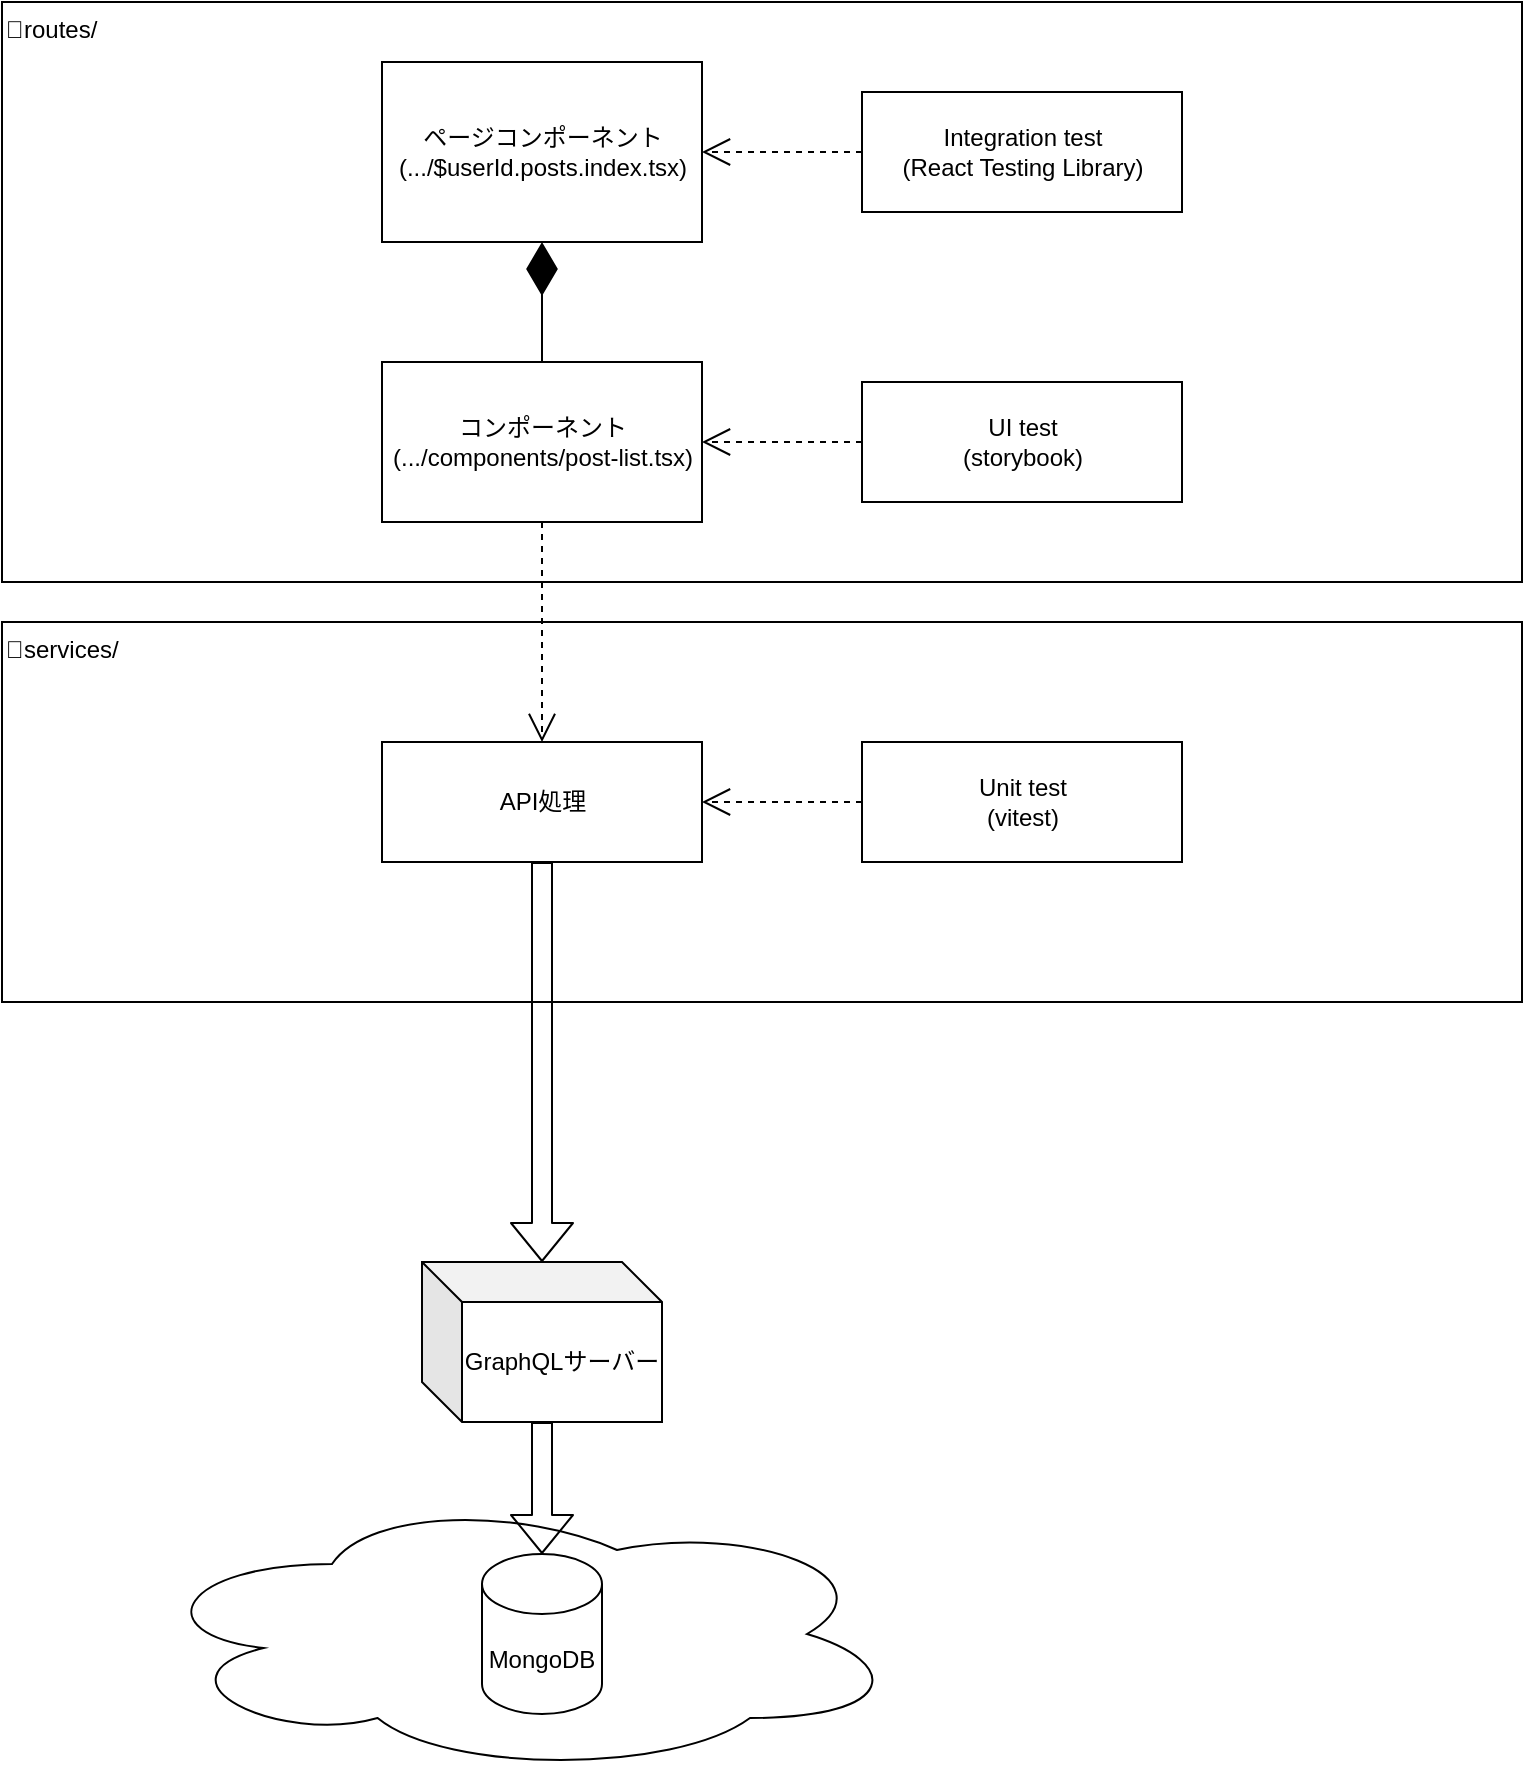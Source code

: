 <mxfile>
    <diagram id="vzIo5nbIWjNf1Khx27UF" name="アーキテクチャ">
        <mxGraphModel dx="1260" dy="686" grid="1" gridSize="10" guides="1" tooltips="1" connect="1" arrows="1" fold="1" page="1" pageScale="1" pageWidth="1654" pageHeight="1169" math="0" shadow="0">
            <root>
                <mxCell id="0"/>
                <mxCell id="1" parent="0"/>
                <mxCell id="tryGdhCb3tzul0uMss6t-14" value="📁routes/" style="rounded=0;whiteSpace=wrap;html=1;fillColor=none;align=left;verticalAlign=top;" parent="1" vertex="1">
                    <mxGeometry x="50" y="30" width="760" height="290" as="geometry"/>
                </mxCell>
                <mxCell id="tryGdhCb3tzul0uMss6t-13" value="📁services/" style="rounded=0;whiteSpace=wrap;html=1;fillColor=none;align=left;verticalAlign=top;" parent="1" vertex="1">
                    <mxGeometry x="50" y="340" width="760" height="190" as="geometry"/>
                </mxCell>
                <mxCell id="tryGdhCb3tzul0uMss6t-1" value="ページコンポーネント&lt;br&gt;(.../$userId.posts.index.tsx)" style="rounded=0;html=1;" parent="1" vertex="1">
                    <mxGeometry x="240" y="60" width="160" height="90" as="geometry"/>
                </mxCell>
                <mxCell id="tryGdhCb3tzul0uMss6t-2" value="コンポーネント&lt;br&gt;(.../components/post-list.tsx)" style="rounded=0;html=1;" parent="1" vertex="1">
                    <mxGeometry x="240" y="210" width="160" height="80" as="geometry"/>
                </mxCell>
                <mxCell id="tryGdhCb3tzul0uMss6t-12" value="API処理" style="rounded=0;html=1;" parent="1" vertex="1">
                    <mxGeometry x="240" y="400" width="160" height="60" as="geometry"/>
                </mxCell>
                <mxCell id="tryGdhCb3tzul0uMss6t-15" value="GraphQLサーバー" style="shape=cube;whiteSpace=wrap;html=1;boundedLbl=1;backgroundOutline=1;darkOpacity=0.05;darkOpacity2=0.1;fillColor=default;" parent="1" vertex="1">
                    <mxGeometry x="260" y="660" width="120" height="80" as="geometry"/>
                </mxCell>
                <mxCell id="tryGdhCb3tzul0uMss6t-16" value="" style="ellipse;shape=cloud;whiteSpace=wrap;html=1;fillColor=default;" parent="1" vertex="1">
                    <mxGeometry x="120" y="776" width="380" height="140" as="geometry"/>
                </mxCell>
                <mxCell id="tryGdhCb3tzul0uMss6t-17" value="MongoDB" style="shape=cylinder3;whiteSpace=wrap;html=1;boundedLbl=1;backgroundOutline=1;size=15;fillColor=default;" parent="1" vertex="1">
                    <mxGeometry x="290" y="806" width="60" height="80" as="geometry"/>
                </mxCell>
                <mxCell id="tryGdhCb3tzul0uMss6t-18" value="" style="endArrow=diamondThin;endFill=1;endSize=24;html=1;" parent="1" source="tryGdhCb3tzul0uMss6t-2" target="tryGdhCb3tzul0uMss6t-1" edge="1">
                    <mxGeometry width="160" relative="1" as="geometry">
                        <mxPoint x="10" y="170" as="sourcePoint"/>
                        <mxPoint x="170" y="170" as="targetPoint"/>
                    </mxGeometry>
                </mxCell>
                <mxCell id="tryGdhCb3tzul0uMss6t-19" value="" style="endArrow=open;endSize=12;dashed=1;html=1;" parent="1" source="tryGdhCb3tzul0uMss6t-2" target="tryGdhCb3tzul0uMss6t-12" edge="1">
                    <mxGeometry width="160" relative="1" as="geometry">
                        <mxPoint x="140" y="250" as="sourcePoint"/>
                        <mxPoint x="300" y="250" as="targetPoint"/>
                    </mxGeometry>
                </mxCell>
                <mxCell id="tryGdhCb3tzul0uMss6t-21" value="" style="shape=flexArrow;endArrow=classic;html=1;" parent="1" source="tryGdhCb3tzul0uMss6t-12" target="tryGdhCb3tzul0uMss6t-15" edge="1">
                    <mxGeometry width="50" height="50" relative="1" as="geometry">
                        <mxPoint x="510" y="594" as="sourcePoint"/>
                        <mxPoint x="560" y="544" as="targetPoint"/>
                    </mxGeometry>
                </mxCell>
                <mxCell id="tryGdhCb3tzul0uMss6t-22" value="" style="shape=flexArrow;endArrow=classic;html=1;" parent="1" source="tryGdhCb3tzul0uMss6t-15" target="tryGdhCb3tzul0uMss6t-17" edge="1">
                    <mxGeometry width="50" height="50" relative="1" as="geometry">
                        <mxPoint x="580" y="796" as="sourcePoint"/>
                        <mxPoint x="630" y="746" as="targetPoint"/>
                    </mxGeometry>
                </mxCell>
                <mxCell id="2" value="Integration test&lt;br&gt;(React Testing Library)" style="rounded=0;html=1;" parent="1" vertex="1">
                    <mxGeometry x="480" y="75" width="160" height="60" as="geometry"/>
                </mxCell>
                <mxCell id="3" value="UI test&lt;br&gt;(storybook)" style="rounded=0;html=1;" parent="1" vertex="1">
                    <mxGeometry x="480" y="220" width="160" height="60" as="geometry"/>
                </mxCell>
                <mxCell id="4" value="Unit test&lt;br&gt;(vitest)" style="rounded=0;html=1;" parent="1" vertex="1">
                    <mxGeometry x="480" y="400" width="160" height="60" as="geometry"/>
                </mxCell>
                <mxCell id="5" value="" style="endArrow=open;endSize=12;dashed=1;html=1;" parent="1" source="2" target="tryGdhCb3tzul0uMss6t-1" edge="1">
                    <mxGeometry width="160" relative="1" as="geometry">
                        <mxPoint x="580" y="150" as="sourcePoint"/>
                        <mxPoint x="740" y="150" as="targetPoint"/>
                    </mxGeometry>
                </mxCell>
                <mxCell id="6" value="" style="endArrow=open;endSize=12;dashed=1;html=1;" parent="1" source="3" target="tryGdhCb3tzul0uMss6t-2" edge="1">
                    <mxGeometry width="160" relative="1" as="geometry">
                        <mxPoint x="740" y="300" as="sourcePoint"/>
                        <mxPoint x="900" y="300" as="targetPoint"/>
                    </mxGeometry>
                </mxCell>
                <mxCell id="P_tCwjWXHoBNBUYlkpjb-6" value="" style="endArrow=open;endSize=12;dashed=1;html=1;" parent="1" source="4" target="tryGdhCb3tzul0uMss6t-12" edge="1">
                    <mxGeometry width="160" relative="1" as="geometry">
                        <mxPoint x="490" y="580" as="sourcePoint"/>
                        <mxPoint x="650" y="580" as="targetPoint"/>
                    </mxGeometry>
                </mxCell>
            </root>
        </mxGraphModel>
    </diagram>
    <diagram id="AK31qNFM1W7bsCkaUOXI" name="ER図">
        <mxGraphModel dx="1609" dy="866" grid="1" gridSize="10" guides="1" tooltips="1" connect="1" arrows="1" fold="1" page="1" pageScale="1" pageWidth="1654" pageHeight="1169" math="0" shadow="0">
            <root>
                <mxCell id="0"/>
                <mxCell id="1" parent="0"/>
                <mxCell id="_FWLmZAeG5hJ8dTA3n-s-1" value="User" style="shape=table;startSize=30;container=1;collapsible=1;childLayout=tableLayout;fixedRows=1;rowLines=0;fontStyle=1;align=center;resizeLast=1;" parent="1" vertex="1">
                    <mxGeometry x="80" y="120" width="180" height="270" as="geometry"/>
                </mxCell>
                <mxCell id="_FWLmZAeG5hJ8dTA3n-s-2" value="" style="shape=tableRow;horizontal=0;startSize=0;swimlaneHead=0;swimlaneBody=0;fillColor=none;collapsible=0;dropTarget=0;points=[[0,0.5],[1,0.5]];portConstraint=eastwest;top=0;left=0;right=0;bottom=1;" parent="_FWLmZAeG5hJ8dTA3n-s-1" vertex="1">
                    <mxGeometry y="30" width="180" height="30" as="geometry"/>
                </mxCell>
                <mxCell id="_FWLmZAeG5hJ8dTA3n-s-3" value="PK" style="shape=partialRectangle;connectable=0;fillColor=none;top=0;left=0;bottom=0;right=0;fontStyle=1;overflow=hidden;" parent="_FWLmZAeG5hJ8dTA3n-s-2" vertex="1">
                    <mxGeometry width="30" height="30" as="geometry">
                        <mxRectangle width="30" height="30" as="alternateBounds"/>
                    </mxGeometry>
                </mxCell>
                <mxCell id="_FWLmZAeG5hJ8dTA3n-s-4" value="id" style="shape=partialRectangle;connectable=0;fillColor=none;top=0;left=0;bottom=0;right=0;align=left;spacingLeft=6;fontStyle=5;overflow=hidden;" parent="_FWLmZAeG5hJ8dTA3n-s-2" vertex="1">
                    <mxGeometry x="30" width="150" height="30" as="geometry">
                        <mxRectangle width="150" height="30" as="alternateBounds"/>
                    </mxGeometry>
                </mxCell>
                <mxCell id="_FWLmZAeG5hJ8dTA3n-s-5" value="" style="shape=tableRow;horizontal=0;startSize=0;swimlaneHead=0;swimlaneBody=0;fillColor=none;collapsible=0;dropTarget=0;points=[[0,0.5],[1,0.5]];portConstraint=eastwest;top=0;left=0;right=0;bottom=0;" parent="_FWLmZAeG5hJ8dTA3n-s-1" vertex="1">
                    <mxGeometry y="60" width="180" height="30" as="geometry"/>
                </mxCell>
                <mxCell id="_FWLmZAeG5hJ8dTA3n-s-6" value="" style="shape=partialRectangle;connectable=0;fillColor=none;top=0;left=0;bottom=0;right=0;editable=1;overflow=hidden;" parent="_FWLmZAeG5hJ8dTA3n-s-5" vertex="1">
                    <mxGeometry width="30" height="30" as="geometry">
                        <mxRectangle width="30" height="30" as="alternateBounds"/>
                    </mxGeometry>
                </mxCell>
                <mxCell id="_FWLmZAeG5hJ8dTA3n-s-7" value="email" style="shape=partialRectangle;connectable=0;fillColor=none;top=0;left=0;bottom=0;right=0;align=left;spacingLeft=6;overflow=hidden;" parent="_FWLmZAeG5hJ8dTA3n-s-5" vertex="1">
                    <mxGeometry x="30" width="150" height="30" as="geometry">
                        <mxRectangle width="150" height="30" as="alternateBounds"/>
                    </mxGeometry>
                </mxCell>
                <mxCell id="_FWLmZAeG5hJ8dTA3n-s-8" style="shape=tableRow;horizontal=0;startSize=0;swimlaneHead=0;swimlaneBody=0;fillColor=none;collapsible=0;dropTarget=0;points=[[0,0.5],[1,0.5]];portConstraint=eastwest;top=0;left=0;right=0;bottom=0;" parent="_FWLmZAeG5hJ8dTA3n-s-1" vertex="1">
                    <mxGeometry y="90" width="180" height="30" as="geometry"/>
                </mxCell>
                <mxCell id="_FWLmZAeG5hJ8dTA3n-s-9" style="shape=partialRectangle;connectable=0;fillColor=none;top=0;left=0;bottom=0;right=0;editable=1;overflow=hidden;" parent="_FWLmZAeG5hJ8dTA3n-s-8" vertex="1">
                    <mxGeometry width="30" height="30" as="geometry">
                        <mxRectangle width="30" height="30" as="alternateBounds"/>
                    </mxGeometry>
                </mxCell>
                <mxCell id="_FWLmZAeG5hJ8dTA3n-s-10" value="password" style="shape=partialRectangle;connectable=0;fillColor=none;top=0;left=0;bottom=0;right=0;align=left;spacingLeft=6;overflow=hidden;" parent="_FWLmZAeG5hJ8dTA3n-s-8" vertex="1">
                    <mxGeometry x="30" width="150" height="30" as="geometry">
                        <mxRectangle width="150" height="30" as="alternateBounds"/>
                    </mxGeometry>
                </mxCell>
                <mxCell id="_FWLmZAeG5hJ8dTA3n-s-11" value="" style="shape=tableRow;horizontal=0;startSize=0;swimlaneHead=0;swimlaneBody=0;fillColor=none;collapsible=0;dropTarget=0;points=[[0,0.5],[1,0.5]];portConstraint=eastwest;top=0;left=0;right=0;bottom=0;" parent="_FWLmZAeG5hJ8dTA3n-s-1" vertex="1">
                    <mxGeometry y="120" width="180" height="30" as="geometry"/>
                </mxCell>
                <mxCell id="_FWLmZAeG5hJ8dTA3n-s-12" value="" style="shape=partialRectangle;connectable=0;fillColor=none;top=0;left=0;bottom=0;right=0;editable=1;overflow=hidden;" parent="_FWLmZAeG5hJ8dTA3n-s-11" vertex="1">
                    <mxGeometry width="30" height="30" as="geometry">
                        <mxRectangle width="30" height="30" as="alternateBounds"/>
                    </mxGeometry>
                </mxCell>
                <mxCell id="_FWLmZAeG5hJ8dTA3n-s-13" value="name" style="shape=partialRectangle;connectable=0;fillColor=none;top=0;left=0;bottom=0;right=0;align=left;spacingLeft=6;overflow=hidden;" parent="_FWLmZAeG5hJ8dTA3n-s-11" vertex="1">
                    <mxGeometry x="30" width="150" height="30" as="geometry">
                        <mxRectangle width="150" height="30" as="alternateBounds"/>
                    </mxGeometry>
                </mxCell>
                <mxCell id="_FWLmZAeG5hJ8dTA3n-s-14" style="shape=tableRow;horizontal=0;startSize=0;swimlaneHead=0;swimlaneBody=0;fillColor=none;collapsible=0;dropTarget=0;points=[[0,0.5],[1,0.5]];portConstraint=eastwest;top=0;left=0;right=0;bottom=0;" parent="_FWLmZAeG5hJ8dTA3n-s-1" vertex="1">
                    <mxGeometry y="150" width="180" height="30" as="geometry"/>
                </mxCell>
                <mxCell id="_FWLmZAeG5hJ8dTA3n-s-15" style="shape=partialRectangle;connectable=0;fillColor=none;top=0;left=0;bottom=0;right=0;editable=1;overflow=hidden;" parent="_FWLmZAeG5hJ8dTA3n-s-14" vertex="1">
                    <mxGeometry width="30" height="30" as="geometry">
                        <mxRectangle width="30" height="30" as="alternateBounds"/>
                    </mxGeometry>
                </mxCell>
                <mxCell id="_FWLmZAeG5hJ8dTA3n-s-16" value="image" style="shape=partialRectangle;connectable=0;fillColor=none;top=0;left=0;bottom=0;right=0;align=left;spacingLeft=6;overflow=hidden;" parent="_FWLmZAeG5hJ8dTA3n-s-14" vertex="1">
                    <mxGeometry x="30" width="150" height="30" as="geometry">
                        <mxRectangle width="150" height="30" as="alternateBounds"/>
                    </mxGeometry>
                </mxCell>
                <mxCell id="_FWLmZAeG5hJ8dTA3n-s-17" style="shape=tableRow;horizontal=0;startSize=0;swimlaneHead=0;swimlaneBody=0;fillColor=none;collapsible=0;dropTarget=0;points=[[0,0.5],[1,0.5]];portConstraint=eastwest;top=0;left=0;right=0;bottom=0;" parent="_FWLmZAeG5hJ8dTA3n-s-1" vertex="1">
                    <mxGeometry y="180" width="180" height="30" as="geometry"/>
                </mxCell>
                <mxCell id="_FWLmZAeG5hJ8dTA3n-s-18" style="shape=partialRectangle;connectable=0;fillColor=none;top=0;left=0;bottom=0;right=0;editable=1;overflow=hidden;" parent="_FWLmZAeG5hJ8dTA3n-s-17" vertex="1">
                    <mxGeometry width="30" height="30" as="geometry">
                        <mxRectangle width="30" height="30" as="alternateBounds"/>
                    </mxGeometry>
                </mxCell>
                <mxCell id="_FWLmZAeG5hJ8dTA3n-s-19" value="provider" style="shape=partialRectangle;connectable=0;fillColor=none;top=0;left=0;bottom=0;right=0;align=left;spacingLeft=6;overflow=hidden;" parent="_FWLmZAeG5hJ8dTA3n-s-17" vertex="1">
                    <mxGeometry x="30" width="150" height="30" as="geometry">
                        <mxRectangle width="150" height="30" as="alternateBounds"/>
                    </mxGeometry>
                </mxCell>
                <mxCell id="_FWLmZAeG5hJ8dTA3n-s-20" style="shape=tableRow;horizontal=0;startSize=0;swimlaneHead=0;swimlaneBody=0;fillColor=none;collapsible=0;dropTarget=0;points=[[0,0.5],[1,0.5]];portConstraint=eastwest;top=0;left=0;right=0;bottom=0;" parent="_FWLmZAeG5hJ8dTA3n-s-1" vertex="1">
                    <mxGeometry y="210" width="180" height="30" as="geometry"/>
                </mxCell>
                <mxCell id="_FWLmZAeG5hJ8dTA3n-s-21" style="shape=partialRectangle;connectable=0;fillColor=none;top=0;left=0;bottom=0;right=0;editable=1;overflow=hidden;" parent="_FWLmZAeG5hJ8dTA3n-s-20" vertex="1">
                    <mxGeometry width="30" height="30" as="geometry">
                        <mxRectangle width="30" height="30" as="alternateBounds"/>
                    </mxGeometry>
                </mxCell>
                <mxCell id="_FWLmZAeG5hJ8dTA3n-s-22" value="createdAt" style="shape=partialRectangle;connectable=0;fillColor=none;top=0;left=0;bottom=0;right=0;align=left;spacingLeft=6;overflow=hidden;" parent="_FWLmZAeG5hJ8dTA3n-s-20" vertex="1">
                    <mxGeometry x="30" width="150" height="30" as="geometry">
                        <mxRectangle width="150" height="30" as="alternateBounds"/>
                    </mxGeometry>
                </mxCell>
                <mxCell id="_FWLmZAeG5hJ8dTA3n-s-23" style="shape=tableRow;horizontal=0;startSize=0;swimlaneHead=0;swimlaneBody=0;fillColor=none;collapsible=0;dropTarget=0;points=[[0,0.5],[1,0.5]];portConstraint=eastwest;top=0;left=0;right=0;bottom=0;" parent="_FWLmZAeG5hJ8dTA3n-s-1" vertex="1">
                    <mxGeometry y="240" width="180" height="30" as="geometry"/>
                </mxCell>
                <mxCell id="_FWLmZAeG5hJ8dTA3n-s-24" style="shape=partialRectangle;connectable=0;fillColor=none;top=0;left=0;bottom=0;right=0;editable=1;overflow=hidden;" parent="_FWLmZAeG5hJ8dTA3n-s-23" vertex="1">
                    <mxGeometry width="30" height="30" as="geometry">
                        <mxRectangle width="30" height="30" as="alternateBounds"/>
                    </mxGeometry>
                </mxCell>
                <mxCell id="_FWLmZAeG5hJ8dTA3n-s-25" value="updatedAt" style="shape=partialRectangle;connectable=0;fillColor=none;top=0;left=0;bottom=0;right=0;align=left;spacingLeft=6;overflow=hidden;" parent="_FWLmZAeG5hJ8dTA3n-s-23" vertex="1">
                    <mxGeometry x="30" width="150" height="30" as="geometry">
                        <mxRectangle width="150" height="30" as="alternateBounds"/>
                    </mxGeometry>
                </mxCell>
                <mxCell id="_FWLmZAeG5hJ8dTA3n-s-26" value="Post" style="shape=table;startSize=30;container=1;collapsible=1;childLayout=tableLayout;fixedRows=1;rowLines=0;fontStyle=1;align=center;resizeLast=1;" parent="1" vertex="1">
                    <mxGeometry x="360" y="120" width="180" height="270" as="geometry"/>
                </mxCell>
                <mxCell id="_FWLmZAeG5hJ8dTA3n-s-27" value="" style="shape=tableRow;horizontal=0;startSize=0;swimlaneHead=0;swimlaneBody=0;fillColor=none;collapsible=0;dropTarget=0;points=[[0,0.5],[1,0.5]];portConstraint=eastwest;top=0;left=0;right=0;bottom=1;" parent="_FWLmZAeG5hJ8dTA3n-s-26" vertex="1">
                    <mxGeometry y="30" width="180" height="30" as="geometry"/>
                </mxCell>
                <mxCell id="_FWLmZAeG5hJ8dTA3n-s-28" value="PK" style="shape=partialRectangle;connectable=0;fillColor=none;top=0;left=0;bottom=0;right=0;fontStyle=1;overflow=hidden;" parent="_FWLmZAeG5hJ8dTA3n-s-27" vertex="1">
                    <mxGeometry width="30" height="30" as="geometry">
                        <mxRectangle width="30" height="30" as="alternateBounds"/>
                    </mxGeometry>
                </mxCell>
                <mxCell id="_FWLmZAeG5hJ8dTA3n-s-29" value="id" style="shape=partialRectangle;connectable=0;fillColor=none;top=0;left=0;bottom=0;right=0;align=left;spacingLeft=6;fontStyle=5;overflow=hidden;" parent="_FWLmZAeG5hJ8dTA3n-s-27" vertex="1">
                    <mxGeometry x="30" width="150" height="30" as="geometry">
                        <mxRectangle width="150" height="30" as="alternateBounds"/>
                    </mxGeometry>
                </mxCell>
                <mxCell id="_FWLmZAeG5hJ8dTA3n-s-30" value="" style="shape=tableRow;horizontal=0;startSize=0;swimlaneHead=0;swimlaneBody=0;fillColor=none;collapsible=0;dropTarget=0;points=[[0,0.5],[1,0.5]];portConstraint=eastwest;top=0;left=0;right=0;bottom=0;" parent="_FWLmZAeG5hJ8dTA3n-s-26" vertex="1">
                    <mxGeometry y="60" width="180" height="30" as="geometry"/>
                </mxCell>
                <mxCell id="_FWLmZAeG5hJ8dTA3n-s-31" value="" style="shape=partialRectangle;connectable=0;fillColor=none;top=0;left=0;bottom=0;right=0;editable=1;overflow=hidden;" parent="_FWLmZAeG5hJ8dTA3n-s-30" vertex="1">
                    <mxGeometry width="30" height="30" as="geometry">
                        <mxRectangle width="30" height="30" as="alternateBounds"/>
                    </mxGeometry>
                </mxCell>
                <mxCell id="_FWLmZAeG5hJ8dTA3n-s-32" value="title" style="shape=partialRectangle;connectable=0;fillColor=none;top=0;left=0;bottom=0;right=0;align=left;spacingLeft=6;overflow=hidden;" parent="_FWLmZAeG5hJ8dTA3n-s-30" vertex="1">
                    <mxGeometry x="30" width="150" height="30" as="geometry">
                        <mxRectangle width="150" height="30" as="alternateBounds"/>
                    </mxGeometry>
                </mxCell>
                <mxCell id="_FWLmZAeG5hJ8dTA3n-s-33" value="" style="shape=tableRow;horizontal=0;startSize=0;swimlaneHead=0;swimlaneBody=0;fillColor=none;collapsible=0;dropTarget=0;points=[[0,0.5],[1,0.5]];portConstraint=eastwest;top=0;left=0;right=0;bottom=0;" parent="_FWLmZAeG5hJ8dTA3n-s-26" vertex="1">
                    <mxGeometry y="90" width="180" height="30" as="geometry"/>
                </mxCell>
                <mxCell id="_FWLmZAeG5hJ8dTA3n-s-34" value="" style="shape=partialRectangle;connectable=0;fillColor=none;top=0;left=0;bottom=0;right=0;editable=1;overflow=hidden;" parent="_FWLmZAeG5hJ8dTA3n-s-33" vertex="1">
                    <mxGeometry width="30" height="30" as="geometry">
                        <mxRectangle width="30" height="30" as="alternateBounds"/>
                    </mxGeometry>
                </mxCell>
                <mxCell id="_FWLmZAeG5hJ8dTA3n-s-35" value="emoji" style="shape=partialRectangle;connectable=0;fillColor=none;top=0;left=0;bottom=0;right=0;align=left;spacingLeft=6;overflow=hidden;" parent="_FWLmZAeG5hJ8dTA3n-s-33" vertex="1">
                    <mxGeometry x="30" width="150" height="30" as="geometry">
                        <mxRectangle width="150" height="30" as="alternateBounds"/>
                    </mxGeometry>
                </mxCell>
                <mxCell id="_FWLmZAeG5hJ8dTA3n-s-36" style="shape=tableRow;horizontal=0;startSize=0;swimlaneHead=0;swimlaneBody=0;fillColor=none;collapsible=0;dropTarget=0;points=[[0,0.5],[1,0.5]];portConstraint=eastwest;top=0;left=0;right=0;bottom=0;" parent="_FWLmZAeG5hJ8dTA3n-s-26" vertex="1">
                    <mxGeometry y="120" width="180" height="30" as="geometry"/>
                </mxCell>
                <mxCell id="_FWLmZAeG5hJ8dTA3n-s-37" style="shape=partialRectangle;connectable=0;fillColor=none;top=0;left=0;bottom=0;right=0;editable=1;overflow=hidden;" parent="_FWLmZAeG5hJ8dTA3n-s-36" vertex="1">
                    <mxGeometry width="30" height="30" as="geometry">
                        <mxRectangle width="30" height="30" as="alternateBounds"/>
                    </mxGeometry>
                </mxCell>
                <mxCell id="_FWLmZAeG5hJ8dTA3n-s-38" value="content" style="shape=partialRectangle;connectable=0;fillColor=none;top=0;left=0;bottom=0;right=0;align=left;spacingLeft=6;overflow=hidden;" parent="_FWLmZAeG5hJ8dTA3n-s-36" vertex="1">
                    <mxGeometry x="30" width="150" height="30" as="geometry">
                        <mxRectangle width="150" height="30" as="alternateBounds"/>
                    </mxGeometry>
                </mxCell>
                <mxCell id="_FWLmZAeG5hJ8dTA3n-s-39" style="shape=tableRow;horizontal=0;startSize=0;swimlaneHead=0;swimlaneBody=0;fillColor=none;collapsible=0;dropTarget=0;points=[[0,0.5],[1,0.5]];portConstraint=eastwest;top=0;left=0;right=0;bottom=0;" parent="_FWLmZAeG5hJ8dTA3n-s-26" vertex="1">
                    <mxGeometry y="150" width="180" height="30" as="geometry"/>
                </mxCell>
                <mxCell id="_FWLmZAeG5hJ8dTA3n-s-40" style="shape=partialRectangle;connectable=0;fillColor=none;top=0;left=0;bottom=0;right=0;editable=1;overflow=hidden;" parent="_FWLmZAeG5hJ8dTA3n-s-39" vertex="1">
                    <mxGeometry width="30" height="30" as="geometry">
                        <mxRectangle width="30" height="30" as="alternateBounds"/>
                    </mxGeometry>
                </mxCell>
                <mxCell id="_FWLmZAeG5hJ8dTA3n-s-41" value="status            PostStatus" style="shape=partialRectangle;connectable=0;fillColor=none;top=0;left=0;bottom=0;right=0;align=left;spacingLeft=6;overflow=hidden;" parent="_FWLmZAeG5hJ8dTA3n-s-39" vertex="1">
                    <mxGeometry x="30" width="150" height="30" as="geometry">
                        <mxRectangle width="150" height="30" as="alternateBounds"/>
                    </mxGeometry>
                </mxCell>
                <mxCell id="_FWLmZAeG5hJ8dTA3n-s-42" style="shape=tableRow;horizontal=0;startSize=0;swimlaneHead=0;swimlaneBody=0;fillColor=none;collapsible=0;dropTarget=0;points=[[0,0.5],[1,0.5]];portConstraint=eastwest;top=0;left=0;right=0;bottom=0;" parent="_FWLmZAeG5hJ8dTA3n-s-26" vertex="1">
                    <mxGeometry y="180" width="180" height="30" as="geometry"/>
                </mxCell>
                <mxCell id="_FWLmZAeG5hJ8dTA3n-s-43" style="shape=partialRectangle;connectable=0;fillColor=none;top=0;left=0;bottom=0;right=0;editable=1;overflow=hidden;" parent="_FWLmZAeG5hJ8dTA3n-s-42" vertex="1">
                    <mxGeometry width="30" height="30" as="geometry">
                        <mxRectangle width="30" height="30" as="alternateBounds"/>
                    </mxGeometry>
                </mxCell>
                <mxCell id="_FWLmZAeG5hJ8dTA3n-s-44" value="createdAt" style="shape=partialRectangle;connectable=0;fillColor=none;top=0;left=0;bottom=0;right=0;align=left;spacingLeft=6;overflow=hidden;" parent="_FWLmZAeG5hJ8dTA3n-s-42" vertex="1">
                    <mxGeometry x="30" width="150" height="30" as="geometry">
                        <mxRectangle width="150" height="30" as="alternateBounds"/>
                    </mxGeometry>
                </mxCell>
                <mxCell id="_FWLmZAeG5hJ8dTA3n-s-45" style="shape=tableRow;horizontal=0;startSize=0;swimlaneHead=0;swimlaneBody=0;fillColor=none;collapsible=0;dropTarget=0;points=[[0,0.5],[1,0.5]];portConstraint=eastwest;top=0;left=0;right=0;bottom=0;" parent="_FWLmZAeG5hJ8dTA3n-s-26" vertex="1">
                    <mxGeometry y="210" width="180" height="30" as="geometry"/>
                </mxCell>
                <mxCell id="_FWLmZAeG5hJ8dTA3n-s-46" style="shape=partialRectangle;connectable=0;fillColor=none;top=0;left=0;bottom=0;right=0;editable=1;overflow=hidden;" parent="_FWLmZAeG5hJ8dTA3n-s-45" vertex="1">
                    <mxGeometry width="30" height="30" as="geometry">
                        <mxRectangle width="30" height="30" as="alternateBounds"/>
                    </mxGeometry>
                </mxCell>
                <mxCell id="_FWLmZAeG5hJ8dTA3n-s-47" value="updatedAt" style="shape=partialRectangle;connectable=0;fillColor=none;top=0;left=0;bottom=0;right=0;align=left;spacingLeft=6;overflow=hidden;" parent="_FWLmZAeG5hJ8dTA3n-s-45" vertex="1">
                    <mxGeometry x="30" width="150" height="30" as="geometry">
                        <mxRectangle width="150" height="30" as="alternateBounds"/>
                    </mxGeometry>
                </mxCell>
                <mxCell id="_FWLmZAeG5hJ8dTA3n-s-48" style="shape=tableRow;horizontal=0;startSize=0;swimlaneHead=0;swimlaneBody=0;fillColor=none;collapsible=0;dropTarget=0;points=[[0,0.5],[1,0.5]];portConstraint=eastwest;top=0;left=0;right=0;bottom=0;" parent="_FWLmZAeG5hJ8dTA3n-s-26" vertex="1">
                    <mxGeometry y="240" width="180" height="30" as="geometry"/>
                </mxCell>
                <mxCell id="_FWLmZAeG5hJ8dTA3n-s-49" style="shape=partialRectangle;connectable=0;fillColor=none;top=0;left=0;bottom=0;right=0;editable=1;overflow=hidden;" parent="_FWLmZAeG5hJ8dTA3n-s-48" vertex="1">
                    <mxGeometry width="30" height="30" as="geometry">
                        <mxRectangle width="30" height="30" as="alternateBounds"/>
                    </mxGeometry>
                </mxCell>
                <mxCell id="_FWLmZAeG5hJ8dTA3n-s-50" value="authorId" style="shape=partialRectangle;connectable=0;fillColor=none;top=0;left=0;bottom=0;right=0;align=left;spacingLeft=6;overflow=hidden;" parent="_FWLmZAeG5hJ8dTA3n-s-48" vertex="1">
                    <mxGeometry x="30" width="150" height="30" as="geometry">
                        <mxRectangle width="150" height="30" as="alternateBounds"/>
                    </mxGeometry>
                </mxCell>
                <mxCell id="_FWLmZAeG5hJ8dTA3n-s-51" value="" style="edgeStyle=entityRelationEdgeStyle;fontSize=12;html=1;endArrow=ERzeroToMany;endFill=1;" parent="1" source="_FWLmZAeG5hJ8dTA3n-s-1" target="_FWLmZAeG5hJ8dTA3n-s-26" edge="1">
                    <mxGeometry width="100" height="100" relative="1" as="geometry">
                        <mxPoint x="220" y="610" as="sourcePoint"/>
                        <mxPoint x="320" y="510" as="targetPoint"/>
                    </mxGeometry>
                </mxCell>
                <mxCell id="_FWLmZAeG5hJ8dTA3n-s-52" value="PostTag" style="shape=table;startSize=30;container=1;collapsible=1;childLayout=tableLayout;fixedRows=1;rowLines=0;fontStyle=1;align=center;resizeLast=1;" parent="1" vertex="1">
                    <mxGeometry x="640" y="120" width="180" height="120" as="geometry"/>
                </mxCell>
                <mxCell id="_FWLmZAeG5hJ8dTA3n-s-53" value="" style="shape=tableRow;horizontal=0;startSize=0;swimlaneHead=0;swimlaneBody=0;fillColor=none;collapsible=0;dropTarget=0;points=[[0,0.5],[1,0.5]];portConstraint=eastwest;top=0;left=0;right=0;bottom=1;" parent="_FWLmZAeG5hJ8dTA3n-s-52" vertex="1">
                    <mxGeometry y="30" width="180" height="30" as="geometry"/>
                </mxCell>
                <mxCell id="_FWLmZAeG5hJ8dTA3n-s-54" value="PK" style="shape=partialRectangle;connectable=0;fillColor=none;top=0;left=0;bottom=0;right=0;fontStyle=1;overflow=hidden;" parent="_FWLmZAeG5hJ8dTA3n-s-53" vertex="1">
                    <mxGeometry width="30" height="30" as="geometry">
                        <mxRectangle width="30" height="30" as="alternateBounds"/>
                    </mxGeometry>
                </mxCell>
                <mxCell id="_FWLmZAeG5hJ8dTA3n-s-55" value="id" style="shape=partialRectangle;connectable=0;fillColor=none;top=0;left=0;bottom=0;right=0;align=left;spacingLeft=6;fontStyle=5;overflow=hidden;" parent="_FWLmZAeG5hJ8dTA3n-s-53" vertex="1">
                    <mxGeometry x="30" width="150" height="30" as="geometry">
                        <mxRectangle width="150" height="30" as="alternateBounds"/>
                    </mxGeometry>
                </mxCell>
                <mxCell id="_FWLmZAeG5hJ8dTA3n-s-56" value="" style="shape=tableRow;horizontal=0;startSize=0;swimlaneHead=0;swimlaneBody=0;fillColor=none;collapsible=0;dropTarget=0;points=[[0,0.5],[1,0.5]];portConstraint=eastwest;top=0;left=0;right=0;bottom=0;" parent="_FWLmZAeG5hJ8dTA3n-s-52" vertex="1">
                    <mxGeometry y="60" width="180" height="30" as="geometry"/>
                </mxCell>
                <mxCell id="_FWLmZAeG5hJ8dTA3n-s-57" value="" style="shape=partialRectangle;connectable=0;fillColor=none;top=0;left=0;bottom=0;right=0;editable=1;overflow=hidden;" parent="_FWLmZAeG5hJ8dTA3n-s-56" vertex="1">
                    <mxGeometry width="30" height="30" as="geometry">
                        <mxRectangle width="30" height="30" as="alternateBounds"/>
                    </mxGeometry>
                </mxCell>
                <mxCell id="_FWLmZAeG5hJ8dTA3n-s-58" value="postId" style="shape=partialRectangle;connectable=0;fillColor=none;top=0;left=0;bottom=0;right=0;align=left;spacingLeft=6;overflow=hidden;" parent="_FWLmZAeG5hJ8dTA3n-s-56" vertex="1">
                    <mxGeometry x="30" width="150" height="30" as="geometry">
                        <mxRectangle width="150" height="30" as="alternateBounds"/>
                    </mxGeometry>
                </mxCell>
                <mxCell id="_FWLmZAeG5hJ8dTA3n-s-59" value="" style="shape=tableRow;horizontal=0;startSize=0;swimlaneHead=0;swimlaneBody=0;fillColor=none;collapsible=0;dropTarget=0;points=[[0,0.5],[1,0.5]];portConstraint=eastwest;top=0;left=0;right=0;bottom=0;" parent="_FWLmZAeG5hJ8dTA3n-s-52" vertex="1">
                    <mxGeometry y="90" width="180" height="30" as="geometry"/>
                </mxCell>
                <mxCell id="_FWLmZAeG5hJ8dTA3n-s-60" value="" style="shape=partialRectangle;connectable=0;fillColor=none;top=0;left=0;bottom=0;right=0;editable=1;overflow=hidden;" parent="_FWLmZAeG5hJ8dTA3n-s-59" vertex="1">
                    <mxGeometry width="30" height="30" as="geometry">
                        <mxRectangle width="30" height="30" as="alternateBounds"/>
                    </mxGeometry>
                </mxCell>
                <mxCell id="_FWLmZAeG5hJ8dTA3n-s-61" value="tagId" style="shape=partialRectangle;connectable=0;fillColor=none;top=0;left=0;bottom=0;right=0;align=left;spacingLeft=6;overflow=hidden;" parent="_FWLmZAeG5hJ8dTA3n-s-59" vertex="1">
                    <mxGeometry x="30" width="150" height="30" as="geometry">
                        <mxRectangle width="150" height="30" as="alternateBounds"/>
                    </mxGeometry>
                </mxCell>
                <mxCell id="_FWLmZAeG5hJ8dTA3n-s-62" value="Tag" style="shape=table;startSize=30;container=1;collapsible=1;childLayout=tableLayout;fixedRows=1;rowLines=0;fontStyle=1;align=center;resizeLast=1;" parent="1" vertex="1">
                    <mxGeometry x="880" y="120" width="180" height="120" as="geometry"/>
                </mxCell>
                <mxCell id="_FWLmZAeG5hJ8dTA3n-s-63" value="" style="shape=tableRow;horizontal=0;startSize=0;swimlaneHead=0;swimlaneBody=0;fillColor=none;collapsible=0;dropTarget=0;points=[[0,0.5],[1,0.5]];portConstraint=eastwest;top=0;left=0;right=0;bottom=1;" parent="_FWLmZAeG5hJ8dTA3n-s-62" vertex="1">
                    <mxGeometry y="30" width="180" height="30" as="geometry"/>
                </mxCell>
                <mxCell id="_FWLmZAeG5hJ8dTA3n-s-64" value="PK" style="shape=partialRectangle;connectable=0;fillColor=none;top=0;left=0;bottom=0;right=0;fontStyle=1;overflow=hidden;" parent="_FWLmZAeG5hJ8dTA3n-s-63" vertex="1">
                    <mxGeometry width="30" height="30" as="geometry">
                        <mxRectangle width="30" height="30" as="alternateBounds"/>
                    </mxGeometry>
                </mxCell>
                <mxCell id="_FWLmZAeG5hJ8dTA3n-s-65" value="id" style="shape=partialRectangle;connectable=0;fillColor=none;top=0;left=0;bottom=0;right=0;align=left;spacingLeft=6;fontStyle=5;overflow=hidden;" parent="_FWLmZAeG5hJ8dTA3n-s-63" vertex="1">
                    <mxGeometry x="30" width="150" height="30" as="geometry">
                        <mxRectangle width="150" height="30" as="alternateBounds"/>
                    </mxGeometry>
                </mxCell>
                <mxCell id="_FWLmZAeG5hJ8dTA3n-s-66" value="" style="shape=tableRow;horizontal=0;startSize=0;swimlaneHead=0;swimlaneBody=0;fillColor=none;collapsible=0;dropTarget=0;points=[[0,0.5],[1,0.5]];portConstraint=eastwest;top=0;left=0;right=0;bottom=0;" parent="_FWLmZAeG5hJ8dTA3n-s-62" vertex="1">
                    <mxGeometry y="60" width="180" height="30" as="geometry"/>
                </mxCell>
                <mxCell id="_FWLmZAeG5hJ8dTA3n-s-67" value="" style="shape=partialRectangle;connectable=0;fillColor=none;top=0;left=0;bottom=0;right=0;editable=1;overflow=hidden;" parent="_FWLmZAeG5hJ8dTA3n-s-66" vertex="1">
                    <mxGeometry width="30" height="30" as="geometry">
                        <mxRectangle width="30" height="30" as="alternateBounds"/>
                    </mxGeometry>
                </mxCell>
                <mxCell id="_FWLmZAeG5hJ8dTA3n-s-68" value="name" style="shape=partialRectangle;connectable=0;fillColor=none;top=0;left=0;bottom=0;right=0;align=left;spacingLeft=6;overflow=hidden;" parent="_FWLmZAeG5hJ8dTA3n-s-66" vertex="1">
                    <mxGeometry x="30" width="150" height="30" as="geometry">
                        <mxRectangle width="150" height="30" as="alternateBounds"/>
                    </mxGeometry>
                </mxCell>
                <mxCell id="_FWLmZAeG5hJ8dTA3n-s-69" value="" style="shape=tableRow;horizontal=0;startSize=0;swimlaneHead=0;swimlaneBody=0;fillColor=none;collapsible=0;dropTarget=0;points=[[0,0.5],[1,0.5]];portConstraint=eastwest;top=0;left=0;right=0;bottom=0;" parent="_FWLmZAeG5hJ8dTA3n-s-62" vertex="1">
                    <mxGeometry y="90" width="180" height="30" as="geometry"/>
                </mxCell>
                <mxCell id="_FWLmZAeG5hJ8dTA3n-s-70" value="" style="shape=partialRectangle;connectable=0;fillColor=none;top=0;left=0;bottom=0;right=0;editable=1;overflow=hidden;" parent="_FWLmZAeG5hJ8dTA3n-s-69" vertex="1">
                    <mxGeometry width="30" height="30" as="geometry">
                        <mxRectangle width="30" height="30" as="alternateBounds"/>
                    </mxGeometry>
                </mxCell>
                <mxCell id="_FWLmZAeG5hJ8dTA3n-s-71" value="image?" style="shape=partialRectangle;connectable=0;fillColor=none;top=0;left=0;bottom=0;right=0;align=left;spacingLeft=6;overflow=hidden;" parent="_FWLmZAeG5hJ8dTA3n-s-69" vertex="1">
                    <mxGeometry x="30" width="150" height="30" as="geometry">
                        <mxRectangle width="150" height="30" as="alternateBounds"/>
                    </mxGeometry>
                </mxCell>
                <mxCell id="_FWLmZAeG5hJ8dTA3n-s-72" value="" style="edgeStyle=entityRelationEdgeStyle;fontSize=12;html=1;endArrow=ERzeroToMany;endFill=1;" parent="1" source="_FWLmZAeG5hJ8dTA3n-s-26" target="_FWLmZAeG5hJ8dTA3n-s-52" edge="1">
                    <mxGeometry width="100" height="100" relative="1" as="geometry">
                        <mxPoint x="840.0" y="190" as="sourcePoint"/>
                        <mxPoint x="910" y="190" as="targetPoint"/>
                    </mxGeometry>
                </mxCell>
                <mxCell id="_FWLmZAeG5hJ8dTA3n-s-73" value="" style="edgeStyle=entityRelationEdgeStyle;fontSize=12;html=1;endArrow=ERzeroToMany;endFill=1;" parent="1" source="_FWLmZAeG5hJ8dTA3n-s-62" target="_FWLmZAeG5hJ8dTA3n-s-52" edge="1">
                    <mxGeometry width="100" height="100" relative="1" as="geometry">
                        <mxPoint x="660" y="410" as="sourcePoint"/>
                        <mxPoint x="760" y="310" as="targetPoint"/>
                    </mxGeometry>
                </mxCell>
                <mxCell id="_FWLmZAeG5hJ8dTA3n-s-74" style="edgeStyle=none;html=1;exitX=0.25;exitY=0;exitDx=0;exitDy=0;endArrow=none;endFill=0;dashed=1;" parent="1" source="_FWLmZAeG5hJ8dTA3n-s-75" target="_FWLmZAeG5hJ8dTA3n-s-26" edge="1">
                    <mxGeometry relative="1" as="geometry"/>
                </mxCell>
                <mxCell id="_FWLmZAeG5hJ8dTA3n-s-75" value="・PostStatusは下記とする。&lt;br&gt;　- DRAFT&lt;br&gt;　- PUBLIC" style="rounded=0;whiteSpace=wrap;html=1;align=left;" parent="1" vertex="1">
                    <mxGeometry x="520" y="450" width="190" height="60" as="geometry"/>
                </mxCell>
            </root>
        </mxGraphModel>
    </diagram>
    <diagram id="6uSim-a_h45tHXF18ltL" name="ドメインモデル図">
        <mxGraphModel dx="1609" dy="-303" grid="1" gridSize="10" guides="1" tooltips="1" connect="1" arrows="1" fold="1" page="1" pageScale="1" pageWidth="1654" pageHeight="1169" math="0" shadow="0">
            <root>
                <mxCell id="0"/>
                <mxCell id="1" parent="0"/>
                <mxCell id="Mnl76NfuCzmvYye55_eO-6" value="記事集約" style="rounded=0;whiteSpace=wrap;html=1;fontColor=#333333;dashed=1;verticalAlign=top;fillColor=none;" parent="1" vertex="1">
                    <mxGeometry x="568" y="1400" width="396" height="230" as="geometry"/>
                </mxCell>
                <mxCell id="gLuSeoW5lzVfEgnGZLy2-1" value="&lt;u style=&quot;font-weight: bold;&quot;&gt;記事&lt;br&gt;&lt;/u&gt;&lt;b&gt;&lt;u&gt;(Post)&lt;/u&gt;&lt;/b&gt;&lt;br&gt;&lt;br&gt;ID&lt;br&gt;タイトル&lt;br&gt;絵文字&lt;br&gt;コンテンツ&lt;br&gt;ステータス&lt;br&gt;作成者ID" style="rounded=1;whiteSpace=wrap;html=1;align=center;" parent="1" vertex="1">
                    <mxGeometry x="676" y="1440" width="180" height="150" as="geometry"/>
                </mxCell>
                <mxCell id="Mnl76NfuCzmvYye55_eO-1" value="ドメインモデル図の凡例" style="rounded=0;whiteSpace=wrap;html=1;align=left;verticalAlign=top;spacingLeft=6;" parent="1" vertex="1">
                    <mxGeometry x="40" y="1200" width="470" height="90" as="geometry"/>
                </mxCell>
                <mxCell id="Mnl76NfuCzmvYye55_eO-2" value="抽象的なモデル" style="rounded=1;whiteSpace=wrap;html=1;align=center;" parent="1" vertex="1">
                    <mxGeometry x="172" y="1231" width="100" height="45" as="geometry"/>
                </mxCell>
                <mxCell id="Mnl76NfuCzmvYye55_eO-3" value="具体例" style="rounded=1;whiteSpace=wrap;html=1;align=center;fillColor=#d5e8d4;strokeColor=#82b366;" parent="1" vertex="1">
                    <mxGeometry x="57" y="1231" width="100" height="45" as="geometry"/>
                </mxCell>
                <mxCell id="Mnl76NfuCzmvYye55_eO-4" value="ルール/制約&lt;br&gt;（ドメイン知識）" style="rounded=0;whiteSpace=wrap;html=1;align=center;verticalAlign=middle;" parent="1" vertex="1">
                    <mxGeometry x="284" y="1231" width="100" height="45" as="geometry"/>
                </mxCell>
                <mxCell id="Mnl76NfuCzmvYye55_eO-5" value="集約の範囲" style="rounded=0;whiteSpace=wrap;html=1;fontColor=#333333;dashed=1;" parent="1" vertex="1">
                    <mxGeometry x="402" y="1231" width="90" height="45" as="geometry"/>
                </mxCell>
                <mxCell id="Mnl76NfuCzmvYye55_eO-7" value="ユーザー集約" style="rounded=0;whiteSpace=wrap;html=1;fontColor=#333333;dashed=1;verticalAlign=top;fillColor=none;" parent="1" vertex="1">
                    <mxGeometry x="90" y="1400" width="390" height="230" as="geometry"/>
                </mxCell>
                <mxCell id="Mnl76NfuCzmvYye55_eO-8" value="&lt;u style=&quot;font-weight: bold;&quot;&gt;ユーザー&lt;br&gt;&lt;/u&gt;&lt;b&gt;&lt;u&gt;(User)&lt;/u&gt;&lt;/b&gt;&lt;br&gt;&lt;br&gt;ID&lt;br&gt;Eメール&lt;br&gt;パスワード&lt;br&gt;名前&lt;br&gt;..." style="rounded=1;whiteSpace=wrap;html=1;align=center;" parent="1" vertex="1">
                    <mxGeometry x="202" y="1455" width="180" height="120" as="geometry"/>
                </mxCell>
                <mxCell id="Ken3ZM3pUgcKEK9u4SQD-1" value="" style="endArrow=classic;html=1;" parent="1" source="gLuSeoW5lzVfEgnGZLy2-1" target="Mnl76NfuCzmvYye55_eO-8" edge="1">
                    <mxGeometry width="50" height="50" relative="1" as="geometry">
                        <mxPoint x="380" y="1410" as="sourcePoint"/>
                        <mxPoint x="430" y="1360" as="targetPoint"/>
                    </mxGeometry>
                </mxCell>
                <mxCell id="Ken3ZM3pUgcKEK9u4SQD-2" value="0..n" style="edgeLabel;html=1;align=center;verticalAlign=middle;resizable=0;points=[];" parent="Ken3ZM3pUgcKEK9u4SQD-1" vertex="1" connectable="0">
                    <mxGeometry x="-0.749" y="-2" relative="1" as="geometry">
                        <mxPoint as="offset"/>
                    </mxGeometry>
                </mxCell>
                <mxCell id="Ken3ZM3pUgcKEK9u4SQD-3" value="1" style="edgeLabel;html=1;align=center;verticalAlign=middle;resizable=0;points=[];" parent="Ken3ZM3pUgcKEK9u4SQD-1" vertex="1" connectable="0">
                    <mxGeometry x="0.812" y="-1" relative="1" as="geometry">
                        <mxPoint as="offset"/>
                    </mxGeometry>
                </mxCell>
                <mxCell id="LzWNMeLQmXJLDiudUz27-1" value="・Statusの定義&lt;br&gt;　- DRAFT&lt;br style=&quot;border-color: var(--border-color);&quot;&gt;　- PUBLIC" style="rounded=0;whiteSpace=wrap;html=1;align=left;verticalAlign=middle;fillColor=none;" parent="1" vertex="1">
                    <mxGeometry x="890" y="1300" width="150" height="60" as="geometry"/>
                </mxCell>
                <mxCell id="LzWNMeLQmXJLDiudUz27-2" style="edgeStyle=none;html=1;endArrow=none;endFill=0;dashed=1;" parent="1" source="LzWNMeLQmXJLDiudUz27-1" target="gLuSeoW5lzVfEgnGZLy2-1" edge="1">
                    <mxGeometry relative="1" as="geometry">
                        <mxPoint x="960" y="1351.25" as="sourcePoint"/>
                        <mxPoint x="850" y="1375" as="targetPoint"/>
                    </mxGeometry>
                </mxCell>
            </root>
        </mxGraphModel>
    </diagram>
    <diagram id="7cTXVbluywycEbsM0X0C" name="画面-記事作成">
        <mxGraphModel dx="1260" dy="686" grid="1" gridSize="10" guides="1" tooltips="1" connect="1" arrows="1" fold="1" page="1" pageScale="1" pageWidth="2336" pageHeight="1654" math="0" shadow="0">
            <root>
                <mxCell id="0"/>
                <mxCell id="1" parent="0"/>
                <mxCell id="173" value="" style="rounded=0;whiteSpace=wrap;html=1;fillColor=none;" parent="1" vertex="1">
                    <mxGeometry x="2892" y="504.5" width="420" height="294" as="geometry"/>
                </mxCell>
                <mxCell id="150" value="" style="rounded=0;whiteSpace=wrap;html=1;fillColor=none;" parent="1" vertex="1">
                    <mxGeometry x="2200" y="362.5" width="420" height="520" as="geometry"/>
                </mxCell>
                <mxCell id="125" value="" style="rounded=0;whiteSpace=wrap;html=1;fillColor=none;" parent="1" vertex="1">
                    <mxGeometry x="1520" y="365" width="410" height="434.5" as="geometry"/>
                </mxCell>
                <mxCell id="54" value="" style="rounded=0;whiteSpace=wrap;html=1;fillColor=none;" parent="1" vertex="1">
                    <mxGeometry x="77.5" y="365.5" width="736" height="640" as="geometry"/>
                </mxCell>
                <mxCell id="2" value="ロゴ" style="rounded=0;whiteSpace=wrap;html=1;" parent="1" vertex="1">
                    <mxGeometry x="97.5" y="385.5" width="40" height="40" as="geometry"/>
                </mxCell>
                <mxCell id="4" value="Computing Atman" style="text;html=1;strokeColor=none;fillColor=none;align=left;verticalAlign=middle;whiteSpace=wrap;rounded=0;fontStyle=1;fontSize=17;" parent="1" vertex="1">
                    <mxGeometry x="147.5" y="390.5" width="180" height="30" as="geometry"/>
                </mxCell>
                <mxCell id="5" value="🔍Search..." style="rounded=1;whiteSpace=wrap;html=1;align=left;spacingLeft=10;" parent="1" vertex="1">
                    <mxGeometry x="377.5" y="393" width="130" height="25" as="geometry"/>
                </mxCell>
                <mxCell id="8" value="GithHub&lt;br&gt;Icon" style="ellipse;html=1;aspect=fixed;" parent="1" vertex="1">
                    <mxGeometry x="537.5" y="390.5" width="30" height="30" as="geometry"/>
                </mxCell>
                <mxCell id="9" value="X&lt;br&gt;Icon" style="ellipse;html=1;aspect=fixed;" parent="1" vertex="1">
                    <mxGeometry x="597.5" y="390.5" width="30" height="30" as="geometry"/>
                </mxCell>
                <mxCell id="10" value="モード&lt;br style=&quot;font-size: 12px;&quot;&gt;切替" style="ellipse;html=1;aspect=fixed;fontSize=12;verticalAlign=middle;" parent="1" vertex="1">
                    <mxGeometry x="647.5" y="390.5" width="30" height="30" as="geometry"/>
                </mxCell>
                <mxCell id="11" value="Log in" style="rounded=1;html=1;shadow=0;dashed=0;whiteSpace=wrap;fontSize=10;fillColor=#666666;align=center;strokeColor=#4D4D4D;fontColor=#ffffff;" parent="1" vertex="1">
                    <mxGeometry x="697.5" y="395.5" width="90" height="20" as="geometry"/>
                </mxCell>
                <mxCell id="12" value="" style="strokeWidth=1;html=1;shadow=0;dashed=0;shape=mxgraph.android.rrect;rSize=0;fillColor=none;strokeColor=none;fontSize=15;fontStyle=0" parent="1" vertex="1">
                    <mxGeometry x="97.5" y="455.5" width="510" height="30" as="geometry"/>
                </mxCell>
                <mxCell id="13" value="Tags" style="strokeWidth=1;html=1;shadow=0;dashed=0;shape=mxgraph.android.anchor;fontStyle=0;fontColor=#666666;fontSize=15;" parent="12" vertex="1">
                    <mxGeometry x="101" width="80" height="30" as="geometry"/>
                </mxCell>
                <mxCell id="16" value="About" style="strokeWidth=1;html=1;shadow=0;dashed=0;shape=mxgraph.android.anchor;fontStyle=0;fontColor=#666666;fontSize=15;" parent="12" vertex="1">
                    <mxGeometry x="405.385" width="80" height="30" as="geometry"/>
                </mxCell>
                <mxCell id="14" value="Blog" style="strokeWidth=1;html=1;shadow=0;dashed=0;shape=mxgraph.android.rrect;rSize=0;fontStyle=0;fillColor=none;strokeColor=none;fontColor=#666666;fontSize=15;" parent="12" vertex="1">
                    <mxGeometry width="80" height="30" as="geometry"/>
                </mxCell>
                <mxCell id="15" value="" style="strokeWidth=1;html=1;shadow=0;dashed=0;shape=mxgraph.android.rrect;rSize=0;fillColor=#33b5e5;strokeColor=none;fontSize=17;" parent="14" vertex="1">
                    <mxGeometry y="27.0" width="80" height="3" as="geometry"/>
                </mxCell>
                <mxCell id="24" value="Tech" style="strokeWidth=1;html=1;shadow=0;dashed=0;shape=mxgraph.android.anchor;fontStyle=0;fontColor=#666666;fontSize=15;" parent="12" vertex="1">
                    <mxGeometry x="203" width="80" height="30" as="geometry"/>
                </mxCell>
                <mxCell id="17" value="App" style="strokeWidth=1;html=1;shadow=0;dashed=0;shape=mxgraph.android.anchor;fontStyle=0;fontColor=#666666;fontSize=15;" parent="12" vertex="1">
                    <mxGeometry x="304" width="80" height="30" as="geometry"/>
                </mxCell>
                <mxCell id="28" value="" style="group" parent="1" vertex="1" connectable="0">
                    <mxGeometry x="107.5" y="571" width="329" height="60" as="geometry"/>
                </mxCell>
                <mxCell id="25" value="絵文字" style="ellipse;whiteSpace=wrap;html=1;aspect=fixed;fontSize=15;fillColor=none;" parent="28" vertex="1">
                    <mxGeometry y="5" width="50" height="50" as="geometry"/>
                </mxCell>
                <mxCell id="26" value="{タイトル}" style="text;html=1;strokeColor=none;fillColor=none;align=left;verticalAlign=middle;whiteSpace=wrap;rounded=0;fontSize=13;" parent="28" vertex="1">
                    <mxGeometry x="69" width="260" height="30" as="geometry"/>
                </mxCell>
                <mxCell id="27" value="@{タグ}　{更新日 YYYY/MM/DD}" style="text;html=1;strokeColor=none;fillColor=none;align=left;verticalAlign=middle;whiteSpace=wrap;rounded=0;fontSize=13;" parent="28" vertex="1">
                    <mxGeometry x="69" y="30" width="260" height="30" as="geometry"/>
                </mxCell>
                <mxCell id="29" value="" style="group" parent="1" vertex="1" connectable="0">
                    <mxGeometry x="487.5" y="571" width="329" height="60" as="geometry"/>
                </mxCell>
                <mxCell id="30" value="絵文字" style="ellipse;whiteSpace=wrap;html=1;aspect=fixed;fontSize=15;fillColor=none;" parent="29" vertex="1">
                    <mxGeometry y="5" width="50" height="50" as="geometry"/>
                </mxCell>
                <mxCell id="31" value="{タイトル}" style="text;html=1;strokeColor=none;fillColor=none;align=left;verticalAlign=middle;whiteSpace=wrap;rounded=0;fontSize=13;" parent="29" vertex="1">
                    <mxGeometry x="69" width="260" height="30" as="geometry"/>
                </mxCell>
                <mxCell id="32" value="@{タグ}　{更新日 YYYY/MM/DD}" style="text;html=1;strokeColor=none;fillColor=none;align=left;verticalAlign=middle;whiteSpace=wrap;rounded=0;fontSize=13;" parent="29" vertex="1">
                    <mxGeometry x="69" y="30" width="260" height="30" as="geometry"/>
                </mxCell>
                <mxCell id="33" value="" style="group" parent="1" vertex="1" connectable="0">
                    <mxGeometry x="107.5" y="651" width="329" height="60" as="geometry"/>
                </mxCell>
                <mxCell id="34" value="絵文字" style="ellipse;whiteSpace=wrap;html=1;aspect=fixed;fontSize=15;fillColor=none;" parent="33" vertex="1">
                    <mxGeometry y="5" width="50" height="50" as="geometry"/>
                </mxCell>
                <mxCell id="35" value="{タイトル}" style="text;html=1;strokeColor=none;fillColor=none;align=left;verticalAlign=middle;whiteSpace=wrap;rounded=0;fontSize=13;" parent="33" vertex="1">
                    <mxGeometry x="69" width="260" height="30" as="geometry"/>
                </mxCell>
                <mxCell id="36" value="@{タグ}　{更新日 YYYY/MM/DD}" style="text;html=1;strokeColor=none;fillColor=none;align=left;verticalAlign=middle;whiteSpace=wrap;rounded=0;fontSize=13;" parent="33" vertex="1">
                    <mxGeometry x="69" y="30" width="260" height="30" as="geometry"/>
                </mxCell>
                <mxCell id="37" value="" style="group" parent="1" vertex="1" connectable="0">
                    <mxGeometry x="487.5" y="651" width="329" height="60" as="geometry"/>
                </mxCell>
                <mxCell id="38" value="絵文字" style="ellipse;whiteSpace=wrap;html=1;aspect=fixed;fontSize=15;fillColor=none;" parent="37" vertex="1">
                    <mxGeometry y="5" width="50" height="50" as="geometry"/>
                </mxCell>
                <mxCell id="39" value="{タイトル}" style="text;html=1;strokeColor=none;fillColor=none;align=left;verticalAlign=middle;whiteSpace=wrap;rounded=0;fontSize=13;" parent="37" vertex="1">
                    <mxGeometry x="69" width="260" height="30" as="geometry"/>
                </mxCell>
                <mxCell id="40" value="@{タグ}　{更新日 YYYY/MM/DD}" style="text;html=1;strokeColor=none;fillColor=none;align=left;verticalAlign=middle;whiteSpace=wrap;rounded=0;fontSize=13;" parent="37" vertex="1">
                    <mxGeometry x="69" y="30" width="260" height="30" as="geometry"/>
                </mxCell>
                <mxCell id="41" value="" style="group" parent="1" vertex="1" connectable="0">
                    <mxGeometry x="107.5" y="736" width="329" height="60" as="geometry"/>
                </mxCell>
                <mxCell id="42" value="絵文字" style="ellipse;whiteSpace=wrap;html=1;aspect=fixed;fontSize=15;fillColor=none;" parent="41" vertex="1">
                    <mxGeometry y="5" width="50" height="50" as="geometry"/>
                </mxCell>
                <mxCell id="43" value="{タイトル}" style="text;html=1;strokeColor=none;fillColor=none;align=left;verticalAlign=middle;whiteSpace=wrap;rounded=0;fontSize=13;" parent="41" vertex="1">
                    <mxGeometry x="69" width="260" height="30" as="geometry"/>
                </mxCell>
                <mxCell id="44" value="@{タグ}　{更新日 YYYY/MM/DD}" style="text;html=1;strokeColor=none;fillColor=none;align=left;verticalAlign=middle;whiteSpace=wrap;rounded=0;fontSize=13;" parent="41" vertex="1">
                    <mxGeometry x="69" y="30" width="260" height="30" as="geometry"/>
                </mxCell>
                <mxCell id="45" value="" style="group" parent="1" vertex="1" connectable="0">
                    <mxGeometry x="487.5" y="736" width="329" height="60" as="geometry"/>
                </mxCell>
                <mxCell id="46" value="絵文字" style="ellipse;whiteSpace=wrap;html=1;aspect=fixed;fontSize=15;fillColor=none;" parent="45" vertex="1">
                    <mxGeometry y="5" width="50" height="50" as="geometry"/>
                </mxCell>
                <mxCell id="47" value="{タイトル}" style="text;html=1;strokeColor=none;fillColor=none;align=left;verticalAlign=middle;whiteSpace=wrap;rounded=0;fontSize=13;" parent="45" vertex="1">
                    <mxGeometry x="69" width="260" height="30" as="geometry"/>
                </mxCell>
                <mxCell id="48" value="@{タグ}　{更新日 YYYY/MM/DD}" style="text;html=1;strokeColor=none;fillColor=none;align=left;verticalAlign=middle;whiteSpace=wrap;rounded=0;fontSize=13;" parent="45" vertex="1">
                    <mxGeometry x="69" y="30" width="260" height="30" as="geometry"/>
                </mxCell>
                <mxCell id="50" value="Latest" style="text;html=1;strokeColor=none;fillColor=none;align=left;verticalAlign=middle;whiteSpace=wrap;rounded=0;fontStyle=1;fontSize=17;" parent="1" vertex="1">
                    <mxGeometry x="107.5" y="515.5" width="80" height="30" as="geometry"/>
                </mxCell>
                <mxCell id="51" value="&amp;lt; Previous 1 ・・・ 4 Next &amp;gt;" style="text;html=1;strokeColor=none;fillColor=none;align=center;verticalAlign=middle;whiteSpace=wrap;rounded=0;fontSize=13;" parent="1" vertex="1">
                    <mxGeometry x="247" y="865.5" width="391" height="30" as="geometry"/>
                </mxCell>
                <mxCell id="52" value="Built by &lt;u&gt;Atman&lt;/u&gt;. The source code is available on &lt;u&gt;GitHub&lt;/u&gt;." style="text;html=1;strokeColor=none;fillColor=none;align=left;verticalAlign=middle;whiteSpace=wrap;rounded=0;fontSize=13;" parent="1" vertex="1">
                    <mxGeometry x="107.5" y="935.5" width="391" height="30" as="geometry"/>
                </mxCell>
                <mxCell id="55" value="" style="verticalLabelPosition=bottom;html=1;verticalAlign=top;align=center;strokeColor=none;fillColor=#00BEF2;shape=mxgraph.azure.user;" parent="1" vertex="1">
                    <mxGeometry x="1003.75" y="391" width="28.5" height="30" as="geometry"/>
                </mxCell>
                <mxCell id="58" value="{ユーザー名}さん" style="text;html=1;strokeColor=none;fillColor=none;align=center;verticalAlign=middle;whiteSpace=wrap;rounded=0;" parent="1" vertex="1">
                    <mxGeometry x="1050" y="391" width="100" height="30" as="geometry"/>
                </mxCell>
                <mxCell id="61" style="edgeStyle=none;html=1;exitX=0;exitY=0.5;exitDx=0;exitDy=0;endArrow=none;endFill=0;dashed=1;" parent="1" source="60" target="58" edge="1">
                    <mxGeometry relative="1" as="geometry"/>
                </mxCell>
                <mxCell id="60" value="・OAuthでログインした場合に画像が存在する際は、そちらを表示する。" style="rounded=0;whiteSpace=wrap;html=1;fillColor=none;align=left;" parent="1" vertex="1">
                    <mxGeometry x="1216.25" y="343.5" width="190" height="60" as="geometry"/>
                </mxCell>
                <mxCell id="65" value="" style="html=1;shadow=0;dashed=0;shape=mxgraph.bootstrap.rrect;rSize=5;fillColor=#ffffff;strokeColor=#999999;" parent="1" vertex="1">
                    <mxGeometry x="990" y="443.5" width="170" height="150" as="geometry"/>
                </mxCell>
                <mxCell id="66" value="自分の記事" style="fillColor=none;strokeColor=none;align=left;spacing=20;fontSize=14;" parent="65" vertex="1">
                    <mxGeometry width="170" height="30" relative="1" as="geometry">
                        <mxPoint y="10" as="offset"/>
                    </mxGeometry>
                </mxCell>
                <mxCell id="67" value="設定" style="fillColor=none;strokeColor=none;align=left;spacing=20;fontSize=14;" parent="65" vertex="1">
                    <mxGeometry width="170" height="30" relative="1" as="geometry">
                        <mxPoint y="40" as="offset"/>
                    </mxGeometry>
                </mxCell>
                <mxCell id="69" value="" style="shape=line;strokeColor=#999999;perimeter=none;resizeWidth=1;fillColor=none;" parent="65" vertex="1">
                    <mxGeometry width="170" height="10" relative="1" as="geometry">
                        <mxPoint y="100" as="offset"/>
                    </mxGeometry>
                </mxCell>
                <mxCell id="70" value="ログアウト" style="fillColor=none;strokeColor=none;align=left;spacing=20;fontSize=14;" parent="65" vertex="1">
                    <mxGeometry width="170" height="30" relative="1" as="geometry">
                        <mxPoint y="110" as="offset"/>
                    </mxGeometry>
                </mxCell>
                <mxCell id="71" value="・ドロップダウンメニュー&lt;br&gt;・設定は、Credencialログインの場合のパスワード変更機能などを持たせる。" style="rounded=0;whiteSpace=wrap;html=1;fillColor=none;align=left;" parent="1" vertex="1">
                    <mxGeometry x="1216.25" y="519" width="160" height="84.5" as="geometry"/>
                </mxCell>
                <mxCell id="72" style="edgeStyle=none;html=1;endArrow=none;endFill=0;dashed=1;" parent="1" source="71" target="65" edge="1">
                    <mxGeometry relative="1" as="geometry">
                        <mxPoint x="1178.88" y="623.5" as="sourcePoint"/>
                        <mxPoint x="1036.253" y="699.39" as="targetPoint"/>
                    </mxGeometry>
                </mxCell>
                <mxCell id="78" style="edgeStyle=orthogonalEdgeStyle;curved=1;html=1;exitX=1;exitY=0.5;exitDx=0;exitDy=0;exitPerimeter=0;entryX=0;entryY=0.5;entryDx=0;entryDy=0;endArrow=classic;endFill=1;" parent="1" source="75" target="76" edge="1">
                    <mxGeometry relative="1" as="geometry"/>
                </mxCell>
                <mxCell id="75" value="「Log in」ボタンを&lt;br&gt;クリックする" style="verticalLabelPosition=middle;verticalAlign=middle;html=1;shape=mxgraph.basic.6_point_star;fillColor=none;labelPosition=center;align=center;" parent="1" vertex="1">
                    <mxGeometry x="260" y="107.5" width="150" height="70" as="geometry"/>
                </mxCell>
                <mxCell id="80" style="edgeStyle=orthogonalEdgeStyle;curved=1;html=1;exitX=1;exitY=0.5;exitDx=0;exitDy=0;entryX=0;entryY=0.5;entryDx=0;entryDy=0;endArrow=classic;endFill=1;" parent="1" source="76" target="79" edge="1">
                    <mxGeometry relative="1" as="geometry"/>
                </mxCell>
                <mxCell id="76" value="ログインする" style="ellipse;whiteSpace=wrap;html=1;fillColor=none;" parent="1" vertex="1">
                    <mxGeometry x="460" y="118.75" width="120" height="47.5" as="geometry"/>
                </mxCell>
                <mxCell id="79" value="ヘッダーのLog inボタンを変更する" style="ellipse;whiteSpace=wrap;html=1;fillColor=none;" parent="1" vertex="1">
                    <mxGeometry x="685" y="118.75" width="120" height="47.5" as="geometry"/>
                </mxCell>
                <mxCell id="81" value="Log in" style="rounded=1;html=1;shadow=0;dashed=0;whiteSpace=wrap;fontSize=10;fillColor=#666666;align=center;strokeColor=#4D4D4D;fontColor=#ffffff;" parent="1" vertex="1">
                    <mxGeometry x="840" y="396" width="90" height="20" as="geometry"/>
                </mxCell>
                <mxCell id="82" value="" style="shape=singleArrow;whiteSpace=wrap;html=1;fillColor=none;arrowWidth=0.483;arrowSize=0.352;" parent="1" vertex="1">
                    <mxGeometry x="950" y="390" width="30" height="31" as="geometry"/>
                </mxCell>
                <mxCell id="87" value="" style="group" parent="1" vertex="1" connectable="0">
                    <mxGeometry x="1554" y="440" width="390" height="60" as="geometry"/>
                </mxCell>
                <mxCell id="88" value="絵文字" style="ellipse;whiteSpace=wrap;html=1;aspect=fixed;fontSize=15;fillColor=none;" parent="87" vertex="1">
                    <mxGeometry y="5" width="50" height="50" as="geometry"/>
                </mxCell>
                <mxCell id="89" value="{タイトル}" style="text;html=1;strokeColor=none;fillColor=none;align=left;verticalAlign=middle;whiteSpace=wrap;rounded=0;fontSize=13;" parent="87" vertex="1">
                    <mxGeometry x="69" width="260" height="30" as="geometry"/>
                </mxCell>
                <mxCell id="90" value="@{タグ}　{更新日 YYYY/MM/DD}" style="text;html=1;strokeColor=none;fillColor=none;align=left;verticalAlign=middle;whiteSpace=wrap;rounded=0;fontSize=13;" parent="87" vertex="1">
                    <mxGeometry x="69" y="30" width="260" height="30" as="geometry"/>
                </mxCell>
                <mxCell id="103" value="&lt;span style=&quot;font-family: &amp;quot;Hiragino Kaku Gothic ProN&amp;quot;, &amp;quot;Hiragino Sans&amp;quot;, Meiryo, sans-serif; font-size: 18px; text-align: start;&quot;&gt;⋮&lt;/span&gt;" style="rounded=1;html=1;shadow=0;dashed=0;whiteSpace=wrap;fontSize=10;fillColor=#666666;align=center;strokeColor=#4D4D4D;fontColor=#ffffff;" parent="87" vertex="1">
                    <mxGeometry x="300" y="20" width="30" height="20" as="geometry"/>
                </mxCell>
                <mxCell id="91" value="新規投稿" style="rounded=1;html=1;shadow=0;dashed=0;whiteSpace=wrap;fontSize=10;fillColor=#666666;align=center;strokeColor=#4D4D4D;fontColor=#ffffff;" parent="1" vertex="1">
                    <mxGeometry x="1554" y="389.5" width="90" height="20" as="geometry"/>
                </mxCell>
                <mxCell id="93" value="" style="group" parent="1" vertex="1" connectable="0">
                    <mxGeometry x="1554" y="504.5" width="340" height="60" as="geometry"/>
                </mxCell>
                <mxCell id="94" value="絵文字" style="ellipse;whiteSpace=wrap;html=1;aspect=fixed;fontSize=15;fillColor=none;" parent="93" vertex="1">
                    <mxGeometry y="5" width="50" height="50" as="geometry"/>
                </mxCell>
                <mxCell id="95" value="{タイトル}" style="text;html=1;strokeColor=none;fillColor=none;align=left;verticalAlign=middle;whiteSpace=wrap;rounded=0;fontSize=13;" parent="93" vertex="1">
                    <mxGeometry x="69" width="260" height="30" as="geometry"/>
                </mxCell>
                <mxCell id="96" value="@{タグ}　{更新日 YYYY/MM/DD}" style="text;html=1;strokeColor=none;fillColor=none;align=left;verticalAlign=middle;whiteSpace=wrap;rounded=0;fontSize=13;" parent="93" vertex="1">
                    <mxGeometry x="69" y="30" width="260" height="30" as="geometry"/>
                </mxCell>
                <mxCell id="104" value="&lt;span style=&quot;font-family: &amp;quot;Hiragino Kaku Gothic ProN&amp;quot;, &amp;quot;Hiragino Sans&amp;quot;, Meiryo, sans-serif; font-size: 18px; text-align: start;&quot;&gt;⋮&lt;/span&gt;" style="rounded=1;html=1;shadow=0;dashed=0;whiteSpace=wrap;fontSize=10;fillColor=#666666;align=center;strokeColor=#4D4D4D;fontColor=#ffffff;" parent="93" vertex="1">
                    <mxGeometry x="300" y="20" width="30" height="20" as="geometry"/>
                </mxCell>
                <mxCell id="98" value="" style="group" parent="1" vertex="1" connectable="0">
                    <mxGeometry x="1554" y="574.5" width="340" height="60" as="geometry"/>
                </mxCell>
                <mxCell id="99" value="絵文字" style="ellipse;whiteSpace=wrap;html=1;aspect=fixed;fontSize=15;fillColor=none;" parent="98" vertex="1">
                    <mxGeometry y="5" width="50" height="50" as="geometry"/>
                </mxCell>
                <mxCell id="100" value="{タイトル}" style="text;html=1;strokeColor=none;fillColor=none;align=left;verticalAlign=middle;whiteSpace=wrap;rounded=0;fontSize=13;" parent="98" vertex="1">
                    <mxGeometry x="69" width="260" height="30" as="geometry"/>
                </mxCell>
                <mxCell id="101" value="@{タグ}　{更新日 YYYY/MM/DD}" style="text;html=1;strokeColor=none;fillColor=none;align=left;verticalAlign=middle;whiteSpace=wrap;rounded=0;fontSize=13;" parent="98" vertex="1">
                    <mxGeometry x="69" y="30" width="260" height="30" as="geometry"/>
                </mxCell>
                <mxCell id="105" value="&lt;span style=&quot;font-family: &amp;quot;Hiragino Kaku Gothic ProN&amp;quot;, &amp;quot;Hiragino Sans&amp;quot;, Meiryo, sans-serif; font-size: 18px; text-align: start;&quot;&gt;⋮&lt;/span&gt;" style="rounded=1;html=1;shadow=0;dashed=0;whiteSpace=wrap;fontSize=10;fillColor=#666666;align=center;strokeColor=#4D4D4D;fontColor=#ffffff;" parent="98" vertex="1">
                    <mxGeometry x="300" y="20" width="30" height="20" as="geometry"/>
                </mxCell>
                <mxCell id="106" value="Topページ" style="rounded=1;whiteSpace=wrap;html=1;fillColor=none;fontStyle=1" parent="1" vertex="1">
                    <mxGeometry x="77.5" y="78.75" width="85" height="40" as="geometry"/>
                </mxCell>
                <mxCell id="130" style="edgeStyle=orthogonalEdgeStyle;curved=1;html=1;exitX=1;exitY=0.5;exitDx=0;exitDy=0;fontColor=#FF0000;endArrow=classic;endFill=1;" parent="1" source="107" target="129" edge="1">
                    <mxGeometry relative="1" as="geometry"/>
                </mxCell>
                <mxCell id="107" value="自分の記事一覧ページ" style="rounded=1;whiteSpace=wrap;html=1;fillColor=none;fontStyle=1" parent="1" vertex="1">
                    <mxGeometry x="1524" y="245" width="130" height="40" as="geometry"/>
                </mxCell>
                <mxCell id="108" style="edgeStyle=orthogonalEdgeStyle;curved=1;html=1;exitX=1;exitY=0.5;exitDx=0;exitDy=0;endArrow=classic;endFill=1;entryX=0;entryY=0.5;entryDx=0;entryDy=0;entryPerimeter=0;" parent="1" source="106" target="75" edge="1">
                    <mxGeometry relative="1" as="geometry">
                        <mxPoint x="420" y="125" as="sourcePoint"/>
                        <mxPoint x="270" y="120" as="targetPoint"/>
                    </mxGeometry>
                </mxCell>
                <mxCell id="109" value="「ユーザー」ボタンを&lt;br&gt;クリックする" style="verticalLabelPosition=middle;verticalAlign=middle;html=1;shape=mxgraph.basic.6_point_star;fillColor=none;labelPosition=center;align=center;" parent="1" vertex="1">
                    <mxGeometry x="260" y="216.5" width="150" height="70" as="geometry"/>
                </mxCell>
                <mxCell id="110" value="ドロップダウンメニューを表示する" style="ellipse;whiteSpace=wrap;html=1;fillColor=none;" parent="1" vertex="1">
                    <mxGeometry x="460" y="227.75" width="120" height="47.5" as="geometry"/>
                </mxCell>
                <mxCell id="111" value="「自分の記事」を&lt;br&gt;クリックする" style="verticalLabelPosition=middle;verticalAlign=middle;html=1;shape=mxgraph.basic.6_point_star;fillColor=none;labelPosition=center;align=center;" parent="1" vertex="1">
                    <mxGeometry x="670" y="216.5" width="150" height="70" as="geometry"/>
                </mxCell>
                <mxCell id="112" style="edgeStyle=orthogonalEdgeStyle;curved=1;html=1;exitX=1;exitY=0.5;exitDx=0;exitDy=0;endArrow=classic;endFill=1;entryX=0;entryY=0.5;entryDx=0;entryDy=0;entryPerimeter=0;" parent="1" source="106" target="109" edge="1">
                    <mxGeometry relative="1" as="geometry">
                        <mxPoint x="172.5" y="108.75" as="sourcePoint"/>
                        <mxPoint x="270.0" y="152.5" as="targetPoint"/>
                    </mxGeometry>
                </mxCell>
                <mxCell id="113" style="edgeStyle=orthogonalEdgeStyle;curved=1;html=1;exitX=1;exitY=0.5;exitDx=0;exitDy=0;exitPerimeter=0;entryX=0;entryY=0.5;entryDx=0;entryDy=0;endArrow=classic;endFill=1;" parent="1" source="109" target="110" edge="1">
                    <mxGeometry relative="1" as="geometry">
                        <mxPoint x="420" y="152.5" as="sourcePoint"/>
                        <mxPoint x="470" y="152.5" as="targetPoint"/>
                    </mxGeometry>
                </mxCell>
                <mxCell id="114" style="edgeStyle=orthogonalEdgeStyle;curved=1;html=1;exitX=1;exitY=0.5;exitDx=0;exitDy=0;entryX=0;entryY=0.5;entryDx=0;entryDy=0;endArrow=classic;endFill=1;entryPerimeter=0;" parent="1" source="110" target="111" edge="1">
                    <mxGeometry relative="1" as="geometry">
                        <mxPoint x="590" y="152.5" as="sourcePoint"/>
                        <mxPoint x="695" y="152.5" as="targetPoint"/>
                    </mxGeometry>
                </mxCell>
                <mxCell id="115" value="Topページ" style="text;html=1;strokeColor=none;fillColor=none;align=left;verticalAlign=middle;whiteSpace=wrap;rounded=0;fontStyle=5" parent="1" vertex="1">
                    <mxGeometry x="77.5" y="330" width="100" height="30" as="geometry"/>
                </mxCell>
                <mxCell id="116" style="edgeStyle=orthogonalEdgeStyle;curved=1;html=1;exitX=1;exitY=0.5;exitDx=0;exitDy=0;endArrow=classic;endFill=1;exitPerimeter=0;" parent="1" source="111" target="107" edge="1">
                    <mxGeometry relative="1" as="geometry">
                        <mxPoint x="590" y="261.5" as="sourcePoint"/>
                        <mxPoint x="990" y="270" as="targetPoint"/>
                    </mxGeometry>
                </mxCell>
                <mxCell id="117" value="自分の記事一覧ページ(/users/$userId/posts)" style="text;html=1;strokeColor=none;fillColor=none;align=left;verticalAlign=middle;whiteSpace=wrap;rounded=0;fontStyle=5" parent="1" vertex="1">
                    <mxGeometry x="1520" y="323" width="290" height="30" as="geometry"/>
                </mxCell>
                <mxCell id="118" value="" style="html=1;shadow=0;dashed=0;shape=mxgraph.bootstrap.rrect;rSize=5;fillColor=#ffffff;strokeColor=#999999;" parent="1" vertex="1">
                    <mxGeometry x="1850" y="629.5" width="210" height="150" as="geometry"/>
                </mxCell>
                <mxCell id="119" value="編集" style="fillColor=none;strokeColor=none;align=left;spacing=20;fontSize=14;" parent="118" vertex="1">
                    <mxGeometry width="170" height="30" relative="1" as="geometry">
                        <mxPoint y="10" as="offset"/>
                    </mxGeometry>
                </mxCell>
                <mxCell id="120" value="下書きに戻す (or 公開する)" style="fillColor=none;strokeColor=none;align=left;spacing=20;fontSize=14;" parent="118" vertex="1">
                    <mxGeometry width="170" height="30" relative="1" as="geometry">
                        <mxPoint y="40" as="offset"/>
                    </mxGeometry>
                </mxCell>
                <mxCell id="121" value="" style="shape=line;strokeColor=#999999;perimeter=none;resizeWidth=1;fillColor=none;" parent="118" vertex="1">
                    <mxGeometry width="210" height="10" relative="1" as="geometry">
                        <mxPoint y="100" as="offset"/>
                    </mxGeometry>
                </mxCell>
                <mxCell id="123" value="削除" style="fillColor=none;strokeColor=none;align=left;spacing=20;fontSize=14;fontColor=#FF0000;" parent="118" vertex="1">
                    <mxGeometry y="110" width="198.333" height="30" as="geometry"/>
                </mxCell>
                <mxCell id="126" value="・ドロップダウンメニュー" style="rounded=0;whiteSpace=wrap;html=1;fillColor=none;align=left;" parent="1" vertex="1">
                    <mxGeometry x="1960" y="564.5" width="160" height="46.75" as="geometry"/>
                </mxCell>
                <mxCell id="127" style="edgeStyle=none;html=1;endArrow=none;endFill=0;dashed=1;" parent="1" source="126" target="118" edge="1">
                    <mxGeometry relative="1" as="geometry">
                        <mxPoint x="1256.25" y="535.292" as="sourcePoint"/>
                        <mxPoint x="1200" y="524.424" as="targetPoint"/>
                    </mxGeometry>
                </mxCell>
                <mxCell id="132" style="edgeStyle=orthogonalEdgeStyle;curved=1;html=1;exitX=1;exitY=0.5;exitDx=0;exitDy=0;exitPerimeter=0;fontColor=#FF0000;endArrow=classic;endFill=1;" parent="1" source="129" target="131" edge="1">
                    <mxGeometry relative="1" as="geometry"/>
                </mxCell>
                <mxCell id="129" value="「新規投稿」ボタンを&lt;br&gt;クリックする" style="verticalLabelPosition=middle;verticalAlign=middle;html=1;shape=mxgraph.basic.6_point_star;fillColor=none;labelPosition=center;align=center;" parent="1" vertex="1">
                    <mxGeometry x="1750" y="230" width="150" height="70" as="geometry"/>
                </mxCell>
                <mxCell id="152" style="edgeStyle=orthogonalEdgeStyle;curved=1;html=1;exitX=1;exitY=0.5;exitDx=0;exitDy=0;fontColor=#000000;endArrow=classic;endFill=1;" parent="1" source="131" target="151" edge="1">
                    <mxGeometry relative="1" as="geometry"/>
                </mxCell>
                <mxCell id="156" style="edgeStyle=orthogonalEdgeStyle;curved=1;html=1;exitX=1;exitY=0.5;exitDx=0;exitDy=0;fontColor=#000000;endArrow=classic;endFill=1;" parent="1" source="131" target="155" edge="1">
                    <mxGeometry relative="1" as="geometry"/>
                </mxCell>
                <mxCell id="131" value="記事作成ページ" style="rounded=1;whiteSpace=wrap;html=1;fillColor=none;fontStyle=1" parent="1" vertex="1">
                    <mxGeometry x="2200" y="245" width="130" height="40" as="geometry"/>
                </mxCell>
                <mxCell id="133" value="記事作成ページ(/uses/$userId/posts/new)" style="text;html=1;strokeColor=none;fillColor=none;align=left;verticalAlign=middle;whiteSpace=wrap;rounded=0;fontStyle=5" parent="1" vertex="1">
                    <mxGeometry x="2200" y="319.5" width="280" height="43" as="geometry"/>
                </mxCell>
                <mxCell id="134" value="絵文字" style="text;html=1;strokeColor=none;fillColor=none;align=left;verticalAlign=middle;whiteSpace=wrap;rounded=0;fontColor=#000000;" parent="1" vertex="1">
                    <mxGeometry x="2220" y="412.5" width="60" height="30" as="geometry"/>
                </mxCell>
                <mxCell id="135" value="" style="rounded=1;whiteSpace=wrap;html=1;fontColor=#000000;fillColor=none;" parent="1" vertex="1">
                    <mxGeometry x="2220" y="446" width="50" height="27" as="geometry"/>
                </mxCell>
                <mxCell id="136" value="記事タイトル" style="text;html=1;strokeColor=none;fillColor=none;align=left;verticalAlign=middle;whiteSpace=wrap;rounded=0;fontColor=#000000;" parent="1" vertex="1">
                    <mxGeometry x="2300" y="413" width="90" height="30" as="geometry"/>
                </mxCell>
                <mxCell id="137" value="" style="rounded=1;whiteSpace=wrap;html=1;fontColor=#000000;fillColor=none;" parent="1" vertex="1">
                    <mxGeometry x="2300" y="446" width="270" height="27" as="geometry"/>
                </mxCell>
                <mxCell id="138" value="内容 *マークダウンで記載すること" style="text;html=1;strokeColor=none;fillColor=none;align=left;verticalAlign=middle;whiteSpace=wrap;rounded=0;fontColor=#000000;" parent="1" vertex="1">
                    <mxGeometry x="2220" y="498" width="240" height="30" as="geometry"/>
                </mxCell>
                <mxCell id="139" value="戻る" style="rounded=1;html=1;shadow=0;dashed=0;whiteSpace=wrap;fontSize=10;fillColor=#666666;align=center;strokeColor=#4D4D4D;fontColor=#ffffff;" parent="1" vertex="1">
                    <mxGeometry x="2220" y="378" width="50" height="20" as="geometry"/>
                </mxCell>
                <mxCell id="140" value="下書きに保存" style="rounded=1;html=1;shadow=0;dashed=0;whiteSpace=wrap;fontSize=10;fillColor=#666666;align=center;strokeColor=#4D4D4D;fontColor=#ffffff;" parent="1" vertex="1">
                    <mxGeometry x="2390" y="378" width="80" height="20" as="geometry"/>
                </mxCell>
                <mxCell id="141" value="公開に進む" style="rounded=1;html=1;shadow=0;dashed=0;whiteSpace=wrap;fontSize=10;fillColor=#666666;align=center;strokeColor=#4D4D4D;fontColor=#ffffff;" parent="1" vertex="1">
                    <mxGeometry x="2490" y="377.5" width="80" height="20" as="geometry"/>
                </mxCell>
                <mxCell id="142" value="" style="strokeWidth=1;html=1;shadow=0;dashed=0;shape=mxgraph.android.rrect;rSize=0;fillColor=none;strokeColor=none;fontSize=15;fontStyle=0" parent="1" vertex="1">
                    <mxGeometry x="2220" y="542.5" width="270" height="30" as="geometry"/>
                </mxCell>
                <mxCell id="143" value="プレビュー" style="strokeWidth=1;html=1;shadow=0;dashed=0;shape=mxgraph.android.anchor;fontStyle=0;fontColor=#666666;fontSize=15;" parent="142" vertex="1">
                    <mxGeometry x="130.001" width="100" height="30" as="geometry"/>
                </mxCell>
                <mxCell id="145" value="コード" style="strokeWidth=1;html=1;shadow=0;dashed=0;shape=mxgraph.android.rrect;rSize=0;fontStyle=0;fillColor=none;strokeColor=none;fontColor=#666666;fontSize=15;" parent="142" vertex="1">
                    <mxGeometry width="100" height="30" as="geometry"/>
                </mxCell>
                <mxCell id="146" value="" style="strokeWidth=1;html=1;shadow=0;dashed=0;shape=mxgraph.android.rrect;rSize=0;fillColor=#33b5e5;strokeColor=none;fontSize=17;" parent="145" vertex="1">
                    <mxGeometry y="27.0" width="100.0" height="3" as="geometry"/>
                </mxCell>
                <mxCell id="149" value="## タイトル&lt;br&gt;&lt;br&gt;テスト記事...&lt;br&gt;&lt;br&gt;```ts&lt;br&gt;const a = 1;&lt;br&gt;const b = 2;&lt;br&gt;```" style="rounded=1;whiteSpace=wrap;html=1;fontColor=#000000;fillColor=none;arcSize=8;align=left;verticalAlign=top;spacing=14;" parent="1" vertex="1">
                    <mxGeometry x="2220" y="579" width="350" height="263.5" as="geometry"/>
                </mxCell>
                <mxCell id="154" style="edgeStyle=orthogonalEdgeStyle;curved=1;html=1;exitX=1;exitY=0.5;exitDx=0;exitDy=0;exitPerimeter=0;fontColor=#000000;endArrow=classic;endFill=1;" parent="1" source="151" target="153" edge="1">
                    <mxGeometry relative="1" as="geometry"/>
                </mxCell>
                <mxCell id="151" value="「下書きに保存」ボタンを&lt;br&gt;クリックする" style="verticalLabelPosition=middle;verticalAlign=middle;html=1;shape=mxgraph.basic.6_point_star;fillColor=none;labelPosition=center;align=center;" parent="1" vertex="1">
                    <mxGeometry x="2700" y="230" width="150" height="70" as="geometry"/>
                </mxCell>
                <mxCell id="153" value="・下書き保存したことをソナーで表示&lt;br&gt;・DBにデータを保存" style="ellipse;whiteSpace=wrap;html=1;fillColor=none;" parent="1" vertex="1">
                    <mxGeometry x="2960" y="241.25" width="120" height="47.5" as="geometry"/>
                </mxCell>
                <mxCell id="159" style="edgeStyle=orthogonalEdgeStyle;curved=1;html=1;exitX=1;exitY=0.5;exitDx=0;exitDy=0;exitPerimeter=0;fontColor=#000000;endArrow=classic;endFill=1;" parent="1" source="155" target="157" edge="1">
                    <mxGeometry relative="1" as="geometry"/>
                </mxCell>
                <mxCell id="155" value="「公開に進む」ボタンを&lt;br&gt;クリックする" style="verticalLabelPosition=middle;verticalAlign=middle;html=1;shape=mxgraph.basic.6_point_star;fillColor=none;labelPosition=center;align=center;" parent="1" vertex="1">
                    <mxGeometry x="2700" y="370" width="150" height="70" as="geometry"/>
                </mxCell>
                <mxCell id="157" value="公開設定ページ" style="rounded=1;whiteSpace=wrap;html=1;fillColor=none;fontStyle=1" parent="1" vertex="1">
                    <mxGeometry x="2910" y="385.5" width="130" height="40" as="geometry"/>
                </mxCell>
                <mxCell id="158" value="公開設定ページ" style="text;html=1;strokeColor=none;fillColor=none;align=left;verticalAlign=middle;whiteSpace=wrap;rounded=0;fontStyle=5" parent="1" vertex="1">
                    <mxGeometry x="2910" y="457" width="146" height="43" as="geometry"/>
                </mxCell>
                <mxCell id="160" value="戻る" style="rounded=1;html=1;shadow=0;dashed=0;whiteSpace=wrap;fontSize=10;fillColor=#666666;align=center;strokeColor=#4D4D4D;fontColor=#ffffff;" parent="1" vertex="1">
                    <mxGeometry x="2920" y="519" width="50" height="20" as="geometry"/>
                </mxCell>
                <mxCell id="161" value="投稿する" style="rounded=1;html=1;shadow=0;dashed=0;whiteSpace=wrap;fontSize=10;fillColor=#666666;align=center;strokeColor=#4D4D4D;fontColor=#ffffff;" parent="1" vertex="1">
                    <mxGeometry x="3140" y="519" width="90" height="20" as="geometry"/>
                </mxCell>
                <mxCell id="162" value="タグ" style="text;html=1;strokeColor=none;fillColor=none;align=left;verticalAlign=middle;whiteSpace=wrap;rounded=0;fontColor=#000000;" parent="1" vertex="1">
                    <mxGeometry x="2920" y="555" width="130" height="30" as="geometry"/>
                </mxCell>
                <mxCell id="163" value="" style="rounded=1;whiteSpace=wrap;html=1;fontColor=#000000;fillColor=none;" parent="1" vertex="1">
                    <mxGeometry x="2920" y="591" width="310" height="49" as="geometry"/>
                </mxCell>
                <mxCell id="164" value="C#&amp;nbsp; ✖" style="rounded=1;whiteSpace=wrap;html=1;fontColor=#000000;fillColor=none;" parent="1" vertex="1">
                    <mxGeometry x="2940" y="602" width="50" height="27" as="geometry"/>
                </mxCell>
                <mxCell id="166" value="{アイコン}{タグ名}" style="rounded=1;whiteSpace=wrap;html=1;fontColor=#000000;fillColor=none;" parent="1" vertex="1">
                    <mxGeometry x="2936" y="655.5" width="104" height="24.5" as="geometry"/>
                </mxCell>
                <mxCell id="171" style="html=1;exitX=1;exitY=0.5;exitDx=0;exitDy=0;fontColor=#000000;endArrow=none;endFill=0;dashed=1;" parent="1" source="167" target="170" edge="1">
                    <mxGeometry relative="1" as="geometry"/>
                </mxCell>
                <mxCell id="167" value="{アイコン}{タグ名}" style="rounded=1;whiteSpace=wrap;html=1;fontColor=#000000;fillColor=none;" parent="1" vertex="1">
                    <mxGeometry x="3050" y="655.5" width="104" height="24.5" as="geometry"/>
                </mxCell>
                <mxCell id="168" value="{アイコン}{タグ名}" style="rounded=1;whiteSpace=wrap;html=1;fontColor=#000000;fillColor=none;" parent="1" vertex="1">
                    <mxGeometry x="2936" y="692.25" width="104" height="24.5" as="geometry"/>
                </mxCell>
                <mxCell id="169" value="{アイコン}{タグ名}" style="rounded=1;whiteSpace=wrap;html=1;fontColor=#000000;fillColor=none;" parent="1" vertex="1">
                    <mxGeometry x="3050" y="692.25" width="104" height="24.5" as="geometry"/>
                </mxCell>
                <mxCell id="170" value="・アイコンをクリックするとタグに追加される。&lt;br&gt;・右クリックでタグ編集コンポーネントを表示する（右側からSheet表示して操作）。" style="rounded=0;whiteSpace=wrap;html=1;fillColor=none;align=left;" parent="1" vertex="1">
                    <mxGeometry x="3350" y="574.5" width="160" height="90" as="geometry"/>
                </mxCell>
                <mxCell id="172" value="新規タグ登録" style="rounded=1;html=1;shadow=0;dashed=0;whiteSpace=wrap;fontSize=10;fillColor=#666666;align=center;strokeColor=#4D4D4D;fontColor=#ffffff;" parent="1" vertex="1">
                    <mxGeometry x="2920" y="740" width="110" height="20" as="geometry"/>
                </mxCell>
                <mxCell id="174" value="「新規タグ登録」ボタンを&lt;br&gt;クリックする" style="verticalLabelPosition=middle;verticalAlign=middle;html=1;shape=mxgraph.basic.6_point_star;fillColor=none;labelPosition=center;align=center;" parent="1" vertex="1">
                    <mxGeometry x="3180" y="370" width="150" height="70" as="geometry"/>
                </mxCell>
                <mxCell id="176" style="edgeStyle=orthogonalEdgeStyle;curved=1;html=1;fontColor=#000000;endArrow=classic;endFill=1;exitX=1;exitY=0.5;exitDx=0;exitDy=0;exitPerimeter=0;" parent="1" source="157" target="174" edge="1">
                    <mxGeometry relative="1" as="geometry">
                        <mxPoint x="3040" y="424.5" as="sourcePoint"/>
                        <mxPoint x="3140" y="330" as="targetPoint"/>
                    </mxGeometry>
                </mxCell>
                <mxCell id="177" value="タグ登録ページ" style="rounded=1;whiteSpace=wrap;html=1;fillColor=none;fontStyle=1" parent="1" vertex="1">
                    <mxGeometry x="3560" y="385.5" width="130" height="40" as="geometry"/>
                </mxCell>
                <mxCell id="178" style="edgeStyle=orthogonalEdgeStyle;curved=1;html=1;fontColor=#000000;endArrow=classic;endFill=1;exitX=1;exitY=0.5;exitDx=0;exitDy=0;exitPerimeter=0;" parent="1" source="174" target="177" edge="1">
                    <mxGeometry relative="1" as="geometry">
                        <mxPoint x="3250" y="564.5" as="sourcePoint"/>
                        <mxPoint x="3350" y="470" as="targetPoint"/>
                    </mxGeometry>
                </mxCell>
                <mxCell id="179" value="タグ登録ページ" style="text;html=1;strokeColor=none;fillColor=none;align=left;verticalAlign=middle;whiteSpace=wrap;rounded=0;fontStyle=5" parent="1" vertex="1">
                    <mxGeometry x="3560" y="457" width="146" height="43" as="geometry"/>
                </mxCell>
                <mxCell id="180" value="戻る" style="rounded=1;html=1;shadow=0;dashed=0;whiteSpace=wrap;fontSize=10;fillColor=#666666;align=center;strokeColor=#4D4D4D;fontColor=#ffffff;" parent="1" vertex="1">
                    <mxGeometry x="3580" y="518" width="50" height="20" as="geometry"/>
                </mxCell>
                <mxCell id="181" value="登録する" style="rounded=1;html=1;shadow=0;dashed=0;whiteSpace=wrap;fontSize=10;fillColor=#666666;align=center;strokeColor=#4D4D4D;fontColor=#ffffff;" parent="1" vertex="1">
                    <mxGeometry x="3680" y="518" width="90" height="20" as="geometry"/>
                </mxCell>
                <mxCell id="182" value="タグ名称" style="text;html=1;strokeColor=none;fillColor=none;align=left;verticalAlign=middle;whiteSpace=wrap;rounded=0;fontColor=#000000;" parent="1" vertex="1">
                    <mxGeometry x="3580" y="554" width="130" height="30" as="geometry"/>
                </mxCell>
                <mxCell id="183" value="" style="rounded=1;whiteSpace=wrap;html=1;fontColor=#000000;fillColor=none;" parent="1" vertex="1">
                    <mxGeometry x="3580" y="586.5" width="190" height="27" as="geometry"/>
                </mxCell>
                <mxCell id="184" value="ここにドラッグ&amp;amp;ドロップしてね" style="rounded=0;whiteSpace=wrap;html=1;fontColor=#000000;fillColor=none;" parent="1" vertex="1">
                    <mxGeometry x="3583" y="659" width="187" height="104" as="geometry"/>
                </mxCell>
                <mxCell id="185" value="タグ画像" style="text;html=1;strokeColor=none;fillColor=none;align=left;verticalAlign=middle;whiteSpace=wrap;rounded=0;fontColor=#000000;" parent="1" vertex="1">
                    <mxGeometry x="3580" y="629" width="130" height="30" as="geometry"/>
                </mxCell>
                <mxCell id="186" value="ファイルを選択" style="rounded=1;html=1;shadow=0;dashed=0;whiteSpace=wrap;fontSize=10;fillColor=#666666;align=center;strokeColor=#4D4D4D;fontColor=#ffffff;" parent="1" vertex="1">
                    <mxGeometry x="3583" y="775" width="90" height="20" as="geometry"/>
                </mxCell>
                <mxCell id="187" value="" style="rounded=0;whiteSpace=wrap;html=1;fillColor=none;" parent="1" vertex="1">
                    <mxGeometry x="3560" y="504.5" width="250" height="314.5" as="geometry"/>
                </mxCell>
                <mxCell id="9d3p1W4bYOGTclIKNoGz-187" value="Post" style="shape=table;startSize=30;container=1;collapsible=1;childLayout=tableLayout;fixedRows=1;rowLines=0;fontStyle=1;align=center;resizeLast=1;" parent="1" vertex="1">
                    <mxGeometry x="2310" y="910" width="180" height="270" as="geometry"/>
                </mxCell>
                <mxCell id="9d3p1W4bYOGTclIKNoGz-188" value="" style="shape=tableRow;horizontal=0;startSize=0;swimlaneHead=0;swimlaneBody=0;fillColor=none;collapsible=0;dropTarget=0;points=[[0,0.5],[1,0.5]];portConstraint=eastwest;top=0;left=0;right=0;bottom=1;" parent="9d3p1W4bYOGTclIKNoGz-187" vertex="1">
                    <mxGeometry y="30" width="180" height="30" as="geometry"/>
                </mxCell>
                <mxCell id="9d3p1W4bYOGTclIKNoGz-189" value="PK" style="shape=partialRectangle;connectable=0;fillColor=none;top=0;left=0;bottom=0;right=0;fontStyle=1;overflow=hidden;" parent="9d3p1W4bYOGTclIKNoGz-188" vertex="1">
                    <mxGeometry width="30" height="30" as="geometry">
                        <mxRectangle width="30" height="30" as="alternateBounds"/>
                    </mxGeometry>
                </mxCell>
                <mxCell id="9d3p1W4bYOGTclIKNoGz-190" value="id" style="shape=partialRectangle;connectable=0;fillColor=none;top=0;left=0;bottom=0;right=0;align=left;spacingLeft=6;fontStyle=5;overflow=hidden;" parent="9d3p1W4bYOGTclIKNoGz-188" vertex="1">
                    <mxGeometry x="30" width="150" height="30" as="geometry">
                        <mxRectangle width="150" height="30" as="alternateBounds"/>
                    </mxGeometry>
                </mxCell>
                <mxCell id="9d3p1W4bYOGTclIKNoGz-191" value="" style="shape=tableRow;horizontal=0;startSize=0;swimlaneHead=0;swimlaneBody=0;fillColor=none;collapsible=0;dropTarget=0;points=[[0,0.5],[1,0.5]];portConstraint=eastwest;top=0;left=0;right=0;bottom=0;" parent="9d3p1W4bYOGTclIKNoGz-187" vertex="1">
                    <mxGeometry y="60" width="180" height="30" as="geometry"/>
                </mxCell>
                <mxCell id="9d3p1W4bYOGTclIKNoGz-192" value="" style="shape=partialRectangle;connectable=0;fillColor=none;top=0;left=0;bottom=0;right=0;editable=1;overflow=hidden;" parent="9d3p1W4bYOGTclIKNoGz-191" vertex="1">
                    <mxGeometry width="30" height="30" as="geometry">
                        <mxRectangle width="30" height="30" as="alternateBounds"/>
                    </mxGeometry>
                </mxCell>
                <mxCell id="9d3p1W4bYOGTclIKNoGz-193" value="title" style="shape=partialRectangle;connectable=0;fillColor=none;top=0;left=0;bottom=0;right=0;align=left;spacingLeft=6;overflow=hidden;" parent="9d3p1W4bYOGTclIKNoGz-191" vertex="1">
                    <mxGeometry x="30" width="150" height="30" as="geometry">
                        <mxRectangle width="150" height="30" as="alternateBounds"/>
                    </mxGeometry>
                </mxCell>
                <mxCell id="9d3p1W4bYOGTclIKNoGz-194" value="" style="shape=tableRow;horizontal=0;startSize=0;swimlaneHead=0;swimlaneBody=0;fillColor=none;collapsible=0;dropTarget=0;points=[[0,0.5],[1,0.5]];portConstraint=eastwest;top=0;left=0;right=0;bottom=0;" parent="9d3p1W4bYOGTclIKNoGz-187" vertex="1">
                    <mxGeometry y="90" width="180" height="30" as="geometry"/>
                </mxCell>
                <mxCell id="9d3p1W4bYOGTclIKNoGz-195" value="" style="shape=partialRectangle;connectable=0;fillColor=none;top=0;left=0;bottom=0;right=0;editable=1;overflow=hidden;" parent="9d3p1W4bYOGTclIKNoGz-194" vertex="1">
                    <mxGeometry width="30" height="30" as="geometry">
                        <mxRectangle width="30" height="30" as="alternateBounds"/>
                    </mxGeometry>
                </mxCell>
                <mxCell id="9d3p1W4bYOGTclIKNoGz-196" value="emoji" style="shape=partialRectangle;connectable=0;fillColor=none;top=0;left=0;bottom=0;right=0;align=left;spacingLeft=6;overflow=hidden;" parent="9d3p1W4bYOGTclIKNoGz-194" vertex="1">
                    <mxGeometry x="30" width="150" height="30" as="geometry">
                        <mxRectangle width="150" height="30" as="alternateBounds"/>
                    </mxGeometry>
                </mxCell>
                <mxCell id="9d3p1W4bYOGTclIKNoGz-197" style="shape=tableRow;horizontal=0;startSize=0;swimlaneHead=0;swimlaneBody=0;fillColor=none;collapsible=0;dropTarget=0;points=[[0,0.5],[1,0.5]];portConstraint=eastwest;top=0;left=0;right=0;bottom=0;" parent="9d3p1W4bYOGTclIKNoGz-187" vertex="1">
                    <mxGeometry y="120" width="180" height="30" as="geometry"/>
                </mxCell>
                <mxCell id="9d3p1W4bYOGTclIKNoGz-198" style="shape=partialRectangle;connectable=0;fillColor=none;top=0;left=0;bottom=0;right=0;editable=1;overflow=hidden;" parent="9d3p1W4bYOGTclIKNoGz-197" vertex="1">
                    <mxGeometry width="30" height="30" as="geometry">
                        <mxRectangle width="30" height="30" as="alternateBounds"/>
                    </mxGeometry>
                </mxCell>
                <mxCell id="9d3p1W4bYOGTclIKNoGz-199" value="content" style="shape=partialRectangle;connectable=0;fillColor=none;top=0;left=0;bottom=0;right=0;align=left;spacingLeft=6;overflow=hidden;" parent="9d3p1W4bYOGTclIKNoGz-197" vertex="1">
                    <mxGeometry x="30" width="150" height="30" as="geometry">
                        <mxRectangle width="150" height="30" as="alternateBounds"/>
                    </mxGeometry>
                </mxCell>
                <mxCell id="9d3p1W4bYOGTclIKNoGz-200" style="shape=tableRow;horizontal=0;startSize=0;swimlaneHead=0;swimlaneBody=0;fillColor=none;collapsible=0;dropTarget=0;points=[[0,0.5],[1,0.5]];portConstraint=eastwest;top=0;left=0;right=0;bottom=0;" parent="9d3p1W4bYOGTclIKNoGz-187" vertex="1">
                    <mxGeometry y="150" width="180" height="30" as="geometry"/>
                </mxCell>
                <mxCell id="9d3p1W4bYOGTclIKNoGz-201" style="shape=partialRectangle;connectable=0;fillColor=none;top=0;left=0;bottom=0;right=0;editable=1;overflow=hidden;" parent="9d3p1W4bYOGTclIKNoGz-200" vertex="1">
                    <mxGeometry width="30" height="30" as="geometry">
                        <mxRectangle width="30" height="30" as="alternateBounds"/>
                    </mxGeometry>
                </mxCell>
                <mxCell id="9d3p1W4bYOGTclIKNoGz-202" value="status            PostStatus" style="shape=partialRectangle;connectable=0;fillColor=none;top=0;left=0;bottom=0;right=0;align=left;spacingLeft=6;overflow=hidden;" parent="9d3p1W4bYOGTclIKNoGz-200" vertex="1">
                    <mxGeometry x="30" width="150" height="30" as="geometry">
                        <mxRectangle width="150" height="30" as="alternateBounds"/>
                    </mxGeometry>
                </mxCell>
                <mxCell id="9d3p1W4bYOGTclIKNoGz-203" style="shape=tableRow;horizontal=0;startSize=0;swimlaneHead=0;swimlaneBody=0;fillColor=none;collapsible=0;dropTarget=0;points=[[0,0.5],[1,0.5]];portConstraint=eastwest;top=0;left=0;right=0;bottom=0;" parent="9d3p1W4bYOGTclIKNoGz-187" vertex="1">
                    <mxGeometry y="180" width="180" height="30" as="geometry"/>
                </mxCell>
                <mxCell id="9d3p1W4bYOGTclIKNoGz-204" style="shape=partialRectangle;connectable=0;fillColor=none;top=0;left=0;bottom=0;right=0;editable=1;overflow=hidden;" parent="9d3p1W4bYOGTclIKNoGz-203" vertex="1">
                    <mxGeometry width="30" height="30" as="geometry">
                        <mxRectangle width="30" height="30" as="alternateBounds"/>
                    </mxGeometry>
                </mxCell>
                <mxCell id="9d3p1W4bYOGTclIKNoGz-205" value="createdAt" style="shape=partialRectangle;connectable=0;fillColor=none;top=0;left=0;bottom=0;right=0;align=left;spacingLeft=6;overflow=hidden;" parent="9d3p1W4bYOGTclIKNoGz-203" vertex="1">
                    <mxGeometry x="30" width="150" height="30" as="geometry">
                        <mxRectangle width="150" height="30" as="alternateBounds"/>
                    </mxGeometry>
                </mxCell>
                <mxCell id="9d3p1W4bYOGTclIKNoGz-206" style="shape=tableRow;horizontal=0;startSize=0;swimlaneHead=0;swimlaneBody=0;fillColor=none;collapsible=0;dropTarget=0;points=[[0,0.5],[1,0.5]];portConstraint=eastwest;top=0;left=0;right=0;bottom=0;" parent="9d3p1W4bYOGTclIKNoGz-187" vertex="1">
                    <mxGeometry y="210" width="180" height="30" as="geometry"/>
                </mxCell>
                <mxCell id="9d3p1W4bYOGTclIKNoGz-207" style="shape=partialRectangle;connectable=0;fillColor=none;top=0;left=0;bottom=0;right=0;editable=1;overflow=hidden;" parent="9d3p1W4bYOGTclIKNoGz-206" vertex="1">
                    <mxGeometry width="30" height="30" as="geometry">
                        <mxRectangle width="30" height="30" as="alternateBounds"/>
                    </mxGeometry>
                </mxCell>
                <mxCell id="9d3p1W4bYOGTclIKNoGz-208" value="updatedAt" style="shape=partialRectangle;connectable=0;fillColor=none;top=0;left=0;bottom=0;right=0;align=left;spacingLeft=6;overflow=hidden;" parent="9d3p1W4bYOGTclIKNoGz-206" vertex="1">
                    <mxGeometry x="30" width="150" height="30" as="geometry">
                        <mxRectangle width="150" height="30" as="alternateBounds"/>
                    </mxGeometry>
                </mxCell>
                <mxCell id="9d3p1W4bYOGTclIKNoGz-209" style="shape=tableRow;horizontal=0;startSize=0;swimlaneHead=0;swimlaneBody=0;fillColor=none;collapsible=0;dropTarget=0;points=[[0,0.5],[1,0.5]];portConstraint=eastwest;top=0;left=0;right=0;bottom=0;" parent="9d3p1W4bYOGTclIKNoGz-187" vertex="1">
                    <mxGeometry y="240" width="180" height="30" as="geometry"/>
                </mxCell>
                <mxCell id="9d3p1W4bYOGTclIKNoGz-210" style="shape=partialRectangle;connectable=0;fillColor=none;top=0;left=0;bottom=0;right=0;editable=1;overflow=hidden;" parent="9d3p1W4bYOGTclIKNoGz-209" vertex="1">
                    <mxGeometry width="30" height="30" as="geometry">
                        <mxRectangle width="30" height="30" as="alternateBounds"/>
                    </mxGeometry>
                </mxCell>
                <mxCell id="9d3p1W4bYOGTclIKNoGz-211" value="authorId" style="shape=partialRectangle;connectable=0;fillColor=none;top=0;left=0;bottom=0;right=0;align=left;spacingLeft=6;overflow=hidden;" parent="9d3p1W4bYOGTclIKNoGz-209" vertex="1">
                    <mxGeometry x="30" width="150" height="30" as="geometry">
                        <mxRectangle width="150" height="30" as="alternateBounds"/>
                    </mxGeometry>
                </mxCell>
            </root>
        </mxGraphModel>
    </diagram>
    <diagram id="JdcsoQ7U1rhEtyIyWHfC" name="├samples">
        <mxGraphModel dx="925" dy="615" grid="1" gridSize="10" guides="1" tooltips="1" connect="1" arrows="1" fold="1" page="1" pageScale="1" pageWidth="1654" pageHeight="1169" math="0" shadow="0">
            <root>
                <mxCell id="0"/>
                <mxCell id="1" parent="0"/>
            </root>
        </mxGraphModel>
    </diagram>
    <diagram id="yeP8OWP3zamih1Lbu91-" name="ddd">
        <mxGraphModel dx="1609" dy="866" grid="1" gridSize="10" guides="1" tooltips="1" connect="1" arrows="1" fold="1" page="1" pageScale="1" pageWidth="1654" pageHeight="1169" math="0" shadow="0">
            <root>
                <mxCell id="0"/>
                <mxCell id="1" parent="0"/>
                <mxCell id="H3qCIwkHUIJLP1psYN_L-1" value="" style="rounded=0;whiteSpace=wrap;html=1;" parent="1" vertex="1">
                    <mxGeometry x="67.5" y="410" width="582.5" height="220" as="geometry"/>
                </mxCell>
                <mxCell id="H3qCIwkHUIJLP1psYN_L-2" value="" style="rounded=0;whiteSpace=wrap;html=1;" parent="1" vertex="1">
                    <mxGeometry x="70" y="684" width="1170" height="790" as="geometry"/>
                </mxCell>
                <mxCell id="H3qCIwkHUIJLP1psYN_L-3" value="" style="rounded=0;whiteSpace=wrap;html=1;" parent="1" vertex="1">
                    <mxGeometry x="530" y="749" width="660" height="220" as="geometry"/>
                </mxCell>
                <mxCell id="H3qCIwkHUIJLP1psYN_L-4" value="" style="rounded=0;whiteSpace=wrap;html=1;" parent="1" vertex="1">
                    <mxGeometry x="680" y="764" width="210" height="50" as="geometry"/>
                </mxCell>
                <mxCell id="H3qCIwkHUIJLP1psYN_L-5" value="" style="rounded=0;whiteSpace=wrap;html=1;" parent="1" vertex="1">
                    <mxGeometry x="130" y="1023" width="1060" height="136" as="geometry"/>
                </mxCell>
                <mxCell id="H3qCIwkHUIJLP1psYN_L-6" value="" style="rounded=0;whiteSpace=wrap;html=1;" parent="1" vertex="1">
                    <mxGeometry x="130" y="749" width="380" height="220" as="geometry"/>
                </mxCell>
                <mxCell id="H3qCIwkHUIJLP1psYN_L-7" value="apiHandlers" style="rounded=0;whiteSpace=wrap;html=1;" parent="H3qCIwkHUIJLP1psYN_L-6" vertex="1">
                    <mxGeometry x="185" y="17" width="90" height="30" as="geometry"/>
                </mxCell>
                <mxCell id="H3qCIwkHUIJLP1psYN_L-8" value="" style="rounded=0;whiteSpace=wrap;html=1;" parent="1" vertex="1">
                    <mxGeometry x="130" y="1197" width="1060" height="246" as="geometry"/>
                </mxCell>
                <mxCell id="H3qCIwkHUIJLP1psYN_L-9" value="" style="rounded=0;whiteSpace=wrap;html=1;" parent="1" vertex="1">
                    <mxGeometry x="475" y="1359" width="295" height="68" as="geometry"/>
                </mxCell>
                <mxCell id="H3qCIwkHUIJLP1psYN_L-10" value="" style="rounded=0;whiteSpace=wrap;html=1;" parent="1" vertex="1">
                    <mxGeometry x="170" y="1237" width="250" height="190" as="geometry"/>
                </mxCell>
                <mxCell id="H3qCIwkHUIJLP1psYN_L-11" value="&lt;u&gt;アーキテクチャ（Electron Ver.）&lt;/u&gt;" style="text;html=1;strokeColor=none;fillColor=none;align=left;verticalAlign=middle;whiteSpace=wrap;rounded=0;fontStyle=1" parent="1" vertex="1">
                    <mxGeometry x="40" y="40" width="220" height="20" as="geometry"/>
                </mxCell>
                <mxCell id="H3qCIwkHUIJLP1psYN_L-12" value="プレゼンテーション層" style="text;html=1;strokeColor=none;fillColor=#FFFFFF;align=center;verticalAlign=middle;whiteSpace=wrap;rounded=0;fontStyle=1" parent="1" vertex="1">
                    <mxGeometry x="150" y="736" width="140" height="30" as="geometry"/>
                </mxCell>
                <mxCell id="H3qCIwkHUIJLP1psYN_L-13" value="アプリケーション層" style="text;html=1;strokeColor=none;fillColor=#FFFFFF;align=center;verticalAlign=middle;whiteSpace=wrap;rounded=0;fontStyle=1" parent="1" vertex="1">
                    <mxGeometry x="150" y="1009" width="120" height="30" as="geometry"/>
                </mxCell>
                <mxCell id="H3qCIwkHUIJLP1psYN_L-14" value="インフラ層" style="text;html=1;strokeColor=none;fillColor=#FFFFFF;align=center;verticalAlign=middle;whiteSpace=wrap;rounded=0;fontStyle=1" parent="1" vertex="1">
                    <mxGeometry x="560" y="734" width="80" height="30" as="geometry"/>
                </mxCell>
                <mxCell id="H3qCIwkHUIJLP1psYN_L-15" value="ドメイン層" style="text;html=1;align=center;verticalAlign=middle;whiteSpace=wrap;rounded=0;fillColor=#FFFFFF;strokeColor=none;fontStyle=1" parent="1" vertex="1">
                    <mxGeometry x="150" y="1183" width="80" height="29" as="geometry"/>
                </mxCell>
                <mxCell id="H3qCIwkHUIJLP1psYN_L-16" value="Repository" style="rounded=0;whiteSpace=wrap;html=1;" parent="1" vertex="1">
                    <mxGeometry x="790" y="774" width="90" height="30" as="geometry"/>
                </mxCell>
                <mxCell id="H3qCIwkHUIJLP1psYN_L-17" value="IRepository" style="rounded=0;whiteSpace=wrap;html=1;" parent="1" vertex="1">
                    <mxGeometry x="790" y="1247.5" width="90" height="30" as="geometry"/>
                </mxCell>
                <mxCell id="H3qCIwkHUIJLP1psYN_L-18" value="Dto" style="rounded=0;whiteSpace=wrap;html=1;" parent="1" vertex="1">
                    <mxGeometry x="250" y="1073" width="90" height="30" as="geometry"/>
                </mxCell>
                <mxCell id="H3qCIwkHUIJLP1psYN_L-19" value="UseCase" style="rounded=0;whiteSpace=wrap;html=1;" parent="1" vertex="1">
                    <mxGeometry x="360" y="1073" width="90" height="30" as="geometry"/>
                </mxCell>
                <mxCell id="H3qCIwkHUIJLP1psYN_L-20" value="Collection" style="rounded=0;whiteSpace=wrap;html=1;" parent="1" vertex="1">
                    <mxGeometry x="190" y="1247" width="90" height="30" as="geometry"/>
                </mxCell>
                <mxCell id="H3qCIwkHUIJLP1psYN_L-21" value="Domain" style="rounded=0;whiteSpace=wrap;html=1;" parent="1" vertex="1">
                    <mxGeometry x="190" y="1317" width="90" height="30" as="geometry"/>
                </mxCell>
                <mxCell id="H3qCIwkHUIJLP1psYN_L-22" value="ValueObject" style="rounded=0;whiteSpace=wrap;html=1;" parent="1" vertex="1">
                    <mxGeometry x="190" y="1387" width="90" height="30" as="geometry"/>
                </mxCell>
                <mxCell id="H3qCIwkHUIJLP1psYN_L-23" value="Service" style="rounded=0;whiteSpace=wrap;html=1;" parent="1" vertex="1">
                    <mxGeometry x="486" y="1247" width="90" height="30" as="geometry"/>
                </mxCell>
                <mxCell id="H3qCIwkHUIJLP1psYN_L-24" value="" style="endArrow=block;dashed=1;endFill=0;endSize=6;html=1;exitX=0.5;exitY=1;exitDx=0;exitDy=0;entryX=0.5;entryY=0;entryDx=0;entryDy=0;" parent="1" source="H3qCIwkHUIJLP1psYN_L-16" target="H3qCIwkHUIJLP1psYN_L-17" edge="1">
                    <mxGeometry width="160" relative="1" as="geometry">
                        <mxPoint x="650" y="869" as="sourcePoint"/>
                        <mxPoint x="810" y="869" as="targetPoint"/>
                    </mxGeometry>
                </mxCell>
                <mxCell id="H3qCIwkHUIJLP1psYN_L-25" value="" style="endArrow=open;endSize=6;dashed=1;html=1;exitX=1;exitY=0.5;exitDx=0;exitDy=0;entryX=0;entryY=0.5;entryDx=0;entryDy=0;" parent="1" source="H3qCIwkHUIJLP1psYN_L-23" target="H3qCIwkHUIJLP1psYN_L-17" edge="1">
                    <mxGeometry width="160" relative="1" as="geometry">
                        <mxPoint x="610" y="1337" as="sourcePoint"/>
                        <mxPoint x="770" y="1337" as="targetPoint"/>
                    </mxGeometry>
                </mxCell>
                <mxCell id="H3qCIwkHUIJLP1psYN_L-26" value="DB" style="shape=cylinder3;whiteSpace=wrap;html=1;boundedLbl=1;backgroundOutline=1;size=15;" parent="1" vertex="1">
                    <mxGeometry x="1300" y="880" width="80" height="108" as="geometry"/>
                </mxCell>
                <mxCell id="H3qCIwkHUIJLP1psYN_L-27" value="" style="endArrow=classic;startArrow=classic;html=1;exitX=1;exitY=0.5;exitDx=0;exitDy=0;entryX=0;entryY=0.5;entryDx=0;entryDy=0;entryPerimeter=0;" parent="1" source="H3qCIwkHUIJLP1psYN_L-60" target="H3qCIwkHUIJLP1psYN_L-26" edge="1">
                    <mxGeometry width="50" height="50" relative="1" as="geometry">
                        <mxPoint x="1150" y="1174" as="sourcePoint"/>
                        <mxPoint x="1350" y="1174" as="targetPoint"/>
                    </mxGeometry>
                </mxCell>
                <mxCell id="H3qCIwkHUIJLP1psYN_L-28" value="" style="endArrow=open;endSize=6;dashed=1;html=1;exitX=1;exitY=0.5;exitDx=0;exitDy=0;entryX=0;entryY=0.5;entryDx=0;entryDy=0;" parent="1" source="H3qCIwkHUIJLP1psYN_L-19" target="H3qCIwkHUIJLP1psYN_L-51" edge="1">
                    <mxGeometry width="160" relative="1" as="geometry">
                        <mxPoint x="660" y="1228" as="sourcePoint"/>
                        <mxPoint x="560" y="1094" as="targetPoint"/>
                    </mxGeometry>
                </mxCell>
                <mxCell id="H3qCIwkHUIJLP1psYN_L-29" value="" style="endArrow=open;endSize=6;dashed=1;html=1;exitX=0.75;exitY=1;exitDx=0;exitDy=0;entryX=0.25;entryY=0;entryDx=0;entryDy=0;edgeStyle=orthogonalEdgeStyle;" parent="1" source="H3qCIwkHUIJLP1psYN_L-19" target="H3qCIwkHUIJLP1psYN_L-23" edge="1">
                    <mxGeometry width="160" relative="1" as="geometry">
                        <mxPoint x="460.0" y="1098" as="sourcePoint"/>
                        <mxPoint x="570" y="1098" as="targetPoint"/>
                    </mxGeometry>
                </mxCell>
                <mxCell id="H3qCIwkHUIJLP1psYN_L-30" value="" style="endArrow=open;endSize=6;dashed=1;html=1;entryX=0.5;entryY=0;entryDx=0;entryDy=0;edgeStyle=orthogonalEdgeStyle;exitX=0.25;exitY=1;exitDx=0;exitDy=0;" parent="1" source="H3qCIwkHUIJLP1psYN_L-19" target="H3qCIwkHUIJLP1psYN_L-10" edge="1">
                    <mxGeometry width="160" relative="1" as="geometry">
                        <mxPoint x="410" y="1163" as="sourcePoint"/>
                        <mxPoint x="592.5" y="1213" as="targetPoint"/>
                    </mxGeometry>
                </mxCell>
                <mxCell id="H3qCIwkHUIJLP1psYN_L-31" value="Exception" style="rounded=0;whiteSpace=wrap;html=1;" parent="1" vertex="1">
                    <mxGeometry x="505" y="1379" width="90" height="30" as="geometry"/>
                </mxCell>
                <mxCell id="H3qCIwkHUIJLP1psYN_L-32" value="Utils" style="rounded=0;whiteSpace=wrap;html=1;" parent="1" vertex="1">
                    <mxGeometry x="615" y="1379" width="90" height="30" as="geometry"/>
                </mxCell>
                <mxCell id="H3qCIwkHUIJLP1psYN_L-33" value="Mapping" style="rounded=0;whiteSpace=wrap;html=1;" parent="1" vertex="1">
                    <mxGeometry x="1080" y="764" width="90" height="30" as="geometry"/>
                </mxCell>
                <mxCell id="H3qCIwkHUIJLP1psYN_L-34" value="Shared" style="text;html=1;align=center;verticalAlign=middle;whiteSpace=wrap;rounded=0;fillColor=#FFFFFF;strokeColor=none;" parent="1" vertex="1">
                    <mxGeometry x="486" y="1351" width="56" height="17" as="geometry"/>
                </mxCell>
                <mxCell id="H3qCIwkHUIJLP1psYN_L-35" value="ドメインサービス" style="text;html=1;strokeColor=none;fillColor=none;align=center;verticalAlign=middle;whiteSpace=wrap;rounded=0;fontColor=#0000FF;fontSize=10;" parent="1" vertex="1">
                    <mxGeometry x="480" y="1274" width="90" height="23" as="geometry"/>
                </mxCell>
                <mxCell id="H3qCIwkHUIJLP1psYN_L-36" value="ファーストクラス&lt;br&gt;コレクション" style="text;html=1;strokeColor=none;fillColor=none;align=center;verticalAlign=middle;whiteSpace=wrap;rounded=0;fontColor=#0000FF;fontSize=10;" parent="1" vertex="1">
                    <mxGeometry x="295" y="1251" width="90" height="23" as="geometry"/>
                </mxCell>
                <mxCell id="H3qCIwkHUIJLP1psYN_L-37" value="Domain" style="rounded=0;whiteSpace=wrap;html=1;" parent="1" vertex="1">
                    <mxGeometry x="310" y="1387" width="90" height="30" as="geometry"/>
                </mxCell>
                <mxCell id="H3qCIwkHUIJLP1psYN_L-38" value="" style="endArrow=none;startArrow=diamondThin;endFill=0;startFill=0;html=1;verticalAlign=bottom;labelBackgroundColor=none;strokeWidth=1;startSize=8;endSize=8;fontSize=10;fontColor=#000000;exitX=0.75;exitY=1;exitDx=0;exitDy=0;entryX=0.5;entryY=0;entryDx=0;entryDy=0;edgeStyle=orthogonalEdgeStyle;" parent="1" source="H3qCIwkHUIJLP1psYN_L-21" target="H3qCIwkHUIJLP1psYN_L-37" edge="1">
                    <mxGeometry width="160" relative="1" as="geometry">
                        <mxPoint x="190" y="1479" as="sourcePoint"/>
                        <mxPoint x="350" y="1479" as="targetPoint"/>
                    </mxGeometry>
                </mxCell>
                <mxCell id="H3qCIwkHUIJLP1psYN_L-39" value="" style="endArrow=none;startArrow=diamondThin;endFill=0;startFill=1;html=1;verticalAlign=bottom;labelBackgroundColor=none;strokeWidth=1;startSize=8;endSize=8;fontSize=10;fontColor=#000000;exitX=0.5;exitY=1;exitDx=0;exitDy=0;entryX=0.5;entryY=0;entryDx=0;entryDy=0;" parent="1" source="H3qCIwkHUIJLP1psYN_L-20" target="H3qCIwkHUIJLP1psYN_L-21" edge="1">
                    <mxGeometry width="160" relative="1" as="geometry">
                        <mxPoint x="260" y="1299" as="sourcePoint"/>
                        <mxPoint x="420" y="1299" as="targetPoint"/>
                    </mxGeometry>
                </mxCell>
                <mxCell id="H3qCIwkHUIJLP1psYN_L-40" value="" style="endArrow=none;startArrow=diamondThin;endFill=0;startFill=1;html=1;verticalAlign=bottom;labelBackgroundColor=none;strokeWidth=1;startSize=8;endSize=8;fontSize=10;fontColor=#000000;exitX=0.5;exitY=1;exitDx=0;exitDy=0;entryX=0.5;entryY=0;entryDx=0;entryDy=0;" parent="1" source="H3qCIwkHUIJLP1psYN_L-21" target="H3qCIwkHUIJLP1psYN_L-22" edge="1">
                    <mxGeometry width="160" relative="1" as="geometry">
                        <mxPoint x="310" y="1459" as="sourcePoint"/>
                        <mxPoint x="470" y="1459" as="targetPoint"/>
                    </mxGeometry>
                </mxCell>
                <mxCell id="H3qCIwkHUIJLP1psYN_L-41" value="集約ルート&lt;br&gt;（ルートエンティティ）" style="text;html=1;strokeColor=none;fillColor=none;align=center;verticalAlign=middle;whiteSpace=wrap;rounded=0;fontColor=#0000FF;fontSize=10;" parent="1" vertex="1">
                    <mxGeometry x="280" y="1319" width="120" height="23" as="geometry"/>
                </mxCell>
                <mxCell id="H3qCIwkHUIJLP1psYN_L-42" value="主要なオブジェクトと関係性のみ記載" style="text;html=1;strokeColor=none;fillColor=none;align=left;verticalAlign=middle;whiteSpace=wrap;rounded=0;fontSize=10;fontColor=#000000;" parent="1" vertex="1">
                    <mxGeometry x="70" y="80" width="195" height="20" as="geometry"/>
                </mxCell>
                <mxCell id="H3qCIwkHUIJLP1psYN_L-43" value="Controller" style="rounded=0;whiteSpace=wrap;html=1;" parent="1" vertex="1">
                    <mxGeometry x="250" y="844" width="90" height="30" as="geometry"/>
                </mxCell>
                <mxCell id="H3qCIwkHUIJLP1psYN_L-44" value="" style="html=1;verticalAlign=bottom;labelBackgroundColor=none;endArrow=open;endFill=0;dashed=1;exitX=0.5;exitY=1;exitDx=0;exitDy=0;entryX=0.5;entryY=0;entryDx=0;entryDy=0;edgeStyle=orthogonalEdgeStyle;" parent="1" source="H3qCIwkHUIJLP1psYN_L-7" target="H3qCIwkHUIJLP1psYN_L-43" edge="1">
                    <mxGeometry width="160" relative="1" as="geometry">
                        <mxPoint x="200" y="644" as="sourcePoint"/>
                        <mxPoint x="360" y="644" as="targetPoint"/>
                    </mxGeometry>
                </mxCell>
                <mxCell id="H3qCIwkHUIJLP1psYN_L-45" value="appContainer&lt;br&gt;(DI Container)" style="rounded=0;whiteSpace=wrap;html=1;" parent="1" vertex="1">
                    <mxGeometry x="360" y="919" width="90" height="30" as="geometry"/>
                </mxCell>
                <mxCell id="H3qCIwkHUIJLP1psYN_L-46" value="" style="html=1;verticalAlign=bottom;labelBackgroundColor=none;endArrow=open;endFill=0;dashed=1;exitX=0.5;exitY=1;exitDx=0;exitDy=0;edgeStyle=orthogonalEdgeStyle;" parent="1" source="H3qCIwkHUIJLP1psYN_L-43" target="H3qCIwkHUIJLP1psYN_L-45" edge="1">
                    <mxGeometry width="160" relative="1" as="geometry">
                        <mxPoint x="295" y="834" as="sourcePoint"/>
                        <mxPoint x="295" y="869" as="targetPoint"/>
                    </mxGeometry>
                </mxCell>
                <mxCell id="H3qCIwkHUIJLP1psYN_L-47" value="" style="html=1;verticalAlign=bottom;labelBackgroundColor=none;endArrow=open;endFill=0;dashed=1;exitX=0.5;exitY=1;exitDx=0;exitDy=0;edgeStyle=orthogonalEdgeStyle;entryX=0.5;entryY=0;entryDx=0;entryDy=0;" parent="1" source="H3qCIwkHUIJLP1psYN_L-45" target="H3qCIwkHUIJLP1psYN_L-19" edge="1">
                    <mxGeometry width="160" relative="1" as="geometry">
                        <mxPoint x="325" y="884" as="sourcePoint"/>
                        <mxPoint x="325" y="914" as="targetPoint"/>
                    </mxGeometry>
                </mxCell>
                <mxCell id="H3qCIwkHUIJLP1psYN_L-48" value="" style="html=1;verticalAlign=bottom;labelBackgroundColor=none;endArrow=open;endFill=0;dashed=1;edgeStyle=orthogonalEdgeStyle;exitX=0.5;exitY=1;exitDx=0;exitDy=0;" parent="1" source="H3qCIwkHUIJLP1psYN_L-43" target="H3qCIwkHUIJLP1psYN_L-18" edge="1">
                    <mxGeometry width="160" relative="1" as="geometry">
                        <mxPoint x="320" y="874" as="sourcePoint"/>
                        <mxPoint x="415" y="914" as="targetPoint"/>
                    </mxGeometry>
                </mxCell>
                <mxCell id="H3qCIwkHUIJLP1psYN_L-49" value="アプリケーションサービス" style="text;html=1;strokeColor=none;fillColor=none;align=center;verticalAlign=middle;whiteSpace=wrap;rounded=0;fontColor=#0000FF;fontSize=10;" parent="1" vertex="1">
                    <mxGeometry x="405" y="1050" width="135" height="23" as="geometry"/>
                </mxCell>
                <mxCell id="H3qCIwkHUIJLP1psYN_L-50" value="" style="endArrow=open;endSize=6;dashed=1;html=1;edgeStyle=orthogonalEdgeStyle;exitX=0.75;exitY=1;exitDx=0;exitDy=0;entryX=0.25;entryY=0;entryDx=0;entryDy=0;" parent="1" source="H3qCIwkHUIJLP1psYN_L-19" target="H3qCIwkHUIJLP1psYN_L-17" edge="1">
                    <mxGeometry width="160" relative="1" as="geometry">
                        <mxPoint x="437.5" y="1113" as="sourcePoint"/>
                        <mxPoint x="512.5" y="1257" as="targetPoint"/>
                    </mxGeometry>
                </mxCell>
                <mxCell id="H3qCIwkHUIJLP1psYN_L-51" value="ITransaction&lt;br&gt;Manager" style="rounded=0;whiteSpace=wrap;html=1;" parent="1" vertex="1">
                    <mxGeometry x="550" y="1073" width="120" height="30" as="geometry"/>
                </mxCell>
                <mxCell id="H3qCIwkHUIJLP1psYN_L-52" value="IQueryService" style="rounded=0;whiteSpace=wrap;html=1;" parent="1" vertex="1">
                    <mxGeometry x="690" y="1111" width="90" height="30" as="geometry"/>
                </mxCell>
                <mxCell id="H3qCIwkHUIJLP1psYN_L-53" value="QueryService" style="rounded=0;whiteSpace=wrap;html=1;" parent="1" vertex="1">
                    <mxGeometry x="690" y="774" width="90" height="30" as="geometry"/>
                </mxCell>
                <mxCell id="H3qCIwkHUIJLP1psYN_L-54" value="etc." style="text;html=1;strokeColor=none;fillColor=none;align=center;verticalAlign=middle;whiteSpace=wrap;rounded=0;" parent="1" vertex="1">
                    <mxGeometry x="710" y="1378" width="50" height="30" as="geometry"/>
                </mxCell>
                <mxCell id="H3qCIwkHUIJLP1psYN_L-55" value="PrismaTransaction&lt;br&gt;Manager" style="rounded=0;whiteSpace=wrap;html=1;" parent="1" vertex="1">
                    <mxGeometry x="550" y="919" width="120" height="30" as="geometry"/>
                </mxCell>
                <mxCell id="H3qCIwkHUIJLP1psYN_L-56" value="" style="endArrow=block;dashed=1;endFill=0;endSize=6;html=1;exitX=0.5;exitY=1;exitDx=0;exitDy=0;entryX=0.5;entryY=0;entryDx=0;entryDy=0;" parent="1" source="H3qCIwkHUIJLP1psYN_L-55" target="H3qCIwkHUIJLP1psYN_L-51" edge="1">
                    <mxGeometry width="160" relative="1" as="geometry">
                        <mxPoint x="785" y="819" as="sourcePoint"/>
                        <mxPoint x="785" y="1257" as="targetPoint"/>
                    </mxGeometry>
                </mxCell>
                <mxCell id="H3qCIwkHUIJLP1psYN_L-57" value="IDataAccessClient&lt;br&gt;Manager" style="rounded=0;whiteSpace=wrap;html=1;" parent="1" vertex="1">
                    <mxGeometry x="900" y="919" width="120" height="30" as="geometry"/>
                </mxCell>
                <mxCell id="H3qCIwkHUIJLP1psYN_L-58" value="PrismaClient&lt;br&gt;Manager" style="rounded=0;whiteSpace=wrap;html=1;" parent="1" vertex="1">
                    <mxGeometry x="900" y="845" width="120" height="30" as="geometry"/>
                </mxCell>
                <mxCell id="H3qCIwkHUIJLP1psYN_L-59" value="" style="endArrow=block;dashed=1;endFill=0;endSize=6;html=1;exitX=0.5;exitY=1;exitDx=0;exitDy=0;entryX=0.5;entryY=0;entryDx=0;entryDy=0;" parent="1" source="H3qCIwkHUIJLP1psYN_L-58" target="H3qCIwkHUIJLP1psYN_L-57" edge="1">
                    <mxGeometry width="160" relative="1" as="geometry">
                        <mxPoint x="742.5" y="1144" as="sourcePoint"/>
                        <mxPoint x="742.5" y="1303" as="targetPoint"/>
                    </mxGeometry>
                </mxCell>
                <mxCell id="H3qCIwkHUIJLP1psYN_L-60" value="PrismaClient" style="rounded=0;whiteSpace=wrap;html=1;" parent="1" vertex="1">
                    <mxGeometry x="1050" y="919" width="120" height="30" as="geometry"/>
                </mxCell>
                <mxCell id="H3qCIwkHUIJLP1psYN_L-61" value="" style="html=1;verticalAlign=bottom;labelBackgroundColor=none;endArrow=open;endFill=0;dashed=1;exitX=0.75;exitY=1;exitDx=0;exitDy=0;edgeStyle=orthogonalEdgeStyle;entryX=0.5;entryY=0;entryDx=0;entryDy=0;" parent="1" source="H3qCIwkHUIJLP1psYN_L-58" target="H3qCIwkHUIJLP1psYN_L-60" edge="1">
                    <mxGeometry width="160" relative="1" as="geometry">
                        <mxPoint x="750" y="902.5" as="sourcePoint"/>
                        <mxPoint x="860" y="947.5" as="targetPoint"/>
                    </mxGeometry>
                </mxCell>
                <mxCell id="H3qCIwkHUIJLP1psYN_L-62" value="" style="endArrow=open;endSize=6;dashed=1;html=1;edgeStyle=orthogonalEdgeStyle;exitX=0.75;exitY=1;exitDx=0;exitDy=0;entryX=0;entryY=0.5;entryDx=0;entryDy=0;" parent="1" source="H3qCIwkHUIJLP1psYN_L-19" target="H3qCIwkHUIJLP1psYN_L-52" edge="1">
                    <mxGeometry width="160" relative="1" as="geometry">
                        <mxPoint x="437.5" y="1113" as="sourcePoint"/>
                        <mxPoint x="670" y="1124" as="targetPoint"/>
                    </mxGeometry>
                </mxCell>
                <mxCell id="H3qCIwkHUIJLP1psYN_L-63" value="" style="endArrow=block;dashed=1;endFill=0;endSize=6;html=1;entryX=0.5;entryY=0;entryDx=0;entryDy=0;exitX=0.5;exitY=1;exitDx=0;exitDy=0;" parent="1" source="H3qCIwkHUIJLP1psYN_L-53" target="H3qCIwkHUIJLP1psYN_L-52" edge="1">
                    <mxGeometry width="160" relative="1" as="geometry">
                        <mxPoint x="632.5" y="959" as="sourcePoint"/>
                        <mxPoint x="632.5" y="1083" as="targetPoint"/>
                    </mxGeometry>
                </mxCell>
                <mxCell id="H3qCIwkHUIJLP1psYN_L-64" value="" style="html=1;verticalAlign=bottom;labelBackgroundColor=none;endArrow=open;endFill=0;dashed=1;exitX=1;exitY=0.5;exitDx=0;exitDy=0;edgeStyle=orthogonalEdgeStyle;" parent="1" source="H3qCIwkHUIJLP1psYN_L-4" target="H3qCIwkHUIJLP1psYN_L-58" edge="1">
                    <mxGeometry width="160" relative="1" as="geometry">
                        <mxPoint x="1000" y="885" as="sourcePoint"/>
                        <mxPoint x="1120" y="929" as="targetPoint"/>
                    </mxGeometry>
                </mxCell>
                <mxCell id="H3qCIwkHUIJLP1psYN_L-65" value="main" style="text;html=1;strokeColor=none;fillColor=#FFFFFF;align=center;verticalAlign=middle;whiteSpace=wrap;rounded=0;fontStyle=1;fontSize=16;" parent="1" vertex="1">
                    <mxGeometry x="100" y="670" width="100" height="30" as="geometry"/>
                </mxCell>
                <mxCell id="H3qCIwkHUIJLP1psYN_L-66" value="index.ts&lt;br&gt;contextBridge.exposeInMainWorld" style="rounded=0;whiteSpace=wrap;html=1;" parent="1" vertex="1">
                    <mxGeometry x="245" y="550" width="230" height="50" as="geometry"/>
                </mxCell>
                <mxCell id="H3qCIwkHUIJLP1psYN_L-67" value="preload" style="text;html=1;strokeColor=none;fillColor=#FFFFFF;align=center;verticalAlign=middle;whiteSpace=wrap;rounded=0;fontStyle=1;fontSize=16;" parent="1" vertex="1">
                    <mxGeometry x="100" y="390" width="100" height="30" as="geometry"/>
                </mxCell>
                <mxCell id="H3qCIwkHUIJLP1psYN_L-68" value="" style="html=1;verticalAlign=bottom;labelBackgroundColor=none;endArrow=open;endFill=0;dashed=1;entryX=0.5;entryY=0;entryDx=0;entryDy=0;edgeStyle=orthogonalEdgeStyle;" parent="1" source="H3qCIwkHUIJLP1psYN_L-66" target="H3qCIwkHUIJLP1psYN_L-7" edge="1">
                    <mxGeometry width="160" relative="1" as="geometry">
                        <mxPoint x="530" y="652" as="sourcePoint"/>
                        <mxPoint x="465" y="700" as="targetPoint"/>
                    </mxGeometry>
                </mxCell>
                <mxCell id="H3qCIwkHUIJLP1psYN_L-69" value="index.d.ts" style="rounded=0;whiteSpace=wrap;html=1;" parent="1" vertex="1">
                    <mxGeometry x="245" y="460" width="230" height="50" as="geometry"/>
                </mxCell>
                <mxCell id="H3qCIwkHUIJLP1psYN_L-70" value="" style="rounded=0;whiteSpace=wrap;html=1;" parent="1" vertex="1">
                    <mxGeometry x="67.5" y="130" width="582.5" height="220" as="geometry"/>
                </mxCell>
                <mxCell id="H3qCIwkHUIJLP1psYN_L-71" value="renderer" style="text;html=1;strokeColor=none;fillColor=#FFFFFF;align=center;verticalAlign=middle;whiteSpace=wrap;rounded=0;fontStyle=1;fontSize=16;" parent="1" vertex="1">
                    <mxGeometry x="100" y="110" width="100" height="30" as="geometry"/>
                </mxCell>
                <mxCell id="H3qCIwkHUIJLP1psYN_L-72" value="custom hook etc." style="rounded=0;whiteSpace=wrap;html=1;" parent="1" vertex="1">
                    <mxGeometry x="286.88" y="260" width="146.25" height="50" as="geometry"/>
                </mxCell>
                <mxCell id="H3qCIwkHUIJLP1psYN_L-73" value="page" style="rounded=0;whiteSpace=wrap;html=1;" parent="1" vertex="1">
                    <mxGeometry x="210" y="160" width="115" height="50" as="geometry"/>
                </mxCell>
                <mxCell id="H3qCIwkHUIJLP1psYN_L-74" value="component" style="rounded=0;whiteSpace=wrap;html=1;" parent="1" vertex="1">
                    <mxGeometry x="390" y="160" width="115" height="50" as="geometry"/>
                </mxCell>
                <mxCell id="H3qCIwkHUIJLP1psYN_L-75" value="" style="html=1;verticalAlign=bottom;labelBackgroundColor=none;endArrow=open;endFill=0;dashed=1;entryX=0.5;entryY=0;entryDx=0;entryDy=0;edgeStyle=orthogonalEdgeStyle;exitX=0.5;exitY=1;exitDx=0;exitDy=0;" parent="1" source="H3qCIwkHUIJLP1psYN_L-73" target="H3qCIwkHUIJLP1psYN_L-72" edge="1">
                    <mxGeometry width="160" relative="1" as="geometry">
                        <mxPoint x="370" y="640" as="sourcePoint"/>
                        <mxPoint x="370" y="776" as="targetPoint"/>
                    </mxGeometry>
                </mxCell>
                <mxCell id="H3qCIwkHUIJLP1psYN_L-76" value="" style="html=1;verticalAlign=bottom;labelBackgroundColor=none;endArrow=open;endFill=0;dashed=1;entryX=0.5;entryY=0;entryDx=0;entryDy=0;edgeStyle=orthogonalEdgeStyle;exitX=0.5;exitY=1;exitDx=0;exitDy=0;" parent="1" source="H3qCIwkHUIJLP1psYN_L-74" target="H3qCIwkHUIJLP1psYN_L-72" edge="1">
                    <mxGeometry width="160" relative="1" as="geometry">
                        <mxPoint x="312.5" y="220" as="sourcePoint"/>
                        <mxPoint x="365.005" y="270" as="targetPoint"/>
                    </mxGeometry>
                </mxCell>
                <mxCell id="H3qCIwkHUIJLP1psYN_L-77" value="" style="html=1;verticalAlign=bottom;labelBackgroundColor=none;endArrow=open;endFill=0;dashed=1;edgeStyle=orthogonalEdgeStyle;exitX=0.5;exitY=1;exitDx=0;exitDy=0;" parent="1" source="H3qCIwkHUIJLP1psYN_L-72" target="H3qCIwkHUIJLP1psYN_L-69" edge="1">
                    <mxGeometry width="160" relative="1" as="geometry">
                        <mxPoint x="457.5" y="220" as="sourcePoint"/>
                        <mxPoint x="365.005" y="270" as="targetPoint"/>
                    </mxGeometry>
                </mxCell>
                <mxCell id="H3qCIwkHUIJLP1psYN_L-78" value="" style="endArrow=none;html=1;fontSize=16;entryX=0.5;entryY=1;entryDx=0;entryDy=0;exitX=0.5;exitY=0;exitDx=0;exitDy=0;" parent="1" source="H3qCIwkHUIJLP1psYN_L-66" target="H3qCIwkHUIJLP1psYN_L-69" edge="1">
                    <mxGeometry width="50" height="50" relative="1" as="geometry">
                        <mxPoint x="-20" y="630" as="sourcePoint"/>
                        <mxPoint x="30" y="580" as="targetPoint"/>
                    </mxGeometry>
                </mxCell>
            </root>
        </mxGraphModel>
    </diagram>
    <diagram id="JHWSuSTgf3sHEa7e2EbQ" name="dmd">
        <mxGraphModel dx="1110" dy="597" grid="1" gridSize="10" guides="1" tooltips="1" connect="1" arrows="1" fold="1" page="1" pageScale="1" pageWidth="1654" pageHeight="1169" math="0" shadow="0">
            <root>
                <mxCell id="0"/>
                <mxCell id="1" parent="0"/>
                <mxCell id="kg1PExaiaIxKoL2z8nlm-1" value="採用ポジション集約" style="rounded=0;whiteSpace=wrap;html=1;fontColor=#333333;dashed=1;verticalAlign=top;fontStyle=1" parent="1" vertex="1">
                    <mxGeometry x="62.5" y="2040" width="160" height="110" as="geometry"/>
                </mxCell>
                <mxCell id="kg1PExaiaIxKoL2z8nlm-2" value="&lt;b&gt;採用選考集約&lt;/b&gt;" style="rounded=0;whiteSpace=wrap;html=1;fontColor=#333333;dashed=1;verticalAlign=top;" parent="1" vertex="1">
                    <mxGeometry x="252.5" y="2040" width="390" height="230" as="geometry"/>
                </mxCell>
                <mxCell id="kg1PExaiaIxKoL2z8nlm-3" value="ドメインモデル図の凡例" style="rounded=0;whiteSpace=wrap;html=1;align=left;verticalAlign=top;spacingLeft=6;" parent="1" vertex="1">
                    <mxGeometry x="280" y="1720" width="470" height="90" as="geometry"/>
                </mxCell>
                <mxCell id="kg1PExaiaIxKoL2z8nlm-4" value="&lt;u&gt;&lt;b&gt;採用管理システム&lt;/b&gt;&lt;/u&gt;" style="rounded=0;whiteSpace=wrap;html=1;verticalAlign=top;" parent="1" vertex="1">
                    <mxGeometry x="440" y="920" width="170" height="440" as="geometry"/>
                </mxCell>
                <mxCell id="kg1PExaiaIxKoL2z8nlm-5" value="" style="rounded=0;whiteSpace=wrap;html=1;fontColor=#FF0000;dashed=1;" parent="1" vertex="1">
                    <mxGeometry x="450" y="955" width="150" height="205" as="geometry"/>
                </mxCell>
                <mxCell id="kg1PExaiaIxKoL2z8nlm-6" value="&lt;u&gt;&lt;b&gt;開発対象システム&lt;/b&gt;&lt;/u&gt;" style="rounded=0;whiteSpace=wrap;html=1;verticalAlign=top;" parent="1" vertex="1">
                    <mxGeometry x="450" y="340" width="150" height="100" as="geometry"/>
                </mxCell>
                <mxCell id="kg1PExaiaIxKoL2z8nlm-7" value="&lt;u style=&quot;&quot;&gt;システム関連図&lt;/u&gt;" style="text;html=1;strokeColor=none;fillColor=none;align=left;verticalAlign=middle;whiteSpace=wrap;rounded=0;fontStyle=1" parent="1" vertex="1">
                    <mxGeometry x="40" y="120" width="130" height="20" as="geometry"/>
                </mxCell>
                <mxCell id="kg1PExaiaIxKoL2z8nlm-8" value="応募" style="edgeStyle=none;html=1;entryX=0;entryY=0.5;entryDx=0;entryDy=0;" parent="1" source="kg1PExaiaIxKoL2z8nlm-9" target="kg1PExaiaIxKoL2z8nlm-15" edge="1">
                    <mxGeometry relative="1" as="geometry">
                        <mxPoint x="130" y="330" as="sourcePoint"/>
                    </mxGeometry>
                </mxCell>
                <mxCell id="kg1PExaiaIxKoL2z8nlm-9" value="応募者" style="shape=umlActor;verticalLabelPosition=bottom;verticalAlign=top;html=1;outlineConnect=0;" parent="1" vertex="1">
                    <mxGeometry x="90" y="290" width="30" height="60" as="geometry"/>
                </mxCell>
                <mxCell id="kg1PExaiaIxKoL2z8nlm-10" style="html=1;entryX=1;entryY=0.5;entryDx=0;entryDy=0;endArrow=none;endFill=0;" parent="1" source="kg1PExaiaIxKoL2z8nlm-11" target="kg1PExaiaIxKoL2z8nlm-18" edge="1">
                    <mxGeometry relative="1" as="geometry">
                        <mxPoint x="680" y="300" as="sourcePoint"/>
                    </mxGeometry>
                </mxCell>
                <mxCell id="kg1PExaiaIxKoL2z8nlm-11" value="採用担当者" style="shape=umlActor;verticalLabelPosition=bottom;verticalAlign=top;html=1;outlineConnect=0;" parent="1" vertex="1">
                    <mxGeometry x="690" y="270" width="30" height="60" as="geometry"/>
                </mxCell>
                <mxCell id="kg1PExaiaIxKoL2z8nlm-12" value="面接官" style="shape=umlActor;verticalLabelPosition=bottom;verticalAlign=top;html=1;outlineConnect=0;" parent="1" vertex="1">
                    <mxGeometry x="690" y="430" width="30" height="60" as="geometry"/>
                </mxCell>
                <mxCell id="kg1PExaiaIxKoL2z8nlm-13" value="&lt;span style=&quot;background-color: initial;&quot;&gt;&lt;b&gt;&lt;u&gt;論点&lt;/u&gt;&lt;/b&gt;&lt;br&gt;&lt;br&gt;・応募者がシステムを使う？&lt;/span&gt;" style="rounded=0;whiteSpace=wrap;html=1;align=left;verticalAlign=top;" parent="1" vertex="1">
                    <mxGeometry x="200" y="140" width="200" height="65" as="geometry"/>
                </mxCell>
                <mxCell id="kg1PExaiaIxKoL2z8nlm-14" value="・応募経路は複数ある:&lt;br&gt;会社の求人ページ、知人の紹介、SNSで声掛けした... etc.&lt;br&gt;→一旦、応募は採用管理システム外で行う。" style="rounded=0;whiteSpace=wrap;html=1;align=left;verticalAlign=top;" parent="1" vertex="1">
                    <mxGeometry x="80" y="430" width="260" height="80" as="geometry"/>
                </mxCell>
                <mxCell id="kg1PExaiaIxKoL2z8nlm-15" value="応募フォーム" style="rounded=1;whiteSpace=wrap;html=1;" parent="1" vertex="1">
                    <mxGeometry x="300" y="270" width="100" height="40" as="geometry"/>
                </mxCell>
                <mxCell id="kg1PExaiaIxKoL2z8nlm-16" value="求人系サイト" style="rounded=1;whiteSpace=wrap;html=1;" parent="1" vertex="1">
                    <mxGeometry x="300" y="340" width="100" height="40" as="geometry"/>
                </mxCell>
                <mxCell id="kg1PExaiaIxKoL2z8nlm-17" value="応募" style="edgeStyle=none;html=1;entryX=0;entryY=0.5;entryDx=0;entryDy=0;" parent="1" source="kg1PExaiaIxKoL2z8nlm-9" target="kg1PExaiaIxKoL2z8nlm-16" edge="1">
                    <mxGeometry relative="1" as="geometry">
                        <mxPoint x="130" y="330" as="sourcePoint"/>
                        <mxPoint x="350" y="320" as="targetPoint"/>
                    </mxGeometry>
                </mxCell>
                <mxCell id="kg1PExaiaIxKoL2z8nlm-18" value="採用管理&lt;br&gt;システム" style="rounded=1;whiteSpace=wrap;html=1;" parent="1" vertex="1">
                    <mxGeometry x="475" y="380" width="100" height="40" as="geometry"/>
                </mxCell>
                <mxCell id="kg1PExaiaIxKoL2z8nlm-19" value="&lt;div style=&quot;&quot;&gt;&lt;/div&gt;&lt;b&gt;&lt;u&gt;進め方&lt;/u&gt;&lt;/b&gt;&lt;br&gt;&lt;span style=&quot;background-color: initial;&quot;&gt;&lt;br&gt;・登場人物を書く。&lt;/span&gt;&lt;br&gt;&lt;span style=&quot;background-color: initial;&quot;&gt;・利用するシステムを書く。&lt;br&gt;・連携するシステムを書く。&lt;br&gt;&lt;/span&gt;&lt;span style=&quot;background-color: initial;&quot;&gt;・疑問をブロックに書いて、仮決めでも良いので決めていく。&lt;br&gt;&lt;/span&gt;&lt;br&gt;&lt;br&gt;&lt;b style=&quot;text-decoration-line: underline;&quot;&gt;ポイント&lt;/b&gt;&lt;br&gt;&lt;br&gt;・&lt;span style=&quot;border-color: var(--border-color); background-color: initial;&quot;&gt;対象システムの利用範囲を明確化すること。&lt;br&gt;&lt;/span&gt;&lt;span style=&quot;border-color: var(--border-color); background-color: initial;&quot;&gt;・次Step開発に回す内容は明記しておくこと。&lt;br style=&quot;border-color: var(--border-color);&quot;&gt;&lt;/span&gt;" style="shape=note;whiteSpace=wrap;html=1;backgroundOutline=1;darkOpacity=0.05;fillColor=#ffe6cc;strokeColor=#d79b00;align=left;verticalAlign=top;spacingLeft=0;" parent="1" vertex="1">
                    <mxGeometry x="80" y="560" width="370" height="200" as="geometry"/>
                </mxCell>
                <mxCell id="kg1PExaiaIxKoL2z8nlm-20" value="・まずは応募者情報の手入力から始める。&lt;br&gt;・応募フォームからの自動連係は、採用管理システムの運用が回ってから検討する。" style="rounded=0;whiteSpace=wrap;html=1;align=left;verticalAlign=top;" parent="1" vertex="1">
                    <mxGeometry x="660" y="170" width="250" height="65" as="geometry"/>
                </mxCell>
                <mxCell id="kg1PExaiaIxKoL2z8nlm-21" style="html=1;entryX=1;entryY=0.5;entryDx=0;entryDy=0;endArrow=none;endFill=0;" parent="1" source="kg1PExaiaIxKoL2z8nlm-12" target="kg1PExaiaIxKoL2z8nlm-18" edge="1">
                    <mxGeometry relative="1" as="geometry">
                        <mxPoint x="680" y="460" as="sourcePoint"/>
                        <mxPoint x="585" y="410" as="targetPoint"/>
                    </mxGeometry>
                </mxCell>
                <mxCell id="kg1PExaiaIxKoL2z8nlm-22" value="" style="endArrow=none;html=1;entryX=0.5;entryY=1;entryDx=0;entryDy=0;dashed=1;" parent="1" source="kg1PExaiaIxKoL2z8nlm-11" target="kg1PExaiaIxKoL2z8nlm-20" edge="1">
                    <mxGeometry width="50" height="50" relative="1" as="geometry">
                        <mxPoint x="730" y="300" as="sourcePoint"/>
                        <mxPoint x="810" y="340" as="targetPoint"/>
                    </mxGeometry>
                </mxCell>
                <mxCell id="kg1PExaiaIxKoL2z8nlm-23" value="・担当する応募者の情報を見る。&lt;br&gt;・担当外の応募者の情報は見れてはいけない。" style="rounded=0;whiteSpace=wrap;html=1;align=left;verticalAlign=top;" parent="1" vertex="1">
                    <mxGeometry x="770" y="430" width="280" height="60" as="geometry"/>
                </mxCell>
                <mxCell id="kg1PExaiaIxKoL2z8nlm-24" value="" style="endArrow=none;html=1;entryX=0;entryY=0.5;entryDx=0;entryDy=0;dashed=1;" parent="1" source="kg1PExaiaIxKoL2z8nlm-12" target="kg1PExaiaIxKoL2z8nlm-23" edge="1">
                    <mxGeometry width="50" height="50" relative="1" as="geometry">
                        <mxPoint x="710" y="630" as="sourcePoint"/>
                        <mxPoint x="760" y="580" as="targetPoint"/>
                    </mxGeometry>
                </mxCell>
                <mxCell id="kg1PExaiaIxKoL2z8nlm-25" value="&lt;u style=&quot;&quot;&gt;ユースケース図&lt;/u&gt;" style="text;html=1;strokeColor=none;fillColor=none;align=left;verticalAlign=middle;whiteSpace=wrap;rounded=0;fontStyle=1" parent="1" vertex="1">
                    <mxGeometry x="40" y="880" width="130" height="20" as="geometry"/>
                </mxCell>
                <mxCell id="kg1PExaiaIxKoL2z8nlm-26" style="edgeStyle=none;html=1;entryX=0;entryY=0.5;entryDx=0;entryDy=0;fontColor=#FF0000;endArrow=none;endFill=0;" parent="1" source="kg1PExaiaIxKoL2z8nlm-27" target="kg1PExaiaIxKoL2z8nlm-44" edge="1">
                    <mxGeometry relative="1" as="geometry"/>
                </mxCell>
                <mxCell id="kg1PExaiaIxKoL2z8nlm-27" value="採用担当者" style="shape=umlActor;verticalLabelPosition=bottom;verticalAlign=top;html=1;outlineConnect=0;" parent="1" vertex="1">
                    <mxGeometry x="170" y="1070" width="30" height="60" as="geometry"/>
                </mxCell>
                <mxCell id="kg1PExaiaIxKoL2z8nlm-28" value="採用選考を登録する" style="rounded=1;whiteSpace=wrap;html=1;align=left;" parent="1" vertex="1">
                    <mxGeometry x="467.5" y="980" width="115" height="40" as="geometry"/>
                </mxCell>
                <mxCell id="kg1PExaiaIxKoL2z8nlm-29" value="面接を設定する" style="rounded=1;whiteSpace=wrap;html=1;align=left;" parent="1" vertex="1">
                    <mxGeometry x="467.5" y="1040" width="115" height="40" as="geometry"/>
                </mxCell>
                <mxCell id="kg1PExaiaIxKoL2z8nlm-30" value="採用選考のステータス管理ができる" style="rounded=1;whiteSpace=wrap;html=1;align=left;" parent="1" vertex="1">
                    <mxGeometry x="467.5" y="1100" width="115" height="40" as="geometry"/>
                </mxCell>
                <mxCell id="kg1PExaiaIxKoL2z8nlm-31" value="" style="endArrow=none;html=1;entryX=0;entryY=0.5;entryDx=0;entryDy=0;" parent="1" source="kg1PExaiaIxKoL2z8nlm-27" target="kg1PExaiaIxKoL2z8nlm-28" edge="1">
                    <mxGeometry width="50" height="50" relative="1" as="geometry">
                        <mxPoint x="200" y="1060" as="sourcePoint"/>
                        <mxPoint x="330" y="1110" as="targetPoint"/>
                    </mxGeometry>
                </mxCell>
                <mxCell id="kg1PExaiaIxKoL2z8nlm-32" value="" style="endArrow=none;html=1;entryX=0;entryY=0.5;entryDx=0;entryDy=0;" parent="1" source="kg1PExaiaIxKoL2z8nlm-27" target="kg1PExaiaIxKoL2z8nlm-29" edge="1">
                    <mxGeometry width="50" height="50" relative="1" as="geometry">
                        <mxPoint x="200" y="1060" as="sourcePoint"/>
                        <mxPoint x="477.5" y="1010" as="targetPoint"/>
                    </mxGeometry>
                </mxCell>
                <mxCell id="kg1PExaiaIxKoL2z8nlm-33" value="" style="endArrow=none;html=1;entryX=0;entryY=0.5;entryDx=0;entryDy=0;" parent="1" source="kg1PExaiaIxKoL2z8nlm-27" target="kg1PExaiaIxKoL2z8nlm-30" edge="1">
                    <mxGeometry width="50" height="50" relative="1" as="geometry">
                        <mxPoint x="200" y="1050" as="sourcePoint"/>
                        <mxPoint x="477.5" y="1070" as="targetPoint"/>
                    </mxGeometry>
                </mxCell>
                <mxCell id="kg1PExaiaIxKoL2z8nlm-34" style="edgeStyle=none;html=1;exitX=0;exitY=0.5;exitDx=0;exitDy=0;endArrow=none;endFill=0;entryX=1.004;entryY=0.284;entryDx=0;entryDy=0;entryPerimeter=0;dashed=1;" parent="1" source="kg1PExaiaIxKoL2z8nlm-35" target="kg1PExaiaIxKoL2z8nlm-4" edge="1">
                    <mxGeometry relative="1" as="geometry"/>
                </mxCell>
                <mxCell id="kg1PExaiaIxKoL2z8nlm-35" value="・応募者は、採用担当者がまず一時受けし、面接官をアサインする。&lt;br&gt;（&lt;font color=&quot;#ff0000&quot;&gt;これで運用が回るのかどうかは要確認&lt;/font&gt;）&lt;br&gt;・Googleカレンダー連携は後回し" style="rounded=0;whiteSpace=wrap;html=1;align=left;verticalAlign=top;" parent="1" vertex="1">
                    <mxGeometry x="677" y="940" width="233" height="90" as="geometry"/>
                </mxCell>
                <mxCell id="kg1PExaiaIxKoL2z8nlm-36" style="edgeStyle=none;html=1;exitX=1;exitY=0.5;exitDx=0;exitDy=0;fontColor=#FF0000;endArrow=none;endFill=0;entryX=0;entryY=0.5;entryDx=0;entryDy=0;dashed=1;" parent="1" source="kg1PExaiaIxKoL2z8nlm-37" target="kg1PExaiaIxKoL2z8nlm-38" edge="1">
                    <mxGeometry relative="1" as="geometry">
                        <mxPoint x="670" y="550" as="targetPoint"/>
                    </mxGeometry>
                </mxCell>
                <mxCell id="kg1PExaiaIxKoL2z8nlm-37" value="Googleカレンダー" style="rounded=1;whiteSpace=wrap;html=1;" parent="1" vertex="1">
                    <mxGeometry x="460" y="480" width="130" height="40" as="geometry"/>
                </mxCell>
                <mxCell id="kg1PExaiaIxKoL2z8nlm-38" value="・Googleカレンダー連携は、運用が回ってから機能追加することとする。" style="rounded=0;whiteSpace=wrap;html=1;align=left;verticalAlign=top;" parent="1" vertex="1">
                    <mxGeometry x="677" y="540" width="280" height="60" as="geometry"/>
                </mxCell>
                <mxCell id="kg1PExaiaIxKoL2z8nlm-39" value="" style="endArrow=none;dashed=1;html=1;dashPattern=1 3;strokeWidth=2;fontColor=#FF0000;" parent="1" edge="1">
                    <mxGeometry width="50" height="50" relative="1" as="geometry">
                        <mxPoint x="40" y="840" as="sourcePoint"/>
                        <mxPoint x="1080" y="840" as="targetPoint"/>
                    </mxGeometry>
                </mxCell>
                <mxCell id="kg1PExaiaIxKoL2z8nlm-40" value="&lt;div style=&quot;&quot;&gt;&lt;/div&gt;&lt;b&gt;&lt;u&gt;進め方&lt;/u&gt;&lt;/b&gt;&lt;br&gt;&lt;span style=&quot;background-color: initial;&quot;&gt;&lt;br&gt;・登場人物を書く。&lt;/span&gt;&lt;br&gt;&lt;span style=&quot;background-color: initial;&quot;&gt;・利用するシステムを書く。&lt;br&gt;&lt;/span&gt;&lt;span style=&quot;background-color: initial;&quot;&gt;・システムの機能を書く。&lt;br&gt;・システムを利用した運用を書く。&lt;br&gt;&lt;/span&gt;・ドメインモデル図に記載する範囲を書く。&lt;br&gt;&lt;br&gt;&lt;b style=&quot;text-decoration-line: underline;&quot;&gt;ポイント&lt;/b&gt;&lt;br&gt;&lt;br&gt;&lt;span style=&quot;border-color: var(--border-color); background-color: initial;&quot;&gt;・ユースケース図検討時にシステム関連図に記載すべきことが出てきた場合は、システム関連図にも都度追加していく。&lt;br&gt;・ドメインモデル図は複数になる場合があるので、範囲を指定しておくこと。&lt;br style=&quot;border-color: var(--border-color);&quot;&gt;&lt;/span&gt;" style="shape=note;whiteSpace=wrap;html=1;backgroundOutline=1;darkOpacity=0.05;fillColor=#ffe6cc;strokeColor=#d79b00;align=left;verticalAlign=top;spacingLeft=0;" parent="1" vertex="1">
                    <mxGeometry x="80" y="1400" width="370" height="230" as="geometry"/>
                </mxCell>
                <mxCell id="kg1PExaiaIxKoL2z8nlm-41" value="面接官" style="shape=umlActor;verticalLabelPosition=bottom;verticalAlign=top;html=1;outlineConnect=0;" parent="1" vertex="1">
                    <mxGeometry x="170" y="1230" width="30" height="60" as="geometry"/>
                </mxCell>
                <mxCell id="kg1PExaiaIxKoL2z8nlm-42" value="" style="endArrow=none;html=1;fontColor=#FF0000;entryX=0;entryY=0.5;entryDx=0;entryDy=0;" parent="1" source="kg1PExaiaIxKoL2z8nlm-41" target="kg1PExaiaIxKoL2z8nlm-43" edge="1">
                    <mxGeometry width="50" height="50" relative="1" as="geometry">
                        <mxPoint x="210" y="1180" as="sourcePoint"/>
                        <mxPoint x="330" y="1170" as="targetPoint"/>
                    </mxGeometry>
                </mxCell>
                <mxCell id="kg1PExaiaIxKoL2z8nlm-43" value="自分が担当する採用選考の情報を参照する" style="rounded=1;whiteSpace=wrap;html=1;align=left;" parent="1" vertex="1">
                    <mxGeometry x="467.5" y="1290" width="115" height="50" as="geometry"/>
                </mxCell>
                <mxCell id="kg1PExaiaIxKoL2z8nlm-44" value="Googleカレンダーを登録する" style="rounded=1;whiteSpace=wrap;html=1;align=left;" parent="1" vertex="1">
                    <mxGeometry x="467.5" y="1170" width="115" height="40" as="geometry"/>
                </mxCell>
                <mxCell id="kg1PExaiaIxKoL2z8nlm-45" style="edgeStyle=none;html=1;exitX=0;exitY=0.5;exitDx=0;exitDy=0;fontColor=#FF0000;endArrow=none;endFill=0;" parent="1" source="kg1PExaiaIxKoL2z8nlm-46" target="kg1PExaiaIxKoL2z8nlm-27" edge="1">
                    <mxGeometry relative="1" as="geometry"/>
                </mxCell>
                <mxCell id="kg1PExaiaIxKoL2z8nlm-46" value="応募者にメールを送る" style="rounded=1;whiteSpace=wrap;html=1;align=left;" parent="1" vertex="1">
                    <mxGeometry x="467.5" y="1230" width="115" height="40" as="geometry"/>
                </mxCell>
                <mxCell id="kg1PExaiaIxKoL2z8nlm-47" style="edgeStyle=none;html=1;exitX=1;exitY=0.5;exitDx=0;exitDy=0;fontColor=#333333;endArrow=none;endFill=0;entryX=-0.001;entryY=0.15;entryDx=0;entryDy=0;entryPerimeter=0;" parent="1" source="kg1PExaiaIxKoL2z8nlm-48" target="kg1PExaiaIxKoL2z8nlm-5" edge="1">
                    <mxGeometry relative="1" as="geometry"/>
                </mxCell>
                <mxCell id="kg1PExaiaIxKoL2z8nlm-48" value="ドメインモデリングの範囲" style="text;html=1;strokeColor=none;fillColor=none;align=center;verticalAlign=middle;whiteSpace=wrap;rounded=0;dashed=1;fontColor=#333333;" parent="1" vertex="1">
                    <mxGeometry x="190" y="950" width="160" height="30" as="geometry"/>
                </mxCell>
                <mxCell id="kg1PExaiaIxKoL2z8nlm-49" value="モデルケース：人事などの採用担当者が企業への応募者を管理する「採用管理システム」" style="rounded=0;whiteSpace=wrap;html=1;fillColor=#f5f5f5;fontColor=#333333;strokeColor=#666666;" parent="1" vertex="1">
                    <mxGeometry x="40" y="40" width="560" height="40" as="geometry"/>
                </mxCell>
                <mxCell id="kg1PExaiaIxKoL2z8nlm-50" value="" style="endArrow=none;dashed=1;html=1;dashPattern=1 3;strokeWidth=2;fontColor=#FF0000;" parent="1" edge="1">
                    <mxGeometry width="50" height="50" relative="1" as="geometry">
                        <mxPoint x="40" y="1680" as="sourcePoint"/>
                        <mxPoint x="1080" y="1680" as="targetPoint"/>
                    </mxGeometry>
                </mxCell>
                <mxCell id="kg1PExaiaIxKoL2z8nlm-51" value="&lt;u&gt;ドメインモデル図/オブジェクト図&lt;/u&gt;" style="text;html=1;strokeColor=none;fillColor=none;align=left;verticalAlign=middle;whiteSpace=wrap;rounded=0;fontStyle=1" parent="1" vertex="1">
                    <mxGeometry x="40" y="1720" width="210" height="20" as="geometry"/>
                </mxCell>
                <mxCell id="kg1PExaiaIxKoL2z8nlm-52" value="抽象的なモデル" style="rounded=1;whiteSpace=wrap;html=1;align=center;" parent="1" vertex="1">
                    <mxGeometry x="412" y="1751" width="100" height="45" as="geometry"/>
                </mxCell>
                <mxCell id="kg1PExaiaIxKoL2z8nlm-53" value="具体例" style="rounded=1;whiteSpace=wrap;html=1;align=center;fillColor=#d5e8d4;strokeColor=#82b366;" parent="1" vertex="1">
                    <mxGeometry x="297" y="1751" width="100" height="45" as="geometry"/>
                </mxCell>
                <mxCell id="kg1PExaiaIxKoL2z8nlm-54" style="edgeStyle=none;html=1;exitX=0;exitY=0.5;exitDx=0;exitDy=0;entryX=1;entryY=0.5;entryDx=0;entryDy=0;fontColor=#FF0000;endArrow=none;endFill=0;" parent="1" source="kg1PExaiaIxKoL2z8nlm-93" target="kg1PExaiaIxKoL2z8nlm-76" edge="1">
                    <mxGeometry relative="1" as="geometry"/>
                </mxCell>
                <mxCell id="kg1PExaiaIxKoL2z8nlm-55" value="（応募者）&lt;br&gt;松岡&lt;br&gt;matsuoka@example.com&lt;br&gt;" style="rounded=1;whiteSpace=wrap;html=1;align=center;fillColor=#d5e8d4;strokeColor=#82b366;" parent="1" vertex="1">
                    <mxGeometry x="1060" y="1945" width="190" height="50" as="geometry"/>
                </mxCell>
                <mxCell id="kg1PExaiaIxKoL2z8nlm-56" value="&lt;div style=&quot;&quot;&gt;&lt;/div&gt;&lt;b&gt;&lt;u&gt;進め方&lt;/u&gt;&lt;/b&gt;&lt;br&gt;&lt;span style=&quot;background-color: initial;&quot;&gt;&lt;br&gt;・具体例を書く。&lt;br&gt;&lt;/span&gt;・具体例を参考に、抽出的なモデルを追加する。&lt;br&gt;・抽象的なモデルを更新した場合は、具体例を更新する。&lt;br&gt;・抽象的なモデルの吹き出しに、ルール/制約（検討内容）を追加する。&lt;br&gt;・多重度を書く。&lt;br&gt;・集約の範囲を書く。集約ルート（上記例の場合、採用選考）を明記する。&lt;br&gt;・日本語と英語の対訳（ユビキタス言語）を書く。&lt;br&gt;&lt;br&gt;&lt;br&gt;&lt;b style=&quot;text-decoration-line: underline;&quot;&gt;ポイント&lt;/b&gt;&lt;br&gt;&lt;br&gt;&lt;span style=&quot;border-color: var(--border-color); background-color: initial;&quot;&gt;・具体例→抽象化の順に進める（イメージが付きやすいため）。&lt;br&gt;・表現を変更した場合、ユースケース図等の他の図にも反映させて統一する（抽象的なモデルから、ユビキタス言語を定義していく事が重要）。&lt;br&gt;・決定事項以外の検討途中の事も書くこと。&lt;br&gt;・集約の範囲は一旦決めるが、実装を進めながら変えることもある。&lt;br&gt;・実装に入る前にモデルの日本語と英語の対訳（ユビキタス言語）を決めておく事で、開発メンバーの認識を合わせておく。&lt;br&gt;・属性に英語の命名を付ける事は任意。表記を固定したい場合のみ記載するなどでもOK。&lt;br&gt;・実装時は、集約ルートに対して1つのリポジトリを準備し、必ず集約単位でリポジトリからデータを取得し、集約内のオブジェクトの整合性を担保する。&lt;br style=&quot;border-color: var(--border-color);&quot;&gt;&lt;/span&gt;" style="shape=note;whiteSpace=wrap;html=1;backgroundOutline=1;darkOpacity=0.05;fillColor=#ffe6cc;strokeColor=#d79b00;align=left;verticalAlign=top;spacingLeft=0;" parent="1" vertex="1">
                    <mxGeometry x="40" y="2430" width="470" height="360" as="geometry"/>
                </mxCell>
                <mxCell id="kg1PExaiaIxKoL2z8nlm-57" style="edgeStyle=none;html=1;exitX=0;exitY=0.5;exitDx=0;exitDy=0;entryX=1;entryY=0.5;entryDx=0;entryDy=0;endArrow=none;endFill=0;" parent="1" source="kg1PExaiaIxKoL2z8nlm-58" target="kg1PExaiaIxKoL2z8nlm-93" edge="1">
                    <mxGeometry relative="1" as="geometry"/>
                </mxCell>
                <mxCell id="kg1PExaiaIxKoL2z8nlm-58" value="（面接）&lt;br&gt;1次面接&lt;br&gt;10/1&lt;br&gt;合格" style="rounded=1;whiteSpace=wrap;html=1;align=center;fillColor=#d5e8d4;strokeColor=#82b366;" parent="1" vertex="1">
                    <mxGeometry x="1360" y="1845" width="90" height="70" as="geometry"/>
                </mxCell>
                <mxCell id="kg1PExaiaIxKoL2z8nlm-59" style="edgeStyle=none;html=1;exitX=0;exitY=0.5;exitDx=0;exitDy=0;entryX=1;entryY=0.5;entryDx=0;entryDy=0;endArrow=none;endFill=0;" parent="1" source="kg1PExaiaIxKoL2z8nlm-60" target="kg1PExaiaIxKoL2z8nlm-93" edge="1">
                    <mxGeometry relative="1" as="geometry"/>
                </mxCell>
                <mxCell id="kg1PExaiaIxKoL2z8nlm-60" value="（面接）&lt;br&gt;2次面接&lt;br&gt;11/1&lt;br&gt;予定済" style="rounded=1;whiteSpace=wrap;html=1;align=center;fillColor=#d5e8d4;strokeColor=#82b366;" parent="1" vertex="1">
                    <mxGeometry x="1360" y="1935" width="90" height="70" as="geometry"/>
                </mxCell>
                <mxCell id="kg1PExaiaIxKoL2z8nlm-61" style="edgeStyle=none;html=1;exitX=0;exitY=0.5;exitDx=0;exitDy=0;entryX=1;entryY=0.5;entryDx=0;entryDy=0;fontColor=#FF0000;endArrow=none;endFill=0;" parent="1" source="kg1PExaiaIxKoL2z8nlm-95" target="kg1PExaiaIxKoL2z8nlm-76" edge="1">
                    <mxGeometry relative="1" as="geometry"/>
                </mxCell>
                <mxCell id="kg1PExaiaIxKoL2z8nlm-62" value="（応募者）&lt;br&gt;田中&lt;br&gt;tanaka@example.com" style="rounded=1;whiteSpace=wrap;html=1;align=center;fillColor=#d5e8d4;strokeColor=#82b366;" parent="1" vertex="1">
                    <mxGeometry x="1070" y="2195" width="190" height="60" as="geometry"/>
                </mxCell>
                <mxCell id="kg1PExaiaIxKoL2z8nlm-63" style="edgeStyle=none;html=1;exitX=0;exitY=0.5;exitDx=0;exitDy=0;entryX=1;entryY=0.5;entryDx=0;entryDy=0;endArrow=none;endFill=0;" parent="1" source="kg1PExaiaIxKoL2z8nlm-64" target="kg1PExaiaIxKoL2z8nlm-95" edge="1">
                    <mxGeometry relative="1" as="geometry"/>
                </mxCell>
                <mxCell id="kg1PExaiaIxKoL2z8nlm-64" value="（面接）&lt;br&gt;1次面接&lt;br&gt;10/1&lt;br&gt;不合格" style="rounded=1;whiteSpace=wrap;html=1;align=center;fillColor=#d5e8d4;strokeColor=#82b366;" parent="1" vertex="1">
                    <mxGeometry x="1350" y="2115" width="90" height="70" as="geometry"/>
                </mxCell>
                <mxCell id="kg1PExaiaIxKoL2z8nlm-65" style="edgeStyle=none;html=1;exitX=0;exitY=0.5;exitDx=0;exitDy=0;entryX=1;entryY=0.5;entryDx=0;entryDy=0;fontColor=#FF0000;endArrow=none;endFill=0;" parent="1" source="kg1PExaiaIxKoL2z8nlm-97" target="kg1PExaiaIxKoL2z8nlm-77" edge="1">
                    <mxGeometry relative="1" as="geometry"/>
                </mxCell>
                <mxCell id="kg1PExaiaIxKoL2z8nlm-66" value="（応募者）&lt;br&gt;山本&lt;br&gt;yamamoto@example.com" style="rounded=1;whiteSpace=wrap;html=1;align=center;fillColor=#d5e8d4;strokeColor=#82b366;" parent="1" vertex="1">
                    <mxGeometry x="1070" y="2435" width="190" height="60" as="geometry"/>
                </mxCell>
                <mxCell id="kg1PExaiaIxKoL2z8nlm-67" style="edgeStyle=none;html=1;exitX=0;exitY=0.5;exitDx=0;exitDy=0;entryX=1;entryY=0.5;entryDx=0;entryDy=0;endArrow=none;endFill=0;" parent="1" source="kg1PExaiaIxKoL2z8nlm-68" target="kg1PExaiaIxKoL2z8nlm-97" edge="1">
                    <mxGeometry relative="1" as="geometry"/>
                </mxCell>
                <mxCell id="kg1PExaiaIxKoL2z8nlm-68" value="（面接）&lt;br&gt;1次面接&lt;br&gt;10/1&lt;br&gt;合格" style="rounded=1;whiteSpace=wrap;html=1;align=center;fillColor=#d5e8d4;strokeColor=#82b366;" parent="1" vertex="1">
                    <mxGeometry x="1330" y="2305" width="90" height="70" as="geometry"/>
                </mxCell>
                <mxCell id="kg1PExaiaIxKoL2z8nlm-69" style="edgeStyle=none;html=1;exitX=0;exitY=0.5;exitDx=0;exitDy=0;fontColor=#FF0000;endArrow=none;endFill=0;entryX=1;entryY=0.5;entryDx=0;entryDy=0;" parent="1" source="kg1PExaiaIxKoL2z8nlm-70" target="kg1PExaiaIxKoL2z8nlm-97" edge="1">
                    <mxGeometry relative="1" as="geometry">
                        <mxPoint x="1260" y="2345" as="targetPoint"/>
                    </mxGeometry>
                </mxCell>
                <mxCell id="kg1PExaiaIxKoL2z8nlm-70" value="（面接）&lt;br&gt;2次面接&lt;br&gt;10/15&lt;br&gt;合格" style="rounded=1;whiteSpace=wrap;html=1;align=center;fillColor=#d5e8d4;strokeColor=#82b366;" parent="1" vertex="1">
                    <mxGeometry x="1330" y="2395" width="90" height="70" as="geometry"/>
                </mxCell>
                <mxCell id="kg1PExaiaIxKoL2z8nlm-71" style="edgeStyle=none;html=1;endArrow=none;endFill=0;exitX=-0.032;exitY=0.407;exitDx=0;exitDy=0;exitPerimeter=0;entryX=1;entryY=0.5;entryDx=0;entryDy=0;" parent="1" source="kg1PExaiaIxKoL2z8nlm-72" target="kg1PExaiaIxKoL2z8nlm-97" edge="1">
                    <mxGeometry relative="1" as="geometry">
                        <mxPoint x="1240" y="2395" as="targetPoint"/>
                    </mxGeometry>
                </mxCell>
                <mxCell id="kg1PExaiaIxKoL2z8nlm-72" value="（面接）&lt;br&gt;3次面接(最終)&lt;br&gt;10/21&lt;br&gt;合格" style="rounded=1;whiteSpace=wrap;html=1;align=center;fillColor=#d5e8d4;strokeColor=#82b366;" parent="1" vertex="1">
                    <mxGeometry x="1330" y="2495" width="90" height="70" as="geometry"/>
                </mxCell>
                <mxCell id="kg1PExaiaIxKoL2z8nlm-73" style="edgeStyle=none;html=1;exitX=0.5;exitY=0;exitDx=0;exitDy=0;entryX=1;entryY=1;entryDx=0;entryDy=0;endArrow=none;endFill=0;dashed=1;" parent="1" source="kg1PExaiaIxKoL2z8nlm-74" target="kg1PExaiaIxKoL2z8nlm-91" edge="1">
                    <mxGeometry relative="1" as="geometry"/>
                </mxCell>
                <mxCell id="kg1PExaiaIxKoL2z8nlm-74" value="・入社する場合のステータスは、「選考中→内定→内定承諾→入社」&lt;br&gt;・不合格の場合は、「選考中→不合格」&lt;br&gt;（&lt;font color=&quot;#ff0000&quot;&gt;辞退などのパターンは追々検討&lt;/font&gt;）" style="rounded=0;whiteSpace=wrap;html=1;align=left;verticalAlign=top;" parent="1" vertex="1">
                    <mxGeometry x="417.5" y="2295" width="275" height="70" as="geometry"/>
                </mxCell>
                <mxCell id="kg1PExaiaIxKoL2z8nlm-75" value="ルール/制約&lt;br&gt;（ドメイン知識）" style="rounded=0;whiteSpace=wrap;html=1;align=center;verticalAlign=middle;" parent="1" vertex="1">
                    <mxGeometry x="524" y="1751" width="100" height="45" as="geometry"/>
                </mxCell>
                <mxCell id="kg1PExaiaIxKoL2z8nlm-76" value="サーバーサイドエンジニア&lt;br&gt;3人&lt;br&gt;募集中" style="rounded=1;whiteSpace=wrap;html=1;align=center;fillColor=#d5e8d4;strokeColor=#82b366;" parent="1" vertex="1">
                    <mxGeometry x="760" y="1975" width="190" height="50" as="geometry"/>
                </mxCell>
                <mxCell id="kg1PExaiaIxKoL2z8nlm-77" value="営業" style="rounded=1;whiteSpace=wrap;html=1;align=center;fillColor=#d5e8d4;strokeColor=#82b366;" parent="1" vertex="1">
                    <mxGeometry x="760" y="2325" width="190" height="50" as="geometry"/>
                </mxCell>
                <mxCell id="kg1PExaiaIxKoL2z8nlm-78" style="edgeStyle=none;html=1;exitX=1;exitY=0.5;exitDx=0;exitDy=0;entryX=0;entryY=0.5;entryDx=0;entryDy=0;fontColor=#FF0000;endArrow=none;endFill=0;startArrow=classic;startFill=1;" parent="1" source="kg1PExaiaIxKoL2z8nlm-81" target="kg1PExaiaIxKoL2z8nlm-91" edge="1">
                    <mxGeometry relative="1" as="geometry"/>
                </mxCell>
                <mxCell id="kg1PExaiaIxKoL2z8nlm-79" value="1" style="edgeLabel;html=1;align=center;verticalAlign=middle;resizable=0;points=[];fontColor=#333333;" parent="kg1PExaiaIxKoL2z8nlm-78" vertex="1" connectable="0">
                    <mxGeometry x="-0.742" y="-2" relative="1" as="geometry">
                        <mxPoint x="-2" y="-13" as="offset"/>
                    </mxGeometry>
                </mxCell>
                <mxCell id="kg1PExaiaIxKoL2z8nlm-80" value="0..n" style="edgeLabel;html=1;align=center;verticalAlign=middle;resizable=0;points=[];fontColor=#333333;" parent="kg1PExaiaIxKoL2z8nlm-78" vertex="1" connectable="0">
                    <mxGeometry x="0.644" y="2" relative="1" as="geometry">
                        <mxPoint y="-9" as="offset"/>
                    </mxGeometry>
                </mxCell>
                <mxCell id="kg1PExaiaIxKoL2z8nlm-81" value="&lt;u style=&quot;font-weight: bold;&quot;&gt;採用ポジション&lt;br&gt;&lt;/u&gt;&lt;b&gt;&lt;u&gt;(Position)&lt;/u&gt;&lt;/b&gt;&lt;br&gt;名前" style="rounded=1;whiteSpace=wrap;html=1;align=center;" parent="1" vertex="1">
                    <mxGeometry x="82.5" y="2070" width="120" height="62.5" as="geometry"/>
                </mxCell>
                <mxCell id="kg1PExaiaIxKoL2z8nlm-82" value="&lt;u style=&quot;font-weight: bold;&quot;&gt;応募者&lt;br&gt;&lt;/u&gt;&lt;b&gt;&lt;u&gt;(Applicant)&lt;/u&gt;&lt;/b&gt;&lt;br&gt;名前&lt;br&gt;メールアドレス" style="rounded=1;whiteSpace=wrap;html=1;align=center;" parent="1" vertex="1">
                    <mxGeometry x="297.5" y="2190" width="120" height="62.5" as="geometry"/>
                </mxCell>
                <mxCell id="kg1PExaiaIxKoL2z8nlm-83" style="edgeStyle=none;html=1;exitX=0.5;exitY=0;exitDx=0;exitDy=0;fontColor=#FF0000;endArrow=none;endFill=0;dashed=1;" parent="1" source="kg1PExaiaIxKoL2z8nlm-84" target="kg1PExaiaIxKoL2z8nlm-100" edge="1">
                    <mxGeometry relative="1" as="geometry"/>
                </mxCell>
                <mxCell id="kg1PExaiaIxKoL2z8nlm-84" value="&lt;b&gt;&lt;u&gt;面接&lt;br&gt;(Interview)&lt;/u&gt;&lt;/b&gt;&lt;br&gt;面接次数&lt;br&gt;日時&lt;br&gt;面接ステータス" style="rounded=1;whiteSpace=wrap;html=1;align=center;" parent="1" vertex="1">
                    <mxGeometry x="502.5" y="2070" width="120" height="80" as="geometry"/>
                </mxCell>
                <mxCell id="kg1PExaiaIxKoL2z8nlm-85" style="edgeStyle=none;html=1;exitX=0.5;exitY=1;exitDx=0;exitDy=0;entryX=0.5;entryY=0;entryDx=0;entryDy=0;fontColor=#FF0000;endArrow=none;endFill=0;" parent="1" source="kg1PExaiaIxKoL2z8nlm-91" target="kg1PExaiaIxKoL2z8nlm-82" edge="1">
                    <mxGeometry relative="1" as="geometry"/>
                </mxCell>
                <mxCell id="kg1PExaiaIxKoL2z8nlm-86" value="1" style="edgeLabel;html=1;align=center;verticalAlign=middle;resizable=0;points=[];fontColor=#333333;" parent="kg1PExaiaIxKoL2z8nlm-85" vertex="1" connectable="0">
                    <mxGeometry x="-0.642" y="-1" relative="1" as="geometry">
                        <mxPoint x="6" as="offset"/>
                    </mxGeometry>
                </mxCell>
                <mxCell id="kg1PExaiaIxKoL2z8nlm-87" value="1" style="edgeLabel;html=1;align=center;verticalAlign=middle;resizable=0;points=[];fontColor=#333333;" parent="kg1PExaiaIxKoL2z8nlm-85" vertex="1" connectable="0">
                    <mxGeometry x="0.511" relative="1" as="geometry">
                        <mxPoint x="5" as="offset"/>
                    </mxGeometry>
                </mxCell>
                <mxCell id="kg1PExaiaIxKoL2z8nlm-88" value="" style="edgeStyle=none;html=1;fontColor=#333333;endArrow=none;endFill=0;startArrow=diamondThin;startFill=1;" parent="1" source="kg1PExaiaIxKoL2z8nlm-91" target="kg1PExaiaIxKoL2z8nlm-84" edge="1">
                    <mxGeometry relative="1" as="geometry"/>
                </mxCell>
                <mxCell id="kg1PExaiaIxKoL2z8nlm-89" value="1" style="edgeLabel;html=1;align=center;verticalAlign=middle;resizable=0;points=[];fontColor=#333333;" parent="kg1PExaiaIxKoL2z8nlm-88" vertex="1" connectable="0">
                    <mxGeometry x="-0.74" y="-3" relative="1" as="geometry">
                        <mxPoint y="-13" as="offset"/>
                    </mxGeometry>
                </mxCell>
                <mxCell id="kg1PExaiaIxKoL2z8nlm-90" value="1..n" style="edgeLabel;html=1;align=center;verticalAlign=middle;resizable=0;points=[];fontColor=#333333;" parent="kg1PExaiaIxKoL2z8nlm-88" vertex="1" connectable="0">
                    <mxGeometry x="0.642" y="1" relative="1" as="geometry">
                        <mxPoint y="-10" as="offset"/>
                    </mxGeometry>
                </mxCell>
                <mxCell id="kg1PExaiaIxKoL2z8nlm-91" value="&lt;u style=&quot;font-weight: bold;&quot;&gt;採用選考&lt;br&gt;&lt;/u&gt;&lt;b&gt;&lt;u&gt;(Screening)&lt;/u&gt;&lt;/b&gt;&lt;br&gt;採用選考ステータス&lt;br&gt;経路" style="rounded=1;whiteSpace=wrap;html=1;align=center;" parent="1" vertex="1">
                    <mxGeometry x="297.5" y="2078.75" width="120" height="62.5" as="geometry"/>
                </mxCell>
                <mxCell id="kg1PExaiaIxKoL2z8nlm-92" style="edgeStyle=none;html=1;exitX=0.5;exitY=1;exitDx=0;exitDy=0;entryX=0.5;entryY=0;entryDx=0;entryDy=0;fontColor=#FF0000;endArrow=none;endFill=0;" parent="1" source="kg1PExaiaIxKoL2z8nlm-93" target="kg1PExaiaIxKoL2z8nlm-55" edge="1">
                    <mxGeometry relative="1" as="geometry"/>
                </mxCell>
                <mxCell id="kg1PExaiaIxKoL2z8nlm-93" value="（採用選考）&lt;br&gt;経路: 知人の紹介&lt;br style=&quot;border-color: var(--border-color);&quot;&gt;採用選考ステータス: 選考中" style="rounded=1;whiteSpace=wrap;html=1;align=center;fillColor=#d5e8d4;strokeColor=#82b366;" parent="1" vertex="1">
                    <mxGeometry x="1060" y="1845" width="190" height="60" as="geometry"/>
                </mxCell>
                <mxCell id="kg1PExaiaIxKoL2z8nlm-94" style="edgeStyle=none;html=1;exitX=0.5;exitY=1;exitDx=0;exitDy=0;entryX=0.5;entryY=0;entryDx=0;entryDy=0;fontColor=#FF0000;endArrow=none;endFill=0;" parent="1" source="kg1PExaiaIxKoL2z8nlm-95" target="kg1PExaiaIxKoL2z8nlm-62" edge="1">
                    <mxGeometry relative="1" as="geometry"/>
                </mxCell>
                <mxCell id="kg1PExaiaIxKoL2z8nlm-95" value="（採用選考）&lt;br&gt;経路: 求人サイト&lt;br&gt;採用選考ステータス: 不合格" style="rounded=1;whiteSpace=wrap;html=1;align=center;fillColor=#d5e8d4;strokeColor=#82b366;" parent="1" vertex="1">
                    <mxGeometry x="1070" y="2105" width="190" height="50" as="geometry"/>
                </mxCell>
                <mxCell id="kg1PExaiaIxKoL2z8nlm-96" style="edgeStyle=none;html=1;exitX=0.5;exitY=1;exitDx=0;exitDy=0;entryX=0.5;entryY=0;entryDx=0;entryDy=0;fontColor=#FF0000;endArrow=none;endFill=0;" parent="1" source="kg1PExaiaIxKoL2z8nlm-97" target="kg1PExaiaIxKoL2z8nlm-66" edge="1">
                    <mxGeometry relative="1" as="geometry"/>
                </mxCell>
                <mxCell id="kg1PExaiaIxKoL2z8nlm-97" value="（採用選考）&lt;br&gt;経路: 応募フォーム&lt;br&gt;採用選考ステータス: 内定" style="rounded=1;whiteSpace=wrap;html=1;align=center;fillColor=#d5e8d4;strokeColor=#82b366;" parent="1" vertex="1">
                    <mxGeometry x="1070" y="2320" width="190" height="60" as="geometry"/>
                </mxCell>
                <mxCell id="kg1PExaiaIxKoL2z8nlm-98" style="edgeStyle=none;html=1;exitX=0.5;exitY=0;exitDx=0;exitDy=0;entryX=0.5;entryY=1;entryDx=0;entryDy=0;fontColor=#FF0000;endArrow=none;endFill=0;dashed=1;" parent="1" source="kg1PExaiaIxKoL2z8nlm-99" target="kg1PExaiaIxKoL2z8nlm-81" edge="1">
                    <mxGeometry relative="1" as="geometry"/>
                </mxCell>
                <mxCell id="kg1PExaiaIxKoL2z8nlm-99" value="・募集人数は設定できるようにする。&lt;br&gt;・決定人数は辿れば分かるので、ここでは書かなくてよい。&lt;br&gt;・&lt;font color=&quot;#ff0000&quot;&gt;決定人数と連動して募集停止するかどうか→追々検討&lt;/font&gt;" style="rounded=0;whiteSpace=wrap;html=1;align=left;verticalAlign=top;" parent="1" vertex="1">
                    <mxGeometry x="40" y="2295" width="275" height="100" as="geometry"/>
                </mxCell>
                <mxCell id="kg1PExaiaIxKoL2z8nlm-100" value="・面接回数は人によって結構変わる。&lt;br&gt;・最小3回、多くて5回くらい&lt;br&gt;・最終面接は役員が出ます。&lt;br&gt;・採用選考ステータスが「選考中」でなければ、面接は追加できない。&lt;br&gt;・2回目以降の面接は、「面接次数」が既存の最大値+1&lt;br&gt;・&lt;font color=&quot;#ff0000&quot;&gt;カレンダーはGoogle...追々検討&lt;/font&gt;" style="rounded=0;whiteSpace=wrap;html=1;align=left;verticalAlign=top;" parent="1" vertex="1">
                    <mxGeometry x="432.5" y="1910" width="307.5" height="115" as="geometry"/>
                </mxCell>
                <mxCell id="kg1PExaiaIxKoL2z8nlm-101" value="集約の範囲" style="rounded=0;whiteSpace=wrap;html=1;fontColor=#333333;dashed=1;" parent="1" vertex="1">
                    <mxGeometry x="642" y="1751" width="90" height="45" as="geometry"/>
                </mxCell>
                <mxCell id="kg1PExaiaIxKoL2z8nlm-102" style="edgeStyle=none;html=1;exitX=0.75;exitY=1;exitDx=0;exitDy=0;entryX=0.5;entryY=0;entryDx=0;entryDy=0;endArrow=none;endFill=0;dashed=1;" parent="1" source="kg1PExaiaIxKoL2z8nlm-103" target="kg1PExaiaIxKoL2z8nlm-91" edge="1">
                    <mxGeometry relative="1" as="geometry"/>
                </mxCell>
                <mxCell id="kg1PExaiaIxKoL2z8nlm-103" value="・採用選考、応募者という命名のまま進めるかは、もう少し検討の余地がある。" style="rounded=0;whiteSpace=wrap;html=1;align=left;verticalAlign=top;" parent="1" vertex="1">
                    <mxGeometry x="150" y="1960" width="235" height="50" as="geometry"/>
                </mxCell>
            </root>
        </mxGraphModel>
    </diagram>
</mxfile>
